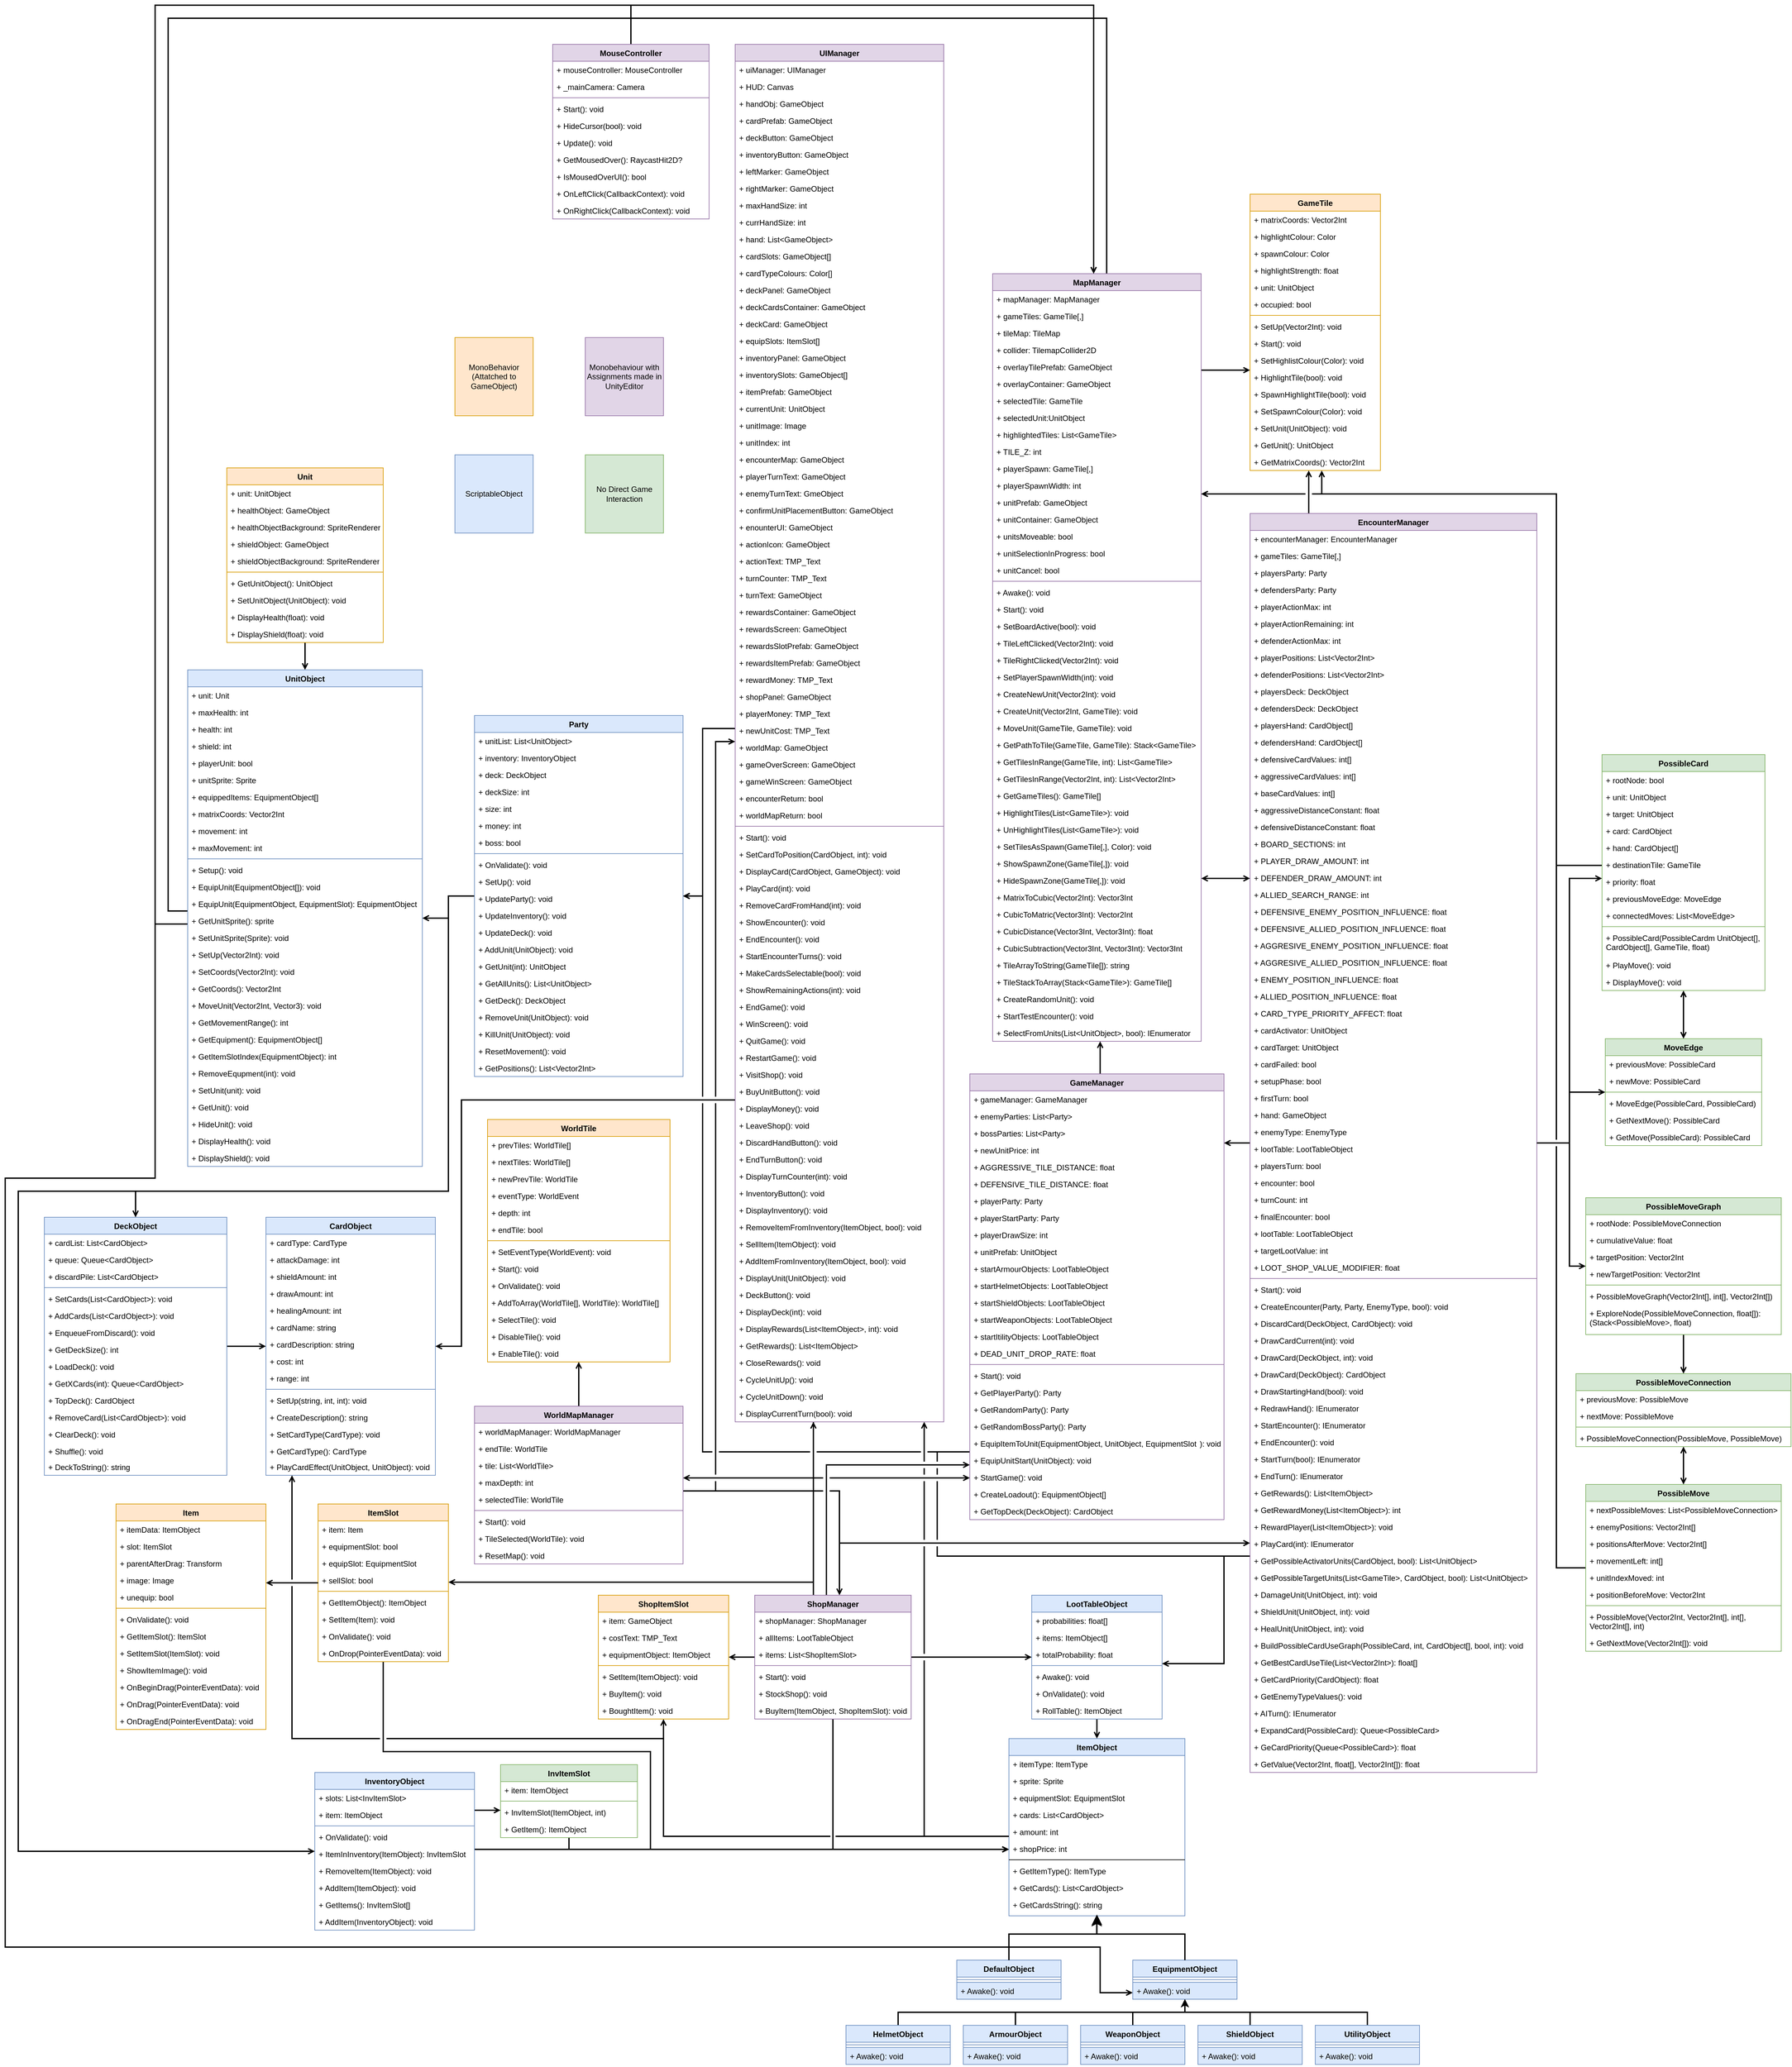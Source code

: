 <mxfile version="24.3.1" type="google">
  <diagram id="C5RBs43oDa-KdzZeNtuy" name="Page-1">
    <mxGraphModel grid="0" page="0" gridSize="10" guides="1" tooltips="1" connect="1" arrows="1" fold="1" pageScale="1" pageWidth="827" pageHeight="1169" background="none" math="0" shadow="0">
      <root>
        <mxCell id="WIyWlLk6GJQsqaUBKTNV-0" />
        <mxCell id="WIyWlLk6GJQsqaUBKTNV-1" parent="WIyWlLk6GJQsqaUBKTNV-0" />
        <mxCell id="wpQKP5EUTovpuBh8dpVT-84" style="edgeStyle=orthogonalEdgeStyle;rounded=0;orthogonalLoop=1;jettySize=auto;html=1;jumpStyle=gap;jumpSize=8;strokeWidth=2;endArrow=none;endFill=0;startArrow=open;startFill=0;" edge="1" parent="WIyWlLk6GJQsqaUBKTNV-1" source="zkfFHV4jXpPFQw0GAbJ--0" target="wpQKP5EUTovpuBh8dpVT-57">
          <mxGeometry relative="1" as="geometry">
            <Array as="points">
              <mxPoint x="-1770" y="130" />
              <mxPoint x="-1770" y="-20" />
              <mxPoint x="-2180" y="-20" />
            </Array>
          </mxGeometry>
        </mxCell>
        <mxCell id="HqQdi0-ABVozAVUvT7hc-61" style="edgeStyle=orthogonalEdgeStyle;rounded=0;orthogonalLoop=1;jettySize=auto;html=1;strokeWidth=2;endArrow=none;endFill=0;startArrow=open;startFill=0;" edge="1" parent="WIyWlLk6GJQsqaUBKTNV-1" source="zkfFHV4jXpPFQw0GAbJ--0" target="wpQKP5EUTovpuBh8dpVT-111">
          <mxGeometry relative="1" as="geometry">
            <Array as="points">
              <mxPoint x="-1490" y="130" />
            </Array>
          </mxGeometry>
        </mxCell>
        <mxCell id="HqQdi0-ABVozAVUvT7hc-62" style="edgeStyle=orthogonalEdgeStyle;rounded=0;orthogonalLoop=1;jettySize=auto;html=1;strokeWidth=2;endArrow=open;endFill=0;jumpStyle=gap;" edge="1" parent="WIyWlLk6GJQsqaUBKTNV-1" source="zkfFHV4jXpPFQw0GAbJ--0" target="wpQKP5EUTovpuBh8dpVT-99">
          <mxGeometry relative="1" as="geometry">
            <Array as="points">
              <mxPoint x="-1750" y="110" />
            </Array>
          </mxGeometry>
        </mxCell>
        <mxCell id="zkfFHV4jXpPFQw0GAbJ--0" value="ItemObject" style="swimlane;fontStyle=1;align=center;verticalAlign=top;childLayout=stackLayout;horizontal=1;startSize=26;horizontalStack=0;resizeParent=1;resizeLast=0;collapsible=1;marginBottom=0;rounded=0;shadow=0;strokeWidth=1;labelBackgroundColor=none;fillColor=#dae8fc;strokeColor=#6c8ebf;" vertex="1" parent="WIyWlLk6GJQsqaUBKTNV-1">
          <mxGeometry x="-1220" y="-40" width="270" height="272" as="geometry">
            <mxRectangle x="230" y="140" width="160" height="26" as="alternateBounds" />
          </mxGeometry>
        </mxCell>
        <mxCell id="zkfFHV4jXpPFQw0GAbJ--1" value="+ itemType: ItemType" style="text;align=left;verticalAlign=top;spacingLeft=4;spacingRight=4;overflow=hidden;rotatable=0;points=[[0,0.5],[1,0.5]];portConstraint=eastwest;labelBackgroundColor=none;" vertex="1" parent="zkfFHV4jXpPFQw0GAbJ--0">
          <mxGeometry y="26" width="270" height="26" as="geometry" />
        </mxCell>
        <mxCell id="zkfFHV4jXpPFQw0GAbJ--2" value="+ sprite: Sprite" style="text;align=left;verticalAlign=top;spacingLeft=4;spacingRight=4;overflow=hidden;rotatable=0;points=[[0,0.5],[1,0.5]];portConstraint=eastwest;rounded=0;shadow=0;html=0;labelBackgroundColor=none;" vertex="1" parent="zkfFHV4jXpPFQw0GAbJ--0">
          <mxGeometry y="52" width="270" height="26" as="geometry" />
        </mxCell>
        <mxCell id="zkfFHV4jXpPFQw0GAbJ--3" value="+ equipmentSlot: EquipmentSlot" style="text;align=left;verticalAlign=top;spacingLeft=4;spacingRight=4;overflow=hidden;rotatable=0;points=[[0,0.5],[1,0.5]];portConstraint=eastwest;rounded=0;shadow=0;html=0;labelBackgroundColor=none;" vertex="1" parent="zkfFHV4jXpPFQw0GAbJ--0">
          <mxGeometry y="78" width="270" height="26" as="geometry" />
        </mxCell>
        <mxCell id="wpQKP5EUTovpuBh8dpVT-26" value="+ cards: List&lt;CardObject&gt;" style="text;align=left;verticalAlign=top;spacingLeft=4;spacingRight=4;overflow=hidden;rotatable=0;points=[[0,0.5],[1,0.5]];portConstraint=eastwest;labelBackgroundColor=none;" vertex="1" parent="zkfFHV4jXpPFQw0GAbJ--0">
          <mxGeometry y="104" width="270" height="26" as="geometry" />
        </mxCell>
        <mxCell id="wpQKP5EUTovpuBh8dpVT-27" value="+ amount: int" style="text;align=left;verticalAlign=top;spacingLeft=4;spacingRight=4;overflow=hidden;rotatable=0;points=[[0,0.5],[1,0.5]];portConstraint=eastwest;rounded=0;shadow=0;html=0;labelBackgroundColor=none;" vertex="1" parent="zkfFHV4jXpPFQw0GAbJ--0">
          <mxGeometry y="130" width="270" height="26" as="geometry" />
        </mxCell>
        <mxCell id="wpQKP5EUTovpuBh8dpVT-28" value="+ shopPrice: int" style="text;align=left;verticalAlign=top;spacingLeft=4;spacingRight=4;overflow=hidden;rotatable=0;points=[[0,0.5],[1,0.5]];portConstraint=eastwest;rounded=0;shadow=0;html=0;labelBackgroundColor=none;" vertex="1" parent="zkfFHV4jXpPFQw0GAbJ--0">
          <mxGeometry y="156" width="270" height="26" as="geometry" />
        </mxCell>
        <mxCell id="zkfFHV4jXpPFQw0GAbJ--4" value="" style="line;html=1;strokeWidth=1;align=left;verticalAlign=middle;spacingTop=-1;spacingLeft=3;spacingRight=3;rotatable=0;labelPosition=right;points=[];portConstraint=eastwest;labelBackgroundColor=none;" vertex="1" parent="zkfFHV4jXpPFQw0GAbJ--0">
          <mxGeometry y="182" width="270" height="8" as="geometry" />
        </mxCell>
        <mxCell id="zkfFHV4jXpPFQw0GAbJ--5" value="+ GetItemType(): ItemType" style="text;align=left;verticalAlign=top;spacingLeft=4;spacingRight=4;overflow=hidden;rotatable=0;points=[[0,0.5],[1,0.5]];portConstraint=eastwest;labelBackgroundColor=none;" vertex="1" parent="zkfFHV4jXpPFQw0GAbJ--0">
          <mxGeometry y="190" width="270" height="26" as="geometry" />
        </mxCell>
        <mxCell id="wpQKP5EUTovpuBh8dpVT-29" value="+ GetCards(): List&lt;CardObject&gt;" style="text;align=left;verticalAlign=top;spacingLeft=4;spacingRight=4;overflow=hidden;rotatable=0;points=[[0,0.5],[1,0.5]];portConstraint=eastwest;labelBackgroundColor=none;" vertex="1" parent="zkfFHV4jXpPFQw0GAbJ--0">
          <mxGeometry y="216" width="270" height="26" as="geometry" />
        </mxCell>
        <mxCell id="wpQKP5EUTovpuBh8dpVT-30" value="+ GetCardsString(): string" style="text;align=left;verticalAlign=top;spacingLeft=4;spacingRight=4;overflow=hidden;rotatable=0;points=[[0,0.5],[1,0.5]];portConstraint=eastwest;labelBackgroundColor=none;" vertex="1" parent="zkfFHV4jXpPFQw0GAbJ--0">
          <mxGeometry y="242" width="270" height="30" as="geometry" />
        </mxCell>
        <mxCell id="zkfFHV4jXpPFQw0GAbJ--6" value="DefaultObject" style="swimlane;fontStyle=1;align=center;verticalAlign=top;childLayout=stackLayout;horizontal=1;startSize=26;horizontalStack=0;resizeParent=1;resizeLast=0;collapsible=1;marginBottom=0;rounded=0;shadow=0;strokeWidth=1;labelBackgroundColor=none;fillColor=#dae8fc;strokeColor=#6c8ebf;" vertex="1" parent="WIyWlLk6GJQsqaUBKTNV-1">
          <mxGeometry x="-1300" y="300" width="160" height="60" as="geometry">
            <mxRectangle x="130" y="380" width="160" height="26" as="alternateBounds" />
          </mxGeometry>
        </mxCell>
        <mxCell id="zkfFHV4jXpPFQw0GAbJ--9" value="" style="line;html=1;strokeWidth=1;align=left;verticalAlign=middle;spacingTop=-1;spacingLeft=3;spacingRight=3;rotatable=0;labelPosition=right;points=[];portConstraint=eastwest;labelBackgroundColor=none;fillColor=#dae8fc;strokeColor=#6c8ebf;" vertex="1" parent="zkfFHV4jXpPFQw0GAbJ--6">
          <mxGeometry y="26" width="160" height="8" as="geometry" />
        </mxCell>
        <mxCell id="zkfFHV4jXpPFQw0GAbJ--11" value="+ Awake(): void" style="text;align=left;verticalAlign=top;spacingLeft=4;spacingRight=4;overflow=hidden;rotatable=0;points=[[0,0.5],[1,0.5]];portConstraint=eastwest;labelBackgroundColor=none;fillColor=#dae8fc;strokeColor=#6c8ebf;" vertex="1" parent="zkfFHV4jXpPFQw0GAbJ--6">
          <mxGeometry y="34" width="160" height="26" as="geometry" />
        </mxCell>
        <mxCell id="zkfFHV4jXpPFQw0GAbJ--12" value="" style="endArrow=classic;endSize=10;endFill=1;shadow=0;strokeWidth=2;rounded=0;curved=0;edgeStyle=elbowEdgeStyle;elbow=vertical;labelBackgroundColor=none;fontColor=default;exitX=0.5;exitY=0;exitDx=0;exitDy=0;entryX=0.499;entryY=1;entryDx=0;entryDy=0;entryPerimeter=0;" edge="1" parent="WIyWlLk6GJQsqaUBKTNV-1" source="zkfFHV4jXpPFQw0GAbJ--6" target="wpQKP5EUTovpuBh8dpVT-30">
          <mxGeometry width="160" relative="1" as="geometry">
            <mxPoint x="-1965" y="823" as="sourcePoint" />
            <mxPoint x="-1965" y="823" as="targetPoint" />
            <Array as="points">
              <mxPoint x="-1150" y="260" />
            </Array>
          </mxGeometry>
        </mxCell>
        <mxCell id="wpQKP5EUTovpuBh8dpVT-467" style="edgeStyle=orthogonalEdgeStyle;rounded=0;orthogonalLoop=1;jettySize=auto;html=1;strokeWidth=2;endArrow=none;endFill=0;startArrow=open;startFill=0;" edge="1" parent="WIyWlLk6GJQsqaUBKTNV-1" source="zkfFHV4jXpPFQw0GAbJ--13" target="wpQKP5EUTovpuBh8dpVT-437">
          <mxGeometry relative="1" as="geometry">
            <Array as="points">
              <mxPoint x="-1080" y="350" />
              <mxPoint x="-1080" y="280" />
              <mxPoint x="-2760" y="280" />
              <mxPoint x="-2760" y="-900" />
              <mxPoint x="-2530" y="-900" />
              <mxPoint x="-2530" y="-1290" />
            </Array>
          </mxGeometry>
        </mxCell>
        <mxCell id="zkfFHV4jXpPFQw0GAbJ--13" value="EquipmentObject" style="swimlane;fontStyle=1;align=center;verticalAlign=top;childLayout=stackLayout;horizontal=1;startSize=26;horizontalStack=0;resizeParent=1;resizeLast=0;collapsible=1;marginBottom=0;rounded=0;shadow=0;strokeWidth=1;labelBackgroundColor=none;fillColor=#dae8fc;strokeColor=#6c8ebf;" vertex="1" parent="WIyWlLk6GJQsqaUBKTNV-1">
          <mxGeometry x="-1030" y="300" width="160" height="60" as="geometry">
            <mxRectangle x="340" y="380" width="170" height="26" as="alternateBounds" />
          </mxGeometry>
        </mxCell>
        <mxCell id="zkfFHV4jXpPFQw0GAbJ--15" value="" style="line;html=1;strokeWidth=1;align=left;verticalAlign=middle;spacingTop=-1;spacingLeft=3;spacingRight=3;rotatable=0;labelPosition=right;points=[];portConstraint=eastwest;labelBackgroundColor=none;fillColor=#dae8fc;strokeColor=#6c8ebf;" vertex="1" parent="zkfFHV4jXpPFQw0GAbJ--13">
          <mxGeometry y="26" width="160" height="8" as="geometry" />
        </mxCell>
        <mxCell id="wpQKP5EUTovpuBh8dpVT-41" value="+ Awake(): void" style="text;align=left;verticalAlign=top;spacingLeft=4;spacingRight=4;overflow=hidden;rotatable=0;points=[[0,0.5],[1,0.5]];portConstraint=eastwest;labelBackgroundColor=none;fillColor=#dae8fc;strokeColor=#6c8ebf;" vertex="1" parent="zkfFHV4jXpPFQw0GAbJ--13">
          <mxGeometry y="34" width="160" height="26" as="geometry" />
        </mxCell>
        <mxCell id="zkfFHV4jXpPFQw0GAbJ--16" value="" style="endArrow=classic;endSize=10;endFill=1;shadow=0;strokeWidth=2;rounded=0;curved=0;edgeStyle=elbowEdgeStyle;elbow=vertical;labelBackgroundColor=none;fontColor=default;exitX=0.5;exitY=0;exitDx=0;exitDy=0;entryX=0.5;entryY=0.933;entryDx=0;entryDy=0;entryPerimeter=0;" edge="1" parent="WIyWlLk6GJQsqaUBKTNV-1" source="zkfFHV4jXpPFQw0GAbJ--13" target="wpQKP5EUTovpuBh8dpVT-30">
          <mxGeometry width="160" relative="1" as="geometry">
            <mxPoint x="-1955" y="993" as="sourcePoint" />
            <mxPoint x="-1855" y="891" as="targetPoint" />
            <Array as="points">
              <mxPoint x="-1020" y="260" />
            </Array>
          </mxGeometry>
        </mxCell>
        <mxCell id="PXtBP4kcdZtzf4doDbs1-132" style="edgeStyle=orthogonalEdgeStyle;rounded=0;orthogonalLoop=1;jettySize=auto;html=1;strokeWidth=2;" edge="1" parent="WIyWlLk6GJQsqaUBKTNV-1" source="wpQKP5EUTovpuBh8dpVT-6" target="zkfFHV4jXpPFQw0GAbJ--13">
          <mxGeometry relative="1" as="geometry">
            <Array as="points">
              <mxPoint x="-1390" y="380" />
              <mxPoint x="-950" y="380" />
            </Array>
          </mxGeometry>
        </mxCell>
        <mxCell id="wpQKP5EUTovpuBh8dpVT-6" value="HelmetObject" style="swimlane;fontStyle=1;align=center;verticalAlign=top;childLayout=stackLayout;horizontal=1;startSize=26;horizontalStack=0;resizeParent=1;resizeLast=0;collapsible=1;marginBottom=0;rounded=0;shadow=0;strokeWidth=1;labelBackgroundColor=none;fillColor=#dae8fc;strokeColor=#6c8ebf;" vertex="1" parent="WIyWlLk6GJQsqaUBKTNV-1">
          <mxGeometry x="-1470" y="400" width="160" height="60" as="geometry">
            <mxRectangle x="340" y="380" width="170" height="26" as="alternateBounds" />
          </mxGeometry>
        </mxCell>
        <mxCell id="wpQKP5EUTovpuBh8dpVT-8" value="" style="line;html=1;strokeWidth=1;align=left;verticalAlign=middle;spacingTop=-1;spacingLeft=3;spacingRight=3;rotatable=0;labelPosition=right;points=[];portConstraint=eastwest;labelBackgroundColor=none;fillColor=#dae8fc;strokeColor=#6c8ebf;" vertex="1" parent="wpQKP5EUTovpuBh8dpVT-6">
          <mxGeometry y="26" width="160" height="8" as="geometry" />
        </mxCell>
        <mxCell id="wpQKP5EUTovpuBh8dpVT-42" value="+ Awake(): void" style="text;align=left;verticalAlign=top;spacingLeft=4;spacingRight=4;overflow=hidden;rotatable=0;points=[[0,0.5],[1,0.5]];portConstraint=eastwest;labelBackgroundColor=none;fillColor=#dae8fc;strokeColor=#6c8ebf;" vertex="1" parent="wpQKP5EUTovpuBh8dpVT-6">
          <mxGeometry y="34" width="160" height="26" as="geometry" />
        </mxCell>
        <mxCell id="PXtBP4kcdZtzf4doDbs1-133" style="edgeStyle=orthogonalEdgeStyle;rounded=0;orthogonalLoop=1;jettySize=auto;html=1;strokeWidth=2;" edge="1" parent="WIyWlLk6GJQsqaUBKTNV-1" source="wpQKP5EUTovpuBh8dpVT-9" target="zkfFHV4jXpPFQw0GAbJ--13">
          <mxGeometry relative="1" as="geometry">
            <Array as="points">
              <mxPoint x="-1210" y="380" />
              <mxPoint x="-950" y="380" />
            </Array>
          </mxGeometry>
        </mxCell>
        <mxCell id="wpQKP5EUTovpuBh8dpVT-9" value="ArmourObject" style="swimlane;fontStyle=1;align=center;verticalAlign=top;childLayout=stackLayout;horizontal=1;startSize=26;horizontalStack=0;resizeParent=1;resizeLast=0;collapsible=1;marginBottom=0;rounded=0;shadow=0;strokeWidth=1;labelBackgroundColor=none;fillColor=#dae8fc;strokeColor=#6c8ebf;" vertex="1" parent="WIyWlLk6GJQsqaUBKTNV-1">
          <mxGeometry x="-1290" y="400" width="160" height="60" as="geometry">
            <mxRectangle x="340" y="380" width="170" height="26" as="alternateBounds" />
          </mxGeometry>
        </mxCell>
        <mxCell id="wpQKP5EUTovpuBh8dpVT-11" value="" style="line;html=1;strokeWidth=1;align=left;verticalAlign=middle;spacingTop=-1;spacingLeft=3;spacingRight=3;rotatable=0;labelPosition=right;points=[];portConstraint=eastwest;labelBackgroundColor=none;fillColor=#dae8fc;strokeColor=#6c8ebf;" vertex="1" parent="wpQKP5EUTovpuBh8dpVT-9">
          <mxGeometry y="26" width="160" height="8" as="geometry" />
        </mxCell>
        <mxCell id="wpQKP5EUTovpuBh8dpVT-43" value="+ Awake(): void" style="text;align=left;verticalAlign=top;spacingLeft=4;spacingRight=4;overflow=hidden;rotatable=0;points=[[0,0.5],[1,0.5]];portConstraint=eastwest;labelBackgroundColor=none;fillColor=#dae8fc;strokeColor=#6c8ebf;" vertex="1" parent="wpQKP5EUTovpuBh8dpVT-9">
          <mxGeometry y="34" width="160" height="26" as="geometry" />
        </mxCell>
        <mxCell id="PXtBP4kcdZtzf4doDbs1-136" style="edgeStyle=orthogonalEdgeStyle;rounded=0;orthogonalLoop=1;jettySize=auto;html=1;strokeWidth=2;" edge="1" parent="WIyWlLk6GJQsqaUBKTNV-1" source="wpQKP5EUTovpuBh8dpVT-12" target="zkfFHV4jXpPFQw0GAbJ--13">
          <mxGeometry relative="1" as="geometry">
            <Array as="points">
              <mxPoint x="-670" y="380" />
              <mxPoint x="-950" y="380" />
            </Array>
          </mxGeometry>
        </mxCell>
        <mxCell id="wpQKP5EUTovpuBh8dpVT-12" value="UtilityObject" style="swimlane;fontStyle=1;align=center;verticalAlign=top;childLayout=stackLayout;horizontal=1;startSize=26;horizontalStack=0;resizeParent=1;resizeLast=0;collapsible=1;marginBottom=0;rounded=0;shadow=0;strokeWidth=1;labelBackgroundColor=none;fillColor=#dae8fc;strokeColor=#6c8ebf;" vertex="1" parent="WIyWlLk6GJQsqaUBKTNV-1">
          <mxGeometry x="-750" y="400" width="160" height="60" as="geometry">
            <mxRectangle x="340" y="380" width="170" height="26" as="alternateBounds" />
          </mxGeometry>
        </mxCell>
        <mxCell id="wpQKP5EUTovpuBh8dpVT-14" value="" style="line;html=1;strokeWidth=1;align=left;verticalAlign=middle;spacingTop=-1;spacingLeft=3;spacingRight=3;rotatable=0;labelPosition=right;points=[];portConstraint=eastwest;labelBackgroundColor=none;fillColor=#dae8fc;strokeColor=#6c8ebf;" vertex="1" parent="wpQKP5EUTovpuBh8dpVT-12">
          <mxGeometry y="26" width="160" height="8" as="geometry" />
        </mxCell>
        <mxCell id="wpQKP5EUTovpuBh8dpVT-46" value="+ Awake(): void" style="text;align=left;verticalAlign=top;spacingLeft=4;spacingRight=4;overflow=hidden;rotatable=0;points=[[0,0.5],[1,0.5]];portConstraint=eastwest;labelBackgroundColor=none;fillColor=#dae8fc;strokeColor=#6c8ebf;" vertex="1" parent="wpQKP5EUTovpuBh8dpVT-12">
          <mxGeometry y="34" width="160" height="26" as="geometry" />
        </mxCell>
        <mxCell id="PXtBP4kcdZtzf4doDbs1-135" style="edgeStyle=orthogonalEdgeStyle;rounded=0;orthogonalLoop=1;jettySize=auto;html=1;strokeWidth=2;" edge="1" parent="WIyWlLk6GJQsqaUBKTNV-1" source="wpQKP5EUTovpuBh8dpVT-15" target="zkfFHV4jXpPFQw0GAbJ--13">
          <mxGeometry relative="1" as="geometry">
            <Array as="points">
              <mxPoint x="-850" y="380" />
              <mxPoint x="-950" y="380" />
            </Array>
          </mxGeometry>
        </mxCell>
        <mxCell id="wpQKP5EUTovpuBh8dpVT-15" value="ShieldObject" style="swimlane;fontStyle=1;align=center;verticalAlign=top;childLayout=stackLayout;horizontal=1;startSize=26;horizontalStack=0;resizeParent=1;resizeLast=0;collapsible=1;marginBottom=0;rounded=0;shadow=0;strokeWidth=1;labelBackgroundColor=none;fillColor=#dae8fc;strokeColor=#6c8ebf;" vertex="1" parent="WIyWlLk6GJQsqaUBKTNV-1">
          <mxGeometry x="-930" y="400" width="160" height="60" as="geometry">
            <mxRectangle x="340" y="380" width="170" height="26" as="alternateBounds" />
          </mxGeometry>
        </mxCell>
        <mxCell id="wpQKP5EUTovpuBh8dpVT-17" value="" style="line;html=1;strokeWidth=1;align=left;verticalAlign=middle;spacingTop=-1;spacingLeft=3;spacingRight=3;rotatable=0;labelPosition=right;points=[];portConstraint=eastwest;labelBackgroundColor=none;fillColor=#dae8fc;strokeColor=#6c8ebf;" vertex="1" parent="wpQKP5EUTovpuBh8dpVT-15">
          <mxGeometry y="26" width="160" height="8" as="geometry" />
        </mxCell>
        <mxCell id="wpQKP5EUTovpuBh8dpVT-45" value="+ Awake(): void" style="text;align=left;verticalAlign=top;spacingLeft=4;spacingRight=4;overflow=hidden;rotatable=0;points=[[0,0.5],[1,0.5]];portConstraint=eastwest;labelBackgroundColor=none;fillColor=#dae8fc;strokeColor=#6c8ebf;" vertex="1" parent="wpQKP5EUTovpuBh8dpVT-15">
          <mxGeometry y="34" width="160" height="26" as="geometry" />
        </mxCell>
        <mxCell id="PXtBP4kcdZtzf4doDbs1-134" style="edgeStyle=orthogonalEdgeStyle;rounded=0;orthogonalLoop=1;jettySize=auto;html=1;strokeWidth=2;" edge="1" parent="WIyWlLk6GJQsqaUBKTNV-1" source="wpQKP5EUTovpuBh8dpVT-18" target="zkfFHV4jXpPFQw0GAbJ--13">
          <mxGeometry relative="1" as="geometry">
            <Array as="points">
              <mxPoint x="-1030" y="380" />
              <mxPoint x="-950" y="380" />
            </Array>
          </mxGeometry>
        </mxCell>
        <mxCell id="wpQKP5EUTovpuBh8dpVT-18" value="WeaponObject" style="swimlane;fontStyle=1;align=center;verticalAlign=top;childLayout=stackLayout;horizontal=1;startSize=26;horizontalStack=0;resizeParent=1;resizeLast=0;collapsible=1;marginBottom=0;rounded=0;shadow=0;strokeWidth=1;labelBackgroundColor=none;fillColor=#dae8fc;strokeColor=#6c8ebf;" vertex="1" parent="WIyWlLk6GJQsqaUBKTNV-1">
          <mxGeometry x="-1110" y="400" width="160" height="60" as="geometry">
            <mxRectangle x="340" y="380" width="170" height="26" as="alternateBounds" />
          </mxGeometry>
        </mxCell>
        <mxCell id="wpQKP5EUTovpuBh8dpVT-20" value="" style="line;html=1;strokeWidth=1;align=left;verticalAlign=middle;spacingTop=-1;spacingLeft=3;spacingRight=3;rotatable=0;labelPosition=right;points=[];portConstraint=eastwest;labelBackgroundColor=none;fillColor=#dae8fc;strokeColor=#6c8ebf;" vertex="1" parent="wpQKP5EUTovpuBh8dpVT-18">
          <mxGeometry y="26" width="160" height="8" as="geometry" />
        </mxCell>
        <mxCell id="wpQKP5EUTovpuBh8dpVT-44" value="+ Awake(): void" style="text;align=left;verticalAlign=top;spacingLeft=4;spacingRight=4;overflow=hidden;rotatable=0;points=[[0,0.5],[1,0.5]];portConstraint=eastwest;labelBackgroundColor=none;fillColor=#dae8fc;strokeColor=#6c8ebf;" vertex="1" parent="wpQKP5EUTovpuBh8dpVT-18">
          <mxGeometry y="34" width="160" height="26" as="geometry" />
        </mxCell>
        <mxCell id="PXtBP4kcdZtzf4doDbs1-156" style="edgeStyle=orthogonalEdgeStyle;rounded=0;orthogonalLoop=1;jettySize=auto;html=1;strokeWidth=2;endArrow=open;endFill=0;" edge="1" parent="WIyWlLk6GJQsqaUBKTNV-1" source="wpQKP5EUTovpuBh8dpVT-37" target="zkfFHV4jXpPFQw0GAbJ--0">
          <mxGeometry relative="1" as="geometry">
            <Array as="points">
              <mxPoint x="-1880" y="130" />
              <mxPoint x="-1880" y="130" />
            </Array>
          </mxGeometry>
        </mxCell>
        <mxCell id="PXtBP4kcdZtzf4doDbs1-161" style="edgeStyle=orthogonalEdgeStyle;rounded=0;orthogonalLoop=1;jettySize=auto;html=1;strokeWidth=2;endArrow=open;endFill=0;" edge="1" parent="WIyWlLk6GJQsqaUBKTNV-1" source="wpQKP5EUTovpuBh8dpVT-37" target="wpQKP5EUTovpuBh8dpVT-51">
          <mxGeometry relative="1" as="geometry">
            <Array as="points">
              <mxPoint x="-2020" y="70" />
              <mxPoint x="-2020" y="70" />
            </Array>
          </mxGeometry>
        </mxCell>
        <mxCell id="wpQKP5EUTovpuBh8dpVT-37" value="InventoryObject" style="swimlane;fontStyle=1;align=center;verticalAlign=top;childLayout=stackLayout;horizontal=1;startSize=26;horizontalStack=0;resizeParent=1;resizeParentMax=0;resizeLast=0;collapsible=1;marginBottom=0;whiteSpace=wrap;html=1;fillColor=#dae8fc;strokeColor=#6c8ebf;" vertex="1" parent="WIyWlLk6GJQsqaUBKTNV-1">
          <mxGeometry x="-2285" y="12" width="245" height="242" as="geometry" />
        </mxCell>
        <mxCell id="wpQKP5EUTovpuBh8dpVT-38" value="+ slots: List&amp;lt;InvItemSlot&amp;gt;" style="text;strokeColor=none;fillColor=none;align=left;verticalAlign=top;spacingLeft=4;spacingRight=4;overflow=hidden;rotatable=0;points=[[0,0.5],[1,0.5]];portConstraint=eastwest;whiteSpace=wrap;html=1;" vertex="1" parent="wpQKP5EUTovpuBh8dpVT-37">
          <mxGeometry y="26" width="245" height="26" as="geometry" />
        </mxCell>
        <mxCell id="wpQKP5EUTovpuBh8dpVT-55" value="+ item: ItemObject" style="text;strokeColor=none;fillColor=none;align=left;verticalAlign=top;spacingLeft=4;spacingRight=4;overflow=hidden;rotatable=0;points=[[0,0.5],[1,0.5]];portConstraint=eastwest;whiteSpace=wrap;html=1;" vertex="1" parent="wpQKP5EUTovpuBh8dpVT-37">
          <mxGeometry y="52" width="245" height="26" as="geometry" />
        </mxCell>
        <mxCell id="wpQKP5EUTovpuBh8dpVT-39" value="" style="line;strokeWidth=1;fillColor=none;align=left;verticalAlign=middle;spacingTop=-1;spacingLeft=3;spacingRight=3;rotatable=0;labelPosition=right;points=[];portConstraint=eastwest;strokeColor=inherit;" vertex="1" parent="wpQKP5EUTovpuBh8dpVT-37">
          <mxGeometry y="78" width="245" height="8" as="geometry" />
        </mxCell>
        <mxCell id="wpQKP5EUTovpuBh8dpVT-40" value="+ OnValidate(): void" style="text;strokeColor=none;fillColor=none;align=left;verticalAlign=top;spacingLeft=4;spacingRight=4;overflow=hidden;rotatable=0;points=[[0,0.5],[1,0.5]];portConstraint=eastwest;whiteSpace=wrap;html=1;" vertex="1" parent="wpQKP5EUTovpuBh8dpVT-37">
          <mxGeometry y="86" width="245" height="26" as="geometry" />
        </mxCell>
        <mxCell id="wpQKP5EUTovpuBh8dpVT-74" value="+ ItemInInventory(ItemObject): InvItemSlot" style="text;strokeColor=none;fillColor=none;align=left;verticalAlign=top;spacingLeft=4;spacingRight=4;overflow=hidden;rotatable=0;points=[[0,0.5],[1,0.5]];portConstraint=eastwest;whiteSpace=wrap;html=1;" vertex="1" parent="wpQKP5EUTovpuBh8dpVT-37">
          <mxGeometry y="112" width="245" height="26" as="geometry" />
        </mxCell>
        <mxCell id="wpQKP5EUTovpuBh8dpVT-73" value="+ RemoveItem(ItemObject): void" style="text;strokeColor=none;fillColor=none;align=left;verticalAlign=top;spacingLeft=4;spacingRight=4;overflow=hidden;rotatable=0;points=[[0,0.5],[1,0.5]];portConstraint=eastwest;whiteSpace=wrap;html=1;" vertex="1" parent="wpQKP5EUTovpuBh8dpVT-37">
          <mxGeometry y="138" width="245" height="26" as="geometry" />
        </mxCell>
        <mxCell id="wpQKP5EUTovpuBh8dpVT-72" value="+ AddItem(ItemObject): void" style="text;strokeColor=none;fillColor=none;align=left;verticalAlign=top;spacingLeft=4;spacingRight=4;overflow=hidden;rotatable=0;points=[[0,0.5],[1,0.5]];portConstraint=eastwest;whiteSpace=wrap;html=1;" vertex="1" parent="wpQKP5EUTovpuBh8dpVT-37">
          <mxGeometry y="164" width="245" height="26" as="geometry" />
        </mxCell>
        <mxCell id="wpQKP5EUTovpuBh8dpVT-71" value="+ GetItems(): InvItemSlot[]" style="text;strokeColor=none;fillColor=none;align=left;verticalAlign=top;spacingLeft=4;spacingRight=4;overflow=hidden;rotatable=0;points=[[0,0.5],[1,0.5]];portConstraint=eastwest;whiteSpace=wrap;html=1;" vertex="1" parent="wpQKP5EUTovpuBh8dpVT-37">
          <mxGeometry y="190" width="245" height="26" as="geometry" />
        </mxCell>
        <mxCell id="wpQKP5EUTovpuBh8dpVT-70" value="+ AddItem(InventoryObject): void" style="text;strokeColor=none;fillColor=none;align=left;verticalAlign=top;spacingLeft=4;spacingRight=4;overflow=hidden;rotatable=0;points=[[0,0.5],[1,0.5]];portConstraint=eastwest;whiteSpace=wrap;html=1;" vertex="1" parent="wpQKP5EUTovpuBh8dpVT-37">
          <mxGeometry y="216" width="245" height="26" as="geometry" />
        </mxCell>
        <mxCell id="PXtBP4kcdZtzf4doDbs1-160" style="edgeStyle=orthogonalEdgeStyle;rounded=0;orthogonalLoop=1;jettySize=auto;html=1;strokeWidth=2;endArrow=open;endFill=0;" edge="1" parent="WIyWlLk6GJQsqaUBKTNV-1" source="wpQKP5EUTovpuBh8dpVT-51" target="zkfFHV4jXpPFQw0GAbJ--0">
          <mxGeometry relative="1" as="geometry">
            <Array as="points">
              <mxPoint x="-1895" y="130" />
            </Array>
          </mxGeometry>
        </mxCell>
        <mxCell id="wpQKP5EUTovpuBh8dpVT-51" value="InvItemSlot" style="swimlane;fontStyle=1;align=center;verticalAlign=top;childLayout=stackLayout;horizontal=1;startSize=26;horizontalStack=0;resizeParent=1;resizeParentMax=0;resizeLast=0;collapsible=1;marginBottom=0;whiteSpace=wrap;html=1;fillColor=#d5e8d4;strokeColor=#82b366;" vertex="1" parent="WIyWlLk6GJQsqaUBKTNV-1">
          <mxGeometry x="-2000" width="210" height="112" as="geometry" />
        </mxCell>
        <mxCell id="wpQKP5EUTovpuBh8dpVT-52" value="+ item: ItemObject" style="text;strokeColor=none;fillColor=none;align=left;verticalAlign=top;spacingLeft=4;spacingRight=4;overflow=hidden;rotatable=0;points=[[0,0.5],[1,0.5]];portConstraint=eastwest;whiteSpace=wrap;html=1;" vertex="1" parent="wpQKP5EUTovpuBh8dpVT-51">
          <mxGeometry y="26" width="210" height="26" as="geometry" />
        </mxCell>
        <mxCell id="wpQKP5EUTovpuBh8dpVT-53" value="" style="line;strokeWidth=1;fillColor=none;align=left;verticalAlign=middle;spacingTop=-1;spacingLeft=3;spacingRight=3;rotatable=0;labelPosition=right;points=[];portConstraint=eastwest;strokeColor=inherit;" vertex="1" parent="wpQKP5EUTovpuBh8dpVT-51">
          <mxGeometry y="52" width="210" height="8" as="geometry" />
        </mxCell>
        <mxCell id="wpQKP5EUTovpuBh8dpVT-54" value="+ InvItemSlot(ItemObject, int)" style="text;strokeColor=none;fillColor=none;align=left;verticalAlign=top;spacingLeft=4;spacingRight=4;overflow=hidden;rotatable=0;points=[[0,0.5],[1,0.5]];portConstraint=eastwest;whiteSpace=wrap;html=1;" vertex="1" parent="wpQKP5EUTovpuBh8dpVT-51">
          <mxGeometry y="60" width="210" height="26" as="geometry" />
        </mxCell>
        <mxCell id="wpQKP5EUTovpuBh8dpVT-77" value="+ GetItem(): ItemObject" style="text;strokeColor=none;fillColor=none;align=left;verticalAlign=top;spacingLeft=4;spacingRight=4;overflow=hidden;rotatable=0;points=[[0,0.5],[1,0.5]];portConstraint=eastwest;whiteSpace=wrap;html=1;" vertex="1" parent="wpQKP5EUTovpuBh8dpVT-51">
          <mxGeometry y="86" width="210" height="26" as="geometry" />
        </mxCell>
        <mxCell id="HqQdi0-ABVozAVUvT7hc-23" style="edgeStyle=orthogonalEdgeStyle;rounded=0;orthogonalLoop=1;jettySize=auto;html=1;strokeWidth=2;endArrow=none;endFill=0;startArrow=open;startFill=0;" edge="1" parent="WIyWlLk6GJQsqaUBKTNV-1" source="wpQKP5EUTovpuBh8dpVT-57" target="wpQKP5EUTovpuBh8dpVT-255">
          <mxGeometry relative="1" as="geometry">
            <Array as="points">
              <mxPoint x="-1520" y="-280" />
            </Array>
          </mxGeometry>
        </mxCell>
        <mxCell id="wpQKP5EUTovpuBh8dpVT-57" value="ItemSlot" style="swimlane;fontStyle=1;align=center;verticalAlign=top;childLayout=stackLayout;horizontal=1;startSize=26;horizontalStack=0;resizeParent=1;resizeParentMax=0;resizeLast=0;collapsible=1;marginBottom=0;whiteSpace=wrap;html=1;fillColor=#ffe6cc;strokeColor=#d79b00;" vertex="1" parent="WIyWlLk6GJQsqaUBKTNV-1">
          <mxGeometry x="-2280" y="-400" width="200" height="242" as="geometry" />
        </mxCell>
        <mxCell id="PXtBP4kcdZtzf4doDbs1-23" value="+ item: Item" style="text;strokeColor=none;fillColor=none;align=left;verticalAlign=top;spacingLeft=4;spacingRight=4;overflow=hidden;rotatable=0;points=[[0,0.5],[1,0.5]];portConstraint=eastwest;whiteSpace=wrap;html=1;" vertex="1" parent="wpQKP5EUTovpuBh8dpVT-57">
          <mxGeometry y="26" width="200" height="26" as="geometry" />
        </mxCell>
        <mxCell id="wpQKP5EUTovpuBh8dpVT-64" value="+ equipmentSlot: bool" style="text;strokeColor=none;fillColor=none;align=left;verticalAlign=top;spacingLeft=4;spacingRight=4;overflow=hidden;rotatable=0;points=[[0,0.5],[1,0.5]];portConstraint=eastwest;whiteSpace=wrap;html=1;" vertex="1" parent="wpQKP5EUTovpuBh8dpVT-57">
          <mxGeometry y="52" width="200" height="26" as="geometry" />
        </mxCell>
        <mxCell id="wpQKP5EUTovpuBh8dpVT-65" value="+ equipSlot: EquipmentSlot" style="text;strokeColor=none;fillColor=none;align=left;verticalAlign=top;spacingLeft=4;spacingRight=4;overflow=hidden;rotatable=0;points=[[0,0.5],[1,0.5]];portConstraint=eastwest;whiteSpace=wrap;html=1;" vertex="1" parent="wpQKP5EUTovpuBh8dpVT-57">
          <mxGeometry y="78" width="200" height="26" as="geometry" />
        </mxCell>
        <mxCell id="wpQKP5EUTovpuBh8dpVT-63" value="+ sellSlot: bool" style="text;strokeColor=none;fillColor=none;align=left;verticalAlign=top;spacingLeft=4;spacingRight=4;overflow=hidden;rotatable=0;points=[[0,0.5],[1,0.5]];portConstraint=eastwest;whiteSpace=wrap;html=1;" vertex="1" parent="wpQKP5EUTovpuBh8dpVT-57">
          <mxGeometry y="104" width="200" height="26" as="geometry" />
        </mxCell>
        <mxCell id="wpQKP5EUTovpuBh8dpVT-60" value="" style="line;strokeWidth=1;fillColor=none;align=left;verticalAlign=middle;spacingTop=-1;spacingLeft=3;spacingRight=3;rotatable=0;labelPosition=right;points=[];portConstraint=eastwest;strokeColor=inherit;" vertex="1" parent="wpQKP5EUTovpuBh8dpVT-57">
          <mxGeometry y="130" width="200" height="8" as="geometry" />
        </mxCell>
        <mxCell id="wpQKP5EUTovpuBh8dpVT-61" value="+ GetItemObject(): ItemObject" style="text;strokeColor=none;fillColor=none;align=left;verticalAlign=top;spacingLeft=4;spacingRight=4;overflow=hidden;rotatable=0;points=[[0,0.5],[1,0.5]];portConstraint=eastwest;whiteSpace=wrap;html=1;" vertex="1" parent="wpQKP5EUTovpuBh8dpVT-57">
          <mxGeometry y="138" width="200" height="26" as="geometry" />
        </mxCell>
        <mxCell id="wpQKP5EUTovpuBh8dpVT-66" value="+ SetItem(Item): void" style="text;strokeColor=none;fillColor=none;align=left;verticalAlign=top;spacingLeft=4;spacingRight=4;overflow=hidden;rotatable=0;points=[[0,0.5],[1,0.5]];portConstraint=eastwest;whiteSpace=wrap;html=1;" vertex="1" parent="wpQKP5EUTovpuBh8dpVT-57">
          <mxGeometry y="164" width="200" height="26" as="geometry" />
        </mxCell>
        <mxCell id="wpQKP5EUTovpuBh8dpVT-68" value="+ OnValidate(): void" style="text;strokeColor=none;fillColor=none;align=left;verticalAlign=top;spacingLeft=4;spacingRight=4;overflow=hidden;rotatable=0;points=[[0,0.5],[1,0.5]];portConstraint=eastwest;whiteSpace=wrap;html=1;" vertex="1" parent="wpQKP5EUTovpuBh8dpVT-57">
          <mxGeometry y="190" width="200" height="26" as="geometry" />
        </mxCell>
        <mxCell id="wpQKP5EUTovpuBh8dpVT-67" value="+ OnDrop(PointerEventData): void" style="text;strokeColor=none;fillColor=none;align=left;verticalAlign=top;spacingLeft=4;spacingRight=4;overflow=hidden;rotatable=0;points=[[0,0.5],[1,0.5]];portConstraint=eastwest;whiteSpace=wrap;html=1;" vertex="1" parent="wpQKP5EUTovpuBh8dpVT-57">
          <mxGeometry y="216" width="200" height="26" as="geometry" />
        </mxCell>
        <mxCell id="wpQKP5EUTovpuBh8dpVT-86" value="Item" style="swimlane;fontStyle=1;align=center;verticalAlign=top;childLayout=stackLayout;horizontal=1;startSize=26;horizontalStack=0;resizeParent=1;resizeParentMax=0;resizeLast=0;collapsible=1;marginBottom=0;whiteSpace=wrap;html=1;fillColor=#ffe6cc;strokeColor=#d79b00;" vertex="1" parent="WIyWlLk6GJQsqaUBKTNV-1">
          <mxGeometry x="-2590" y="-400" width="230" height="346" as="geometry" />
        </mxCell>
        <mxCell id="PXtBP4kcdZtzf4doDbs1-21" value="+ itemData: ItemObject" style="text;strokeColor=none;fillColor=none;align=left;verticalAlign=top;spacingLeft=4;spacingRight=4;overflow=hidden;rotatable=0;points=[[0,0.5],[1,0.5]];portConstraint=eastwest;whiteSpace=wrap;html=1;" vertex="1" parent="wpQKP5EUTovpuBh8dpVT-86">
          <mxGeometry y="26" width="230" height="26" as="geometry" />
        </mxCell>
        <mxCell id="wpQKP5EUTovpuBh8dpVT-87" value="+ slot: ItemSlot" style="text;strokeColor=none;fillColor=none;align=left;verticalAlign=top;spacingLeft=4;spacingRight=4;overflow=hidden;rotatable=0;points=[[0,0.5],[1,0.5]];portConstraint=eastwest;whiteSpace=wrap;html=1;" vertex="1" parent="wpQKP5EUTovpuBh8dpVT-86">
          <mxGeometry y="52" width="230" height="26" as="geometry" />
        </mxCell>
        <mxCell id="wpQKP5EUTovpuBh8dpVT-90" value="+ parentAfterDrag: Transform" style="text;strokeColor=none;fillColor=none;align=left;verticalAlign=top;spacingLeft=4;spacingRight=4;overflow=hidden;rotatable=0;points=[[0,0.5],[1,0.5]];portConstraint=eastwest;whiteSpace=wrap;html=1;" vertex="1" parent="wpQKP5EUTovpuBh8dpVT-86">
          <mxGeometry y="78" width="230" height="26" as="geometry" />
        </mxCell>
        <mxCell id="wpQKP5EUTovpuBh8dpVT-91" value="+ image: Image" style="text;strokeColor=none;fillColor=none;align=left;verticalAlign=top;spacingLeft=4;spacingRight=4;overflow=hidden;rotatable=0;points=[[0,0.5],[1,0.5]];portConstraint=eastwest;whiteSpace=wrap;html=1;" vertex="1" parent="wpQKP5EUTovpuBh8dpVT-86">
          <mxGeometry y="104" width="230" height="26" as="geometry" />
        </mxCell>
        <mxCell id="PXtBP4kcdZtzf4doDbs1-20" value="+ unequip: bool" style="text;strokeColor=none;fillColor=none;align=left;verticalAlign=top;spacingLeft=4;spacingRight=4;overflow=hidden;rotatable=0;points=[[0,0.5],[1,0.5]];portConstraint=eastwest;whiteSpace=wrap;html=1;" vertex="1" parent="wpQKP5EUTovpuBh8dpVT-86">
          <mxGeometry y="130" width="230" height="26" as="geometry" />
        </mxCell>
        <mxCell id="wpQKP5EUTovpuBh8dpVT-88" value="" style="line;strokeWidth=1;fillColor=none;align=left;verticalAlign=middle;spacingTop=-1;spacingLeft=3;spacingRight=3;rotatable=0;labelPosition=right;points=[];portConstraint=eastwest;strokeColor=inherit;" vertex="1" parent="wpQKP5EUTovpuBh8dpVT-86">
          <mxGeometry y="156" width="230" height="8" as="geometry" />
        </mxCell>
        <mxCell id="wpQKP5EUTovpuBh8dpVT-89" value="+ OnValidate(): void" style="text;strokeColor=none;fillColor=none;align=left;verticalAlign=top;spacingLeft=4;spacingRight=4;overflow=hidden;rotatable=0;points=[[0,0.5],[1,0.5]];portConstraint=eastwest;whiteSpace=wrap;html=1;" vertex="1" parent="wpQKP5EUTovpuBh8dpVT-86">
          <mxGeometry y="164" width="230" height="26" as="geometry" />
        </mxCell>
        <mxCell id="wpQKP5EUTovpuBh8dpVT-95" value="+ GetItemSlot(): ItemSlot" style="text;strokeColor=none;fillColor=none;align=left;verticalAlign=top;spacingLeft=4;spacingRight=4;overflow=hidden;rotatable=0;points=[[0,0.5],[1,0.5]];portConstraint=eastwest;whiteSpace=wrap;html=1;" vertex="1" parent="wpQKP5EUTovpuBh8dpVT-86">
          <mxGeometry y="190" width="230" height="26" as="geometry" />
        </mxCell>
        <mxCell id="wpQKP5EUTovpuBh8dpVT-96" value="+ SetItemSlot(ItemSlot): void" style="text;strokeColor=none;fillColor=none;align=left;verticalAlign=top;spacingLeft=4;spacingRight=4;overflow=hidden;rotatable=0;points=[[0,0.5],[1,0.5]];portConstraint=eastwest;whiteSpace=wrap;html=1;" vertex="1" parent="wpQKP5EUTovpuBh8dpVT-86">
          <mxGeometry y="216" width="230" height="26" as="geometry" />
        </mxCell>
        <mxCell id="PXtBP4kcdZtzf4doDbs1-22" value="+ ShowItemImage(): void" style="text;strokeColor=none;fillColor=none;align=left;verticalAlign=top;spacingLeft=4;spacingRight=4;overflow=hidden;rotatable=0;points=[[0,0.5],[1,0.5]];portConstraint=eastwest;whiteSpace=wrap;html=1;" vertex="1" parent="wpQKP5EUTovpuBh8dpVT-86">
          <mxGeometry y="242" width="230" height="26" as="geometry" />
        </mxCell>
        <mxCell id="wpQKP5EUTovpuBh8dpVT-94" value="+ OnBeginDrag(PointerEventData): void" style="text;strokeColor=none;fillColor=none;align=left;verticalAlign=top;spacingLeft=4;spacingRight=4;overflow=hidden;rotatable=0;points=[[0,0.5],[1,0.5]];portConstraint=eastwest;whiteSpace=wrap;html=1;" vertex="1" parent="wpQKP5EUTovpuBh8dpVT-86">
          <mxGeometry y="268" width="230" height="26" as="geometry" />
        </mxCell>
        <mxCell id="wpQKP5EUTovpuBh8dpVT-93" value="+ OnDrag(PointerEventData): void" style="text;strokeColor=none;fillColor=none;align=left;verticalAlign=top;spacingLeft=4;spacingRight=4;overflow=hidden;rotatable=0;points=[[0,0.5],[1,0.5]];portConstraint=eastwest;whiteSpace=wrap;html=1;" vertex="1" parent="wpQKP5EUTovpuBh8dpVT-86">
          <mxGeometry y="294" width="230" height="26" as="geometry" />
        </mxCell>
        <mxCell id="wpQKP5EUTovpuBh8dpVT-92" value="+ OnDragEnd(PointerEventData): void" style="text;strokeColor=none;fillColor=none;align=left;verticalAlign=top;spacingLeft=4;spacingRight=4;overflow=hidden;rotatable=0;points=[[0,0.5],[1,0.5]];portConstraint=eastwest;whiteSpace=wrap;html=1;" vertex="1" parent="wpQKP5EUTovpuBh8dpVT-86">
          <mxGeometry y="320" width="230" height="26" as="geometry" />
        </mxCell>
        <mxCell id="wpQKP5EUTovpuBh8dpVT-98" style="edgeStyle=orthogonalEdgeStyle;rounded=0;orthogonalLoop=1;jettySize=auto;html=1;strokeWidth=2;endArrow=open;endFill=0;jumpStyle=gap;jumpSize=8;startArrow=none;startFill=0;" edge="1" parent="WIyWlLk6GJQsqaUBKTNV-1" source="wpQKP5EUTovpuBh8dpVT-57" target="wpQKP5EUTovpuBh8dpVT-86">
          <mxGeometry relative="1" as="geometry">
            <Array as="points">
              <mxPoint x="-2330" y="-279" />
              <mxPoint x="-2330" y="-279" />
            </Array>
          </mxGeometry>
        </mxCell>
        <mxCell id="wpQKP5EUTovpuBh8dpVT-99" value="ShopItemSlot" style="swimlane;fontStyle=1;align=center;verticalAlign=top;childLayout=stackLayout;horizontal=1;startSize=26;horizontalStack=0;resizeParent=1;resizeParentMax=0;resizeLast=0;collapsible=1;marginBottom=0;whiteSpace=wrap;html=1;fillColor=#ffe6cc;strokeColor=#d79b00;" vertex="1" parent="WIyWlLk6GJQsqaUBKTNV-1">
          <mxGeometry x="-1850" y="-260" width="200" height="190" as="geometry" />
        </mxCell>
        <mxCell id="wpQKP5EUTovpuBh8dpVT-100" value="+ item: GameObject" style="text;strokeColor=none;fillColor=none;align=left;verticalAlign=top;spacingLeft=4;spacingRight=4;overflow=hidden;rotatable=0;points=[[0,0.5],[1,0.5]];portConstraint=eastwest;whiteSpace=wrap;html=1;" vertex="1" parent="wpQKP5EUTovpuBh8dpVT-99">
          <mxGeometry y="26" width="200" height="26" as="geometry" />
        </mxCell>
        <mxCell id="wpQKP5EUTovpuBh8dpVT-101" value="+ costText: TMP_Text" style="text;strokeColor=none;fillColor=none;align=left;verticalAlign=top;spacingLeft=4;spacingRight=4;overflow=hidden;rotatable=0;points=[[0,0.5],[1,0.5]];portConstraint=eastwest;whiteSpace=wrap;html=1;" vertex="1" parent="wpQKP5EUTovpuBh8dpVT-99">
          <mxGeometry y="52" width="200" height="26" as="geometry" />
        </mxCell>
        <mxCell id="wpQKP5EUTovpuBh8dpVT-102" value="+ equipmentObject: ItemObject" style="text;strokeColor=none;fillColor=none;align=left;verticalAlign=top;spacingLeft=4;spacingRight=4;overflow=hidden;rotatable=0;points=[[0,0.5],[1,0.5]];portConstraint=eastwest;whiteSpace=wrap;html=1;" vertex="1" parent="wpQKP5EUTovpuBh8dpVT-99">
          <mxGeometry y="78" width="200" height="26" as="geometry" />
        </mxCell>
        <mxCell id="wpQKP5EUTovpuBh8dpVT-104" value="" style="line;strokeWidth=1;fillColor=none;align=left;verticalAlign=middle;spacingTop=-1;spacingLeft=3;spacingRight=3;rotatable=0;labelPosition=right;points=[];portConstraint=eastwest;strokeColor=inherit;" vertex="1" parent="wpQKP5EUTovpuBh8dpVT-99">
          <mxGeometry y="104" width="200" height="8" as="geometry" />
        </mxCell>
        <mxCell id="wpQKP5EUTovpuBh8dpVT-107" value="+ SetItem(ItemObject): void" style="text;strokeColor=none;fillColor=none;align=left;verticalAlign=top;spacingLeft=4;spacingRight=4;overflow=hidden;rotatable=0;points=[[0,0.5],[1,0.5]];portConstraint=eastwest;whiteSpace=wrap;html=1;" vertex="1" parent="wpQKP5EUTovpuBh8dpVT-99">
          <mxGeometry y="112" width="200" height="26" as="geometry" />
        </mxCell>
        <mxCell id="wpQKP5EUTovpuBh8dpVT-108" value="+ BuyItem(): void" style="text;strokeColor=none;fillColor=none;align=left;verticalAlign=top;spacingLeft=4;spacingRight=4;overflow=hidden;rotatable=0;points=[[0,0.5],[1,0.5]];portConstraint=eastwest;whiteSpace=wrap;html=1;" vertex="1" parent="wpQKP5EUTovpuBh8dpVT-99">
          <mxGeometry y="138" width="200" height="26" as="geometry" />
        </mxCell>
        <mxCell id="wpQKP5EUTovpuBh8dpVT-109" value="+ BoughtItem(): void" style="text;strokeColor=none;fillColor=none;align=left;verticalAlign=top;spacingLeft=4;spacingRight=4;overflow=hidden;rotatable=0;points=[[0,0.5],[1,0.5]];portConstraint=eastwest;whiteSpace=wrap;html=1;" vertex="1" parent="wpQKP5EUTovpuBh8dpVT-99">
          <mxGeometry y="164" width="200" height="26" as="geometry" />
        </mxCell>
        <mxCell id="PXtBP4kcdZtzf4doDbs1-140" style="edgeStyle=orthogonalEdgeStyle;rounded=0;orthogonalLoop=1;jettySize=auto;html=1;endArrow=open;endFill=0;strokeWidth=2;" edge="1" parent="WIyWlLk6GJQsqaUBKTNV-1" source="wpQKP5EUTovpuBh8dpVT-111" target="PXtBP4kcdZtzf4doDbs1-72">
          <mxGeometry relative="1" as="geometry">
            <Array as="points">
              <mxPoint x="-1500" y="-460" />
            </Array>
          </mxGeometry>
        </mxCell>
        <mxCell id="PXtBP4kcdZtzf4doDbs1-147" style="edgeStyle=orthogonalEdgeStyle;rounded=0;orthogonalLoop=1;jettySize=auto;html=1;endArrow=open;endFill=0;strokeWidth=2;jumpStyle=arc;jumpSize=12;" edge="1" parent="WIyWlLk6GJQsqaUBKTNV-1" source="wpQKP5EUTovpuBh8dpVT-111" target="wpQKP5EUTovpuBh8dpVT-255">
          <mxGeometry relative="1" as="geometry">
            <Array as="points">
              <mxPoint x="-1520" y="-390" />
              <mxPoint x="-1520" y="-390" />
            </Array>
          </mxGeometry>
        </mxCell>
        <mxCell id="PXtBP4kcdZtzf4doDbs1-158" style="edgeStyle=orthogonalEdgeStyle;rounded=0;orthogonalLoop=1;jettySize=auto;html=1;strokeWidth=2;endArrow=open;endFill=0;" edge="1" parent="WIyWlLk6GJQsqaUBKTNV-1" source="wpQKP5EUTovpuBh8dpVT-111" target="wpQKP5EUTovpuBh8dpVT-99">
          <mxGeometry relative="1" as="geometry" />
        </mxCell>
        <mxCell id="PXtBP4kcdZtzf4doDbs1-159" style="edgeStyle=orthogonalEdgeStyle;rounded=0;orthogonalLoop=1;jettySize=auto;html=1;jumpStyle=gap;jumpSize=8;strokeWidth=2;endArrow=open;endFill=0;" edge="1" parent="WIyWlLk6GJQsqaUBKTNV-1" source="wpQKP5EUTovpuBh8dpVT-111" target="wpQKP5EUTovpuBh8dpVT-123">
          <mxGeometry relative="1" as="geometry" />
        </mxCell>
        <mxCell id="wpQKP5EUTovpuBh8dpVT-111" value="ShopManager" style="swimlane;fontStyle=1;align=center;verticalAlign=top;childLayout=stackLayout;horizontal=1;startSize=26;horizontalStack=0;resizeParent=1;resizeParentMax=0;resizeLast=0;collapsible=1;marginBottom=0;whiteSpace=wrap;html=1;fillColor=#e1d5e7;strokeColor=#9673a6;" vertex="1" parent="WIyWlLk6GJQsqaUBKTNV-1">
          <mxGeometry x="-1610" y="-260" width="240" height="190" as="geometry" />
        </mxCell>
        <mxCell id="wpQKP5EUTovpuBh8dpVT-112" value="+ shopManager: ShopManager" style="text;strokeColor=none;fillColor=none;align=left;verticalAlign=top;spacingLeft=4;spacingRight=4;overflow=hidden;rotatable=0;points=[[0,0.5],[1,0.5]];portConstraint=eastwest;whiteSpace=wrap;html=1;" vertex="1" parent="wpQKP5EUTovpuBh8dpVT-111">
          <mxGeometry y="26" width="240" height="26" as="geometry" />
        </mxCell>
        <mxCell id="wpQKP5EUTovpuBh8dpVT-113" value="+ allItems: LootTableObject" style="text;strokeColor=none;fillColor=none;align=left;verticalAlign=top;spacingLeft=4;spacingRight=4;overflow=hidden;rotatable=0;points=[[0,0.5],[1,0.5]];portConstraint=eastwest;whiteSpace=wrap;html=1;" vertex="1" parent="wpQKP5EUTovpuBh8dpVT-111">
          <mxGeometry y="52" width="240" height="26" as="geometry" />
        </mxCell>
        <mxCell id="wpQKP5EUTovpuBh8dpVT-114" value="+ items: List&amp;lt;ShopItemSlot&amp;gt;" style="text;strokeColor=none;fillColor=none;align=left;verticalAlign=top;spacingLeft=4;spacingRight=4;overflow=hidden;rotatable=0;points=[[0,0.5],[1,0.5]];portConstraint=eastwest;whiteSpace=wrap;html=1;" vertex="1" parent="wpQKP5EUTovpuBh8dpVT-111">
          <mxGeometry y="78" width="240" height="26" as="geometry" />
        </mxCell>
        <mxCell id="wpQKP5EUTovpuBh8dpVT-116" value="" style="line;strokeWidth=1;fillColor=none;align=left;verticalAlign=middle;spacingTop=-1;spacingLeft=3;spacingRight=3;rotatable=0;labelPosition=right;points=[];portConstraint=eastwest;strokeColor=inherit;" vertex="1" parent="wpQKP5EUTovpuBh8dpVT-111">
          <mxGeometry y="104" width="240" height="8" as="geometry" />
        </mxCell>
        <mxCell id="wpQKP5EUTovpuBh8dpVT-119" value="+ Start(): void" style="text;strokeColor=none;fillColor=none;align=left;verticalAlign=top;spacingLeft=4;spacingRight=4;overflow=hidden;rotatable=0;points=[[0,0.5],[1,0.5]];portConstraint=eastwest;whiteSpace=wrap;html=1;" vertex="1" parent="wpQKP5EUTovpuBh8dpVT-111">
          <mxGeometry y="112" width="240" height="26" as="geometry" />
        </mxCell>
        <mxCell id="wpQKP5EUTovpuBh8dpVT-120" value="+ StockShop(): void" style="text;strokeColor=none;fillColor=none;align=left;verticalAlign=top;spacingLeft=4;spacingRight=4;overflow=hidden;rotatable=0;points=[[0,0.5],[1,0.5]];portConstraint=eastwest;whiteSpace=wrap;html=1;" vertex="1" parent="wpQKP5EUTovpuBh8dpVT-111">
          <mxGeometry y="138" width="240" height="26" as="geometry" />
        </mxCell>
        <mxCell id="wpQKP5EUTovpuBh8dpVT-121" value="+ BuyItem(ItemObject, ShopItemSlot): void" style="text;strokeColor=none;fillColor=none;align=left;verticalAlign=top;spacingLeft=4;spacingRight=4;overflow=hidden;rotatable=0;points=[[0,0.5],[1,0.5]];portConstraint=eastwest;whiteSpace=wrap;html=1;" vertex="1" parent="wpQKP5EUTovpuBh8dpVT-111">
          <mxGeometry y="164" width="240" height="26" as="geometry" />
        </mxCell>
        <mxCell id="PXtBP4kcdZtzf4doDbs1-167" style="edgeStyle=orthogonalEdgeStyle;rounded=0;orthogonalLoop=1;jettySize=auto;html=1;strokeWidth=2;endArrow=open;endFill=0;" edge="1" parent="WIyWlLk6GJQsqaUBKTNV-1" source="wpQKP5EUTovpuBh8dpVT-123" target="zkfFHV4jXpPFQw0GAbJ--0">
          <mxGeometry relative="1" as="geometry" />
        </mxCell>
        <mxCell id="wpQKP5EUTovpuBh8dpVT-123" value="LootTableObject" style="swimlane;fontStyle=1;align=center;verticalAlign=top;childLayout=stackLayout;horizontal=1;startSize=26;horizontalStack=0;resizeParent=1;resizeParentMax=0;resizeLast=0;collapsible=1;marginBottom=0;whiteSpace=wrap;html=1;fillColor=#dae8fc;strokeColor=#6c8ebf;" vertex="1" parent="WIyWlLk6GJQsqaUBKTNV-1">
          <mxGeometry x="-1185" y="-260" width="200" height="190" as="geometry" />
        </mxCell>
        <mxCell id="wpQKP5EUTovpuBh8dpVT-125" value="+ probabilities: float[]" style="text;strokeColor=none;fillColor=none;align=left;verticalAlign=top;spacingLeft=4;spacingRight=4;overflow=hidden;rotatable=0;points=[[0,0.5],[1,0.5]];portConstraint=eastwest;whiteSpace=wrap;html=1;" vertex="1" parent="wpQKP5EUTovpuBh8dpVT-123">
          <mxGeometry y="26" width="200" height="26" as="geometry" />
        </mxCell>
        <mxCell id="wpQKP5EUTovpuBh8dpVT-126" value="+ items: ItemObject[]" style="text;strokeColor=none;fillColor=none;align=left;verticalAlign=top;spacingLeft=4;spacingRight=4;overflow=hidden;rotatable=0;points=[[0,0.5],[1,0.5]];portConstraint=eastwest;whiteSpace=wrap;html=1;" vertex="1" parent="wpQKP5EUTovpuBh8dpVT-123">
          <mxGeometry y="52" width="200" height="26" as="geometry" />
        </mxCell>
        <mxCell id="wpQKP5EUTovpuBh8dpVT-127" value="+ totalProbability: float" style="text;strokeColor=none;fillColor=none;align=left;verticalAlign=top;spacingLeft=4;spacingRight=4;overflow=hidden;rotatable=0;points=[[0,0.5],[1,0.5]];portConstraint=eastwest;whiteSpace=wrap;html=1;" vertex="1" parent="wpQKP5EUTovpuBh8dpVT-123">
          <mxGeometry y="78" width="200" height="26" as="geometry" />
        </mxCell>
        <mxCell id="wpQKP5EUTovpuBh8dpVT-128" value="" style="line;strokeWidth=1;fillColor=none;align=left;verticalAlign=middle;spacingTop=-1;spacingLeft=3;spacingRight=3;rotatable=0;labelPosition=right;points=[];portConstraint=eastwest;strokeColor=inherit;" vertex="1" parent="wpQKP5EUTovpuBh8dpVT-123">
          <mxGeometry y="104" width="200" height="8" as="geometry" />
        </mxCell>
        <mxCell id="wpQKP5EUTovpuBh8dpVT-129" value="+ Awake(): void" style="text;strokeColor=none;fillColor=none;align=left;verticalAlign=top;spacingLeft=4;spacingRight=4;overflow=hidden;rotatable=0;points=[[0,0.5],[1,0.5]];portConstraint=eastwest;whiteSpace=wrap;html=1;" vertex="1" parent="wpQKP5EUTovpuBh8dpVT-123">
          <mxGeometry y="112" width="200" height="26" as="geometry" />
        </mxCell>
        <mxCell id="wpQKP5EUTovpuBh8dpVT-130" value="+ OnValidate(): void&lt;div&gt;&lt;br&gt;&lt;/div&gt;" style="text;strokeColor=none;fillColor=none;align=left;verticalAlign=top;spacingLeft=4;spacingRight=4;overflow=hidden;rotatable=0;points=[[0,0.5],[1,0.5]];portConstraint=eastwest;whiteSpace=wrap;html=1;" vertex="1" parent="wpQKP5EUTovpuBh8dpVT-123">
          <mxGeometry y="138" width="200" height="26" as="geometry" />
        </mxCell>
        <mxCell id="wpQKP5EUTovpuBh8dpVT-133" value="+ RollTable(): ItemObject" style="text;strokeColor=none;fillColor=none;align=left;verticalAlign=top;spacingLeft=4;spacingRight=4;overflow=hidden;rotatable=0;points=[[0,0.5],[1,0.5]];portConstraint=eastwest;whiteSpace=wrap;html=1;" vertex="1" parent="wpQKP5EUTovpuBh8dpVT-123">
          <mxGeometry y="164" width="200" height="26" as="geometry" />
        </mxCell>
        <mxCell id="PXtBP4kcdZtzf4doDbs1-148" style="edgeStyle=orthogonalEdgeStyle;rounded=0;orthogonalLoop=1;jettySize=auto;html=1;endArrow=open;endFill=0;strokeWidth=2;startArrow=open;startFill=0;" edge="1" parent="WIyWlLk6GJQsqaUBKTNV-1" source="wpQKP5EUTovpuBh8dpVT-135" target="HqQdi0-ABVozAVUvT7hc-76">
          <mxGeometry relative="1" as="geometry">
            <Array as="points">
              <mxPoint x="-860" y="-1360" />
              <mxPoint x="-860" y="-1360" />
            </Array>
          </mxGeometry>
        </mxCell>
        <mxCell id="PXtBP4kcdZtzf4doDbs1-170" style="edgeStyle=orthogonalEdgeStyle;rounded=0;orthogonalLoop=1;jettySize=auto;html=1;strokeWidth=2;endArrow=open;endFill=0;" edge="1" parent="WIyWlLk6GJQsqaUBKTNV-1" source="wpQKP5EUTovpuBh8dpVT-135" target="wpQKP5EUTovpuBh8dpVT-146">
          <mxGeometry relative="1" as="geometry">
            <Array as="points">
              <mxPoint x="-870" y="-2140" />
              <mxPoint x="-870" y="-2140" />
            </Array>
          </mxGeometry>
        </mxCell>
        <mxCell id="PXtBP4kcdZtzf4doDbs1-180" style="edgeStyle=orthogonalEdgeStyle;rounded=0;orthogonalLoop=1;jettySize=auto;html=1;strokeWidth=2;endArrow=none;endFill=0;" edge="1" parent="WIyWlLk6GJQsqaUBKTNV-1" source="wpQKP5EUTovpuBh8dpVT-135" target="wpQKP5EUTovpuBh8dpVT-437">
          <mxGeometry relative="1" as="geometry">
            <Array as="points">
              <mxPoint x="-1070" y="-2680" />
              <mxPoint x="-2510" y="-2680" />
              <mxPoint x="-2510" y="-1310" />
            </Array>
          </mxGeometry>
        </mxCell>
        <mxCell id="wpQKP5EUTovpuBh8dpVT-135" value="MapManager" style="swimlane;fontStyle=1;align=center;verticalAlign=top;childLayout=stackLayout;horizontal=1;startSize=26;horizontalStack=0;resizeParent=1;resizeParentMax=0;resizeLast=0;collapsible=1;marginBottom=0;whiteSpace=wrap;html=1;fillColor=#e1d5e7;strokeColor=#9673a6;" vertex="1" parent="WIyWlLk6GJQsqaUBKTNV-1">
          <mxGeometry x="-1245" y="-2288" width="320" height="1178" as="geometry" />
        </mxCell>
        <mxCell id="wpQKP5EUTovpuBh8dpVT-136" value="+ mapManager: MapManager" style="text;strokeColor=none;fillColor=none;align=left;verticalAlign=top;spacingLeft=4;spacingRight=4;overflow=hidden;rotatable=0;points=[[0,0.5],[1,0.5]];portConstraint=eastwest;whiteSpace=wrap;html=1;" vertex="1" parent="wpQKP5EUTovpuBh8dpVT-135">
          <mxGeometry y="26" width="320" height="26" as="geometry" />
        </mxCell>
        <mxCell id="wpQKP5EUTovpuBh8dpVT-137" value="+ gameTiles: GameTile[,]" style="text;strokeColor=none;fillColor=none;align=left;verticalAlign=top;spacingLeft=4;spacingRight=4;overflow=hidden;rotatable=0;points=[[0,0.5],[1,0.5]];portConstraint=eastwest;whiteSpace=wrap;html=1;" vertex="1" parent="wpQKP5EUTovpuBh8dpVT-135">
          <mxGeometry y="52" width="320" height="26" as="geometry" />
        </mxCell>
        <mxCell id="wpQKP5EUTovpuBh8dpVT-172" value="+ tileMap: TileMap" style="text;strokeColor=none;fillColor=none;align=left;verticalAlign=top;spacingLeft=4;spacingRight=4;overflow=hidden;rotatable=0;points=[[0,0.5],[1,0.5]];portConstraint=eastwest;whiteSpace=wrap;html=1;" vertex="1" parent="wpQKP5EUTovpuBh8dpVT-135">
          <mxGeometry y="78" width="320" height="26" as="geometry" />
        </mxCell>
        <mxCell id="wpQKP5EUTovpuBh8dpVT-176" value="+ collider: TilemapCollider2D" style="text;strokeColor=none;fillColor=none;align=left;verticalAlign=top;spacingLeft=4;spacingRight=4;overflow=hidden;rotatable=0;points=[[0,0.5],[1,0.5]];portConstraint=eastwest;whiteSpace=wrap;html=1;" vertex="1" parent="wpQKP5EUTovpuBh8dpVT-135">
          <mxGeometry y="104" width="320" height="26" as="geometry" />
        </mxCell>
        <mxCell id="wpQKP5EUTovpuBh8dpVT-179" value="+ overlayTilePrefab: GameObject" style="text;strokeColor=none;fillColor=none;align=left;verticalAlign=top;spacingLeft=4;spacingRight=4;overflow=hidden;rotatable=0;points=[[0,0.5],[1,0.5]];portConstraint=eastwest;whiteSpace=wrap;html=1;" vertex="1" parent="wpQKP5EUTovpuBh8dpVT-135">
          <mxGeometry y="130" width="320" height="26" as="geometry" />
        </mxCell>
        <mxCell id="wpQKP5EUTovpuBh8dpVT-178" value="+ overlayContainer: GameObject" style="text;strokeColor=none;fillColor=none;align=left;verticalAlign=top;spacingLeft=4;spacingRight=4;overflow=hidden;rotatable=0;points=[[0,0.5],[1,0.5]];portConstraint=eastwest;whiteSpace=wrap;html=1;" vertex="1" parent="wpQKP5EUTovpuBh8dpVT-135">
          <mxGeometry y="156" width="320" height="26" as="geometry" />
        </mxCell>
        <mxCell id="HqQdi0-ABVozAVUvT7hc-64" value="+ selectedTile: GameTile" style="text;strokeColor=none;fillColor=none;align=left;verticalAlign=top;spacingLeft=4;spacingRight=4;overflow=hidden;rotatable=0;points=[[0,0.5],[1,0.5]];portConstraint=eastwest;whiteSpace=wrap;html=1;" vertex="1" parent="wpQKP5EUTovpuBh8dpVT-135">
          <mxGeometry y="182" width="320" height="26" as="geometry" />
        </mxCell>
        <mxCell id="HqQdi0-ABVozAVUvT7hc-65" value="+ selectedUnit:UnitObject" style="text;strokeColor=none;fillColor=none;align=left;verticalAlign=top;spacingLeft=4;spacingRight=4;overflow=hidden;rotatable=0;points=[[0,0.5],[1,0.5]];portConstraint=eastwest;whiteSpace=wrap;html=1;" vertex="1" parent="wpQKP5EUTovpuBh8dpVT-135">
          <mxGeometry y="208" width="320" height="26" as="geometry" />
        </mxCell>
        <mxCell id="wpQKP5EUTovpuBh8dpVT-173" value="+ highlightedTiles: List&amp;lt;GameTile&amp;gt;" style="text;strokeColor=none;fillColor=none;align=left;verticalAlign=top;spacingLeft=4;spacingRight=4;overflow=hidden;rotatable=0;points=[[0,0.5],[1,0.5]];portConstraint=eastwest;whiteSpace=wrap;html=1;" vertex="1" parent="wpQKP5EUTovpuBh8dpVT-135">
          <mxGeometry y="234" width="320" height="26" as="geometry" />
        </mxCell>
        <mxCell id="wpQKP5EUTovpuBh8dpVT-175" value="+ TILE_Z: int" style="text;strokeColor=none;fillColor=none;align=left;verticalAlign=top;spacingLeft=4;spacingRight=4;overflow=hidden;rotatable=0;points=[[0,0.5],[1,0.5]];portConstraint=eastwest;whiteSpace=wrap;html=1;" vertex="1" parent="wpQKP5EUTovpuBh8dpVT-135">
          <mxGeometry y="260" width="320" height="26" as="geometry" />
        </mxCell>
        <mxCell id="wpQKP5EUTovpuBh8dpVT-168" value="+ playerSpawn: GameTile[,]" style="text;strokeColor=none;fillColor=none;align=left;verticalAlign=top;spacingLeft=4;spacingRight=4;overflow=hidden;rotatable=0;points=[[0,0.5],[1,0.5]];portConstraint=eastwest;whiteSpace=wrap;html=1;" vertex="1" parent="wpQKP5EUTovpuBh8dpVT-135">
          <mxGeometry y="286" width="320" height="26" as="geometry" />
        </mxCell>
        <mxCell id="wpQKP5EUTovpuBh8dpVT-169" value="+ playerSpawnWidth: int" style="text;strokeColor=none;fillColor=none;align=left;verticalAlign=top;spacingLeft=4;spacingRight=4;overflow=hidden;rotatable=0;points=[[0,0.5],[1,0.5]];portConstraint=eastwest;whiteSpace=wrap;html=1;" vertex="1" parent="wpQKP5EUTovpuBh8dpVT-135">
          <mxGeometry y="312" width="320" height="26" as="geometry" />
        </mxCell>
        <mxCell id="wpQKP5EUTovpuBh8dpVT-171" value="+ unitPrefab: GameObject" style="text;strokeColor=none;fillColor=none;align=left;verticalAlign=top;spacingLeft=4;spacingRight=4;overflow=hidden;rotatable=0;points=[[0,0.5],[1,0.5]];portConstraint=eastwest;whiteSpace=wrap;html=1;" vertex="1" parent="wpQKP5EUTovpuBh8dpVT-135">
          <mxGeometry y="338" width="320" height="26" as="geometry" />
        </mxCell>
        <mxCell id="wpQKP5EUTovpuBh8dpVT-170" value="+ unitContainer: GameObject" style="text;strokeColor=none;fillColor=none;align=left;verticalAlign=top;spacingLeft=4;spacingRight=4;overflow=hidden;rotatable=0;points=[[0,0.5],[1,0.5]];portConstraint=eastwest;whiteSpace=wrap;html=1;" vertex="1" parent="wpQKP5EUTovpuBh8dpVT-135">
          <mxGeometry y="364" width="320" height="26" as="geometry" />
        </mxCell>
        <mxCell id="wpQKP5EUTovpuBh8dpVT-165" value="+ unitsMoveable: bool" style="text;strokeColor=none;fillColor=none;align=left;verticalAlign=top;spacingLeft=4;spacingRight=4;overflow=hidden;rotatable=0;points=[[0,0.5],[1,0.5]];portConstraint=eastwest;whiteSpace=wrap;html=1;" vertex="1" parent="wpQKP5EUTovpuBh8dpVT-135">
          <mxGeometry y="390" width="320" height="26" as="geometry" />
        </mxCell>
        <mxCell id="wpQKP5EUTovpuBh8dpVT-166" value="+ unitSelectionInProgress: bool" style="text;strokeColor=none;fillColor=none;align=left;verticalAlign=top;spacingLeft=4;spacingRight=4;overflow=hidden;rotatable=0;points=[[0,0.5],[1,0.5]];portConstraint=eastwest;whiteSpace=wrap;html=1;" vertex="1" parent="wpQKP5EUTovpuBh8dpVT-135">
          <mxGeometry y="416" width="320" height="26" as="geometry" />
        </mxCell>
        <mxCell id="wpQKP5EUTovpuBh8dpVT-167" value="+ unitCancel: bool" style="text;strokeColor=none;fillColor=none;align=left;verticalAlign=top;spacingLeft=4;spacingRight=4;overflow=hidden;rotatable=0;points=[[0,0.5],[1,0.5]];portConstraint=eastwest;whiteSpace=wrap;html=1;" vertex="1" parent="wpQKP5EUTovpuBh8dpVT-135">
          <mxGeometry y="442" width="320" height="26" as="geometry" />
        </mxCell>
        <mxCell id="wpQKP5EUTovpuBh8dpVT-140" value="" style="line;strokeWidth=1;fillColor=none;align=left;verticalAlign=middle;spacingTop=-1;spacingLeft=3;spacingRight=3;rotatable=0;labelPosition=right;points=[];portConstraint=eastwest;strokeColor=inherit;" vertex="1" parent="wpQKP5EUTovpuBh8dpVT-135">
          <mxGeometry y="468" width="320" height="8" as="geometry" />
        </mxCell>
        <mxCell id="wpQKP5EUTovpuBh8dpVT-144" value="+ Awake(): void" style="text;strokeColor=none;fillColor=none;align=left;verticalAlign=top;spacingLeft=4;spacingRight=4;overflow=hidden;rotatable=0;points=[[0,0.5],[1,0.5]];portConstraint=eastwest;whiteSpace=wrap;html=1;" vertex="1" parent="wpQKP5EUTovpuBh8dpVT-135">
          <mxGeometry y="476" width="320" height="26" as="geometry" />
        </mxCell>
        <mxCell id="wpQKP5EUTovpuBh8dpVT-195" value="+ Start(): void" style="text;strokeColor=none;fillColor=none;align=left;verticalAlign=top;spacingLeft=4;spacingRight=4;overflow=hidden;rotatable=0;points=[[0,0.5],[1,0.5]];portConstraint=eastwest;whiteSpace=wrap;html=1;" vertex="1" parent="wpQKP5EUTovpuBh8dpVT-135">
          <mxGeometry y="502" width="320" height="26" as="geometry" />
        </mxCell>
        <mxCell id="wpQKP5EUTovpuBh8dpVT-200" value="+ SetBoardActive(bool): void" style="text;strokeColor=none;fillColor=none;align=left;verticalAlign=top;spacingLeft=4;spacingRight=4;overflow=hidden;rotatable=0;points=[[0,0.5],[1,0.5]];portConstraint=eastwest;whiteSpace=wrap;html=1;" vertex="1" parent="wpQKP5EUTovpuBh8dpVT-135">
          <mxGeometry y="528" width="320" height="26" as="geometry" />
        </mxCell>
        <mxCell id="wpQKP5EUTovpuBh8dpVT-204" value="+ TileLeftClicked(Vector2Int): void" style="text;strokeColor=none;fillColor=none;align=left;verticalAlign=top;spacingLeft=4;spacingRight=4;overflow=hidden;rotatable=0;points=[[0,0.5],[1,0.5]];portConstraint=eastwest;whiteSpace=wrap;html=1;" vertex="1" parent="wpQKP5EUTovpuBh8dpVT-135">
          <mxGeometry y="554" width="320" height="26" as="geometry" />
        </mxCell>
        <mxCell id="wpQKP5EUTovpuBh8dpVT-203" value="+ TileRightClicked(Vector2Int): void" style="text;strokeColor=none;fillColor=none;align=left;verticalAlign=top;spacingLeft=4;spacingRight=4;overflow=hidden;rotatable=0;points=[[0,0.5],[1,0.5]];portConstraint=eastwest;whiteSpace=wrap;html=1;" vertex="1" parent="wpQKP5EUTovpuBh8dpVT-135">
          <mxGeometry y="580" width="320" height="26" as="geometry" />
        </mxCell>
        <mxCell id="wpQKP5EUTovpuBh8dpVT-202" value="+ SetPlayerSpawnWidth(int): void" style="text;strokeColor=none;fillColor=none;align=left;verticalAlign=top;spacingLeft=4;spacingRight=4;overflow=hidden;rotatable=0;points=[[0,0.5],[1,0.5]];portConstraint=eastwest;whiteSpace=wrap;html=1;" vertex="1" parent="wpQKP5EUTovpuBh8dpVT-135">
          <mxGeometry y="606" width="320" height="26" as="geometry" />
        </mxCell>
        <mxCell id="wpQKP5EUTovpuBh8dpVT-201" value="+ CreateNewUnit(Vector2Int): void" style="text;strokeColor=none;fillColor=none;align=left;verticalAlign=top;spacingLeft=4;spacingRight=4;overflow=hidden;rotatable=0;points=[[0,0.5],[1,0.5]];portConstraint=eastwest;whiteSpace=wrap;html=1;" vertex="1" parent="wpQKP5EUTovpuBh8dpVT-135">
          <mxGeometry y="632" width="320" height="26" as="geometry" />
        </mxCell>
        <mxCell id="wpQKP5EUTovpuBh8dpVT-199" value="+ CreateUnit(Vector2Int, GameTile): void" style="text;strokeColor=none;fillColor=none;align=left;verticalAlign=top;spacingLeft=4;spacingRight=4;overflow=hidden;rotatable=0;points=[[0,0.5],[1,0.5]];portConstraint=eastwest;whiteSpace=wrap;html=1;" vertex="1" parent="wpQKP5EUTovpuBh8dpVT-135">
          <mxGeometry y="658" width="320" height="26" as="geometry" />
        </mxCell>
        <mxCell id="wpQKP5EUTovpuBh8dpVT-198" value="+ MoveUnit(GameTile, GameTile): void" style="text;strokeColor=none;fillColor=none;align=left;verticalAlign=top;spacingLeft=4;spacingRight=4;overflow=hidden;rotatable=0;points=[[0,0.5],[1,0.5]];portConstraint=eastwest;whiteSpace=wrap;html=1;" vertex="1" parent="wpQKP5EUTovpuBh8dpVT-135">
          <mxGeometry y="684" width="320" height="26" as="geometry" />
        </mxCell>
        <mxCell id="wpQKP5EUTovpuBh8dpVT-197" value="+ GetPathToTile(GameTile, GameTile): Stack&amp;lt;GameTile&amp;gt;" style="text;strokeColor=none;fillColor=none;align=left;verticalAlign=top;spacingLeft=4;spacingRight=4;overflow=hidden;rotatable=0;points=[[0,0.5],[1,0.5]];portConstraint=eastwest;whiteSpace=wrap;html=1;" vertex="1" parent="wpQKP5EUTovpuBh8dpVT-135">
          <mxGeometry y="710" width="320" height="26" as="geometry" />
        </mxCell>
        <mxCell id="wpQKP5EUTovpuBh8dpVT-196" value="+ GetTilesInRange(GameTile, int): List&amp;lt;GameTile&amp;gt;" style="text;strokeColor=none;fillColor=none;align=left;verticalAlign=top;spacingLeft=4;spacingRight=4;overflow=hidden;rotatable=0;points=[[0,0.5],[1,0.5]];portConstraint=eastwest;whiteSpace=wrap;html=1;" vertex="1" parent="wpQKP5EUTovpuBh8dpVT-135">
          <mxGeometry y="736" width="320" height="26" as="geometry" />
        </mxCell>
        <mxCell id="wpQKP5EUTovpuBh8dpVT-194" value="+ GetTilesInRange(Vector2Int, int): List&amp;lt;Vector2Int&amp;gt;" style="text;strokeColor=none;fillColor=none;align=left;verticalAlign=top;spacingLeft=4;spacingRight=4;overflow=hidden;rotatable=0;points=[[0,0.5],[1,0.5]];portConstraint=eastwest;whiteSpace=wrap;html=1;" vertex="1" parent="wpQKP5EUTovpuBh8dpVT-135">
          <mxGeometry y="762" width="320" height="26" as="geometry" />
        </mxCell>
        <mxCell id="wpQKP5EUTovpuBh8dpVT-193" value="+ GetGameTiles(): GameTile[]" style="text;strokeColor=none;fillColor=none;align=left;verticalAlign=top;spacingLeft=4;spacingRight=4;overflow=hidden;rotatable=0;points=[[0,0.5],[1,0.5]];portConstraint=eastwest;whiteSpace=wrap;html=1;" vertex="1" parent="wpQKP5EUTovpuBh8dpVT-135">
          <mxGeometry y="788" width="320" height="26" as="geometry" />
        </mxCell>
        <mxCell id="wpQKP5EUTovpuBh8dpVT-192" value="+ HighlightTiles(List&amp;lt;GameTile&amp;gt;): void" style="text;strokeColor=none;fillColor=none;align=left;verticalAlign=top;spacingLeft=4;spacingRight=4;overflow=hidden;rotatable=0;points=[[0,0.5],[1,0.5]];portConstraint=eastwest;whiteSpace=wrap;html=1;" vertex="1" parent="wpQKP5EUTovpuBh8dpVT-135">
          <mxGeometry y="814" width="320" height="26" as="geometry" />
        </mxCell>
        <mxCell id="wpQKP5EUTovpuBh8dpVT-191" value="+ UnHighlightTiles(List&amp;lt;GameTile&amp;gt;): void" style="text;strokeColor=none;fillColor=none;align=left;verticalAlign=top;spacingLeft=4;spacingRight=4;overflow=hidden;rotatable=0;points=[[0,0.5],[1,0.5]];portConstraint=eastwest;whiteSpace=wrap;html=1;" vertex="1" parent="wpQKP5EUTovpuBh8dpVT-135">
          <mxGeometry y="840" width="320" height="26" as="geometry" />
        </mxCell>
        <mxCell id="wpQKP5EUTovpuBh8dpVT-145" value="+ SetTilesAsSpawn(GameTile[,], Color): void" style="text;strokeColor=none;fillColor=none;align=left;verticalAlign=top;spacingLeft=4;spacingRight=4;overflow=hidden;rotatable=0;points=[[0,0.5],[1,0.5]];portConstraint=eastwest;whiteSpace=wrap;html=1;" vertex="1" parent="wpQKP5EUTovpuBh8dpVT-135">
          <mxGeometry y="866" width="320" height="26" as="geometry" />
        </mxCell>
        <mxCell id="wpQKP5EUTovpuBh8dpVT-185" value="+ ShowSpawnZone(GameTile[,]): void" style="text;strokeColor=none;fillColor=none;align=left;verticalAlign=top;spacingLeft=4;spacingRight=4;overflow=hidden;rotatable=0;points=[[0,0.5],[1,0.5]];portConstraint=eastwest;whiteSpace=wrap;html=1;" vertex="1" parent="wpQKP5EUTovpuBh8dpVT-135">
          <mxGeometry y="892" width="320" height="26" as="geometry" />
        </mxCell>
        <mxCell id="wpQKP5EUTovpuBh8dpVT-189" value="+ HideSpawnZone(GameTile[,]): void" style="text;strokeColor=none;fillColor=none;align=left;verticalAlign=top;spacingLeft=4;spacingRight=4;overflow=hidden;rotatable=0;points=[[0,0.5],[1,0.5]];portConstraint=eastwest;whiteSpace=wrap;html=1;" vertex="1" parent="wpQKP5EUTovpuBh8dpVT-135">
          <mxGeometry y="918" width="320" height="26" as="geometry" />
        </mxCell>
        <mxCell id="wpQKP5EUTovpuBh8dpVT-188" value="+ MatrixToCubic(Vector2Int): Vector3Int" style="text;strokeColor=none;fillColor=none;align=left;verticalAlign=top;spacingLeft=4;spacingRight=4;overflow=hidden;rotatable=0;points=[[0,0.5],[1,0.5]];portConstraint=eastwest;whiteSpace=wrap;html=1;" vertex="1" parent="wpQKP5EUTovpuBh8dpVT-135">
          <mxGeometry y="944" width="320" height="26" as="geometry" />
        </mxCell>
        <mxCell id="wpQKP5EUTovpuBh8dpVT-187" value="+ CubicToMatric(Vector3Int): Vector2Int" style="text;strokeColor=none;fillColor=none;align=left;verticalAlign=top;spacingLeft=4;spacingRight=4;overflow=hidden;rotatable=0;points=[[0,0.5],[1,0.5]];portConstraint=eastwest;whiteSpace=wrap;html=1;" vertex="1" parent="wpQKP5EUTovpuBh8dpVT-135">
          <mxGeometry y="970" width="320" height="26" as="geometry" />
        </mxCell>
        <mxCell id="wpQKP5EUTovpuBh8dpVT-186" value="+ CubicDistance(Vector3Int, Vector3Int): float" style="text;strokeColor=none;fillColor=none;align=left;verticalAlign=top;spacingLeft=4;spacingRight=4;overflow=hidden;rotatable=0;points=[[0,0.5],[1,0.5]];portConstraint=eastwest;whiteSpace=wrap;html=1;" vertex="1" parent="wpQKP5EUTovpuBh8dpVT-135">
          <mxGeometry y="996" width="320" height="26" as="geometry" />
        </mxCell>
        <mxCell id="wpQKP5EUTovpuBh8dpVT-180" value="+ CubicSubtraction(Vector3Int, Vector3Int): Vector3Int" style="text;strokeColor=none;fillColor=none;align=left;verticalAlign=top;spacingLeft=4;spacingRight=4;overflow=hidden;rotatable=0;points=[[0,0.5],[1,0.5]];portConstraint=eastwest;whiteSpace=wrap;html=1;" vertex="1" parent="wpQKP5EUTovpuBh8dpVT-135">
          <mxGeometry y="1022" width="320" height="26" as="geometry" />
        </mxCell>
        <mxCell id="wpQKP5EUTovpuBh8dpVT-184" value="+ TileArrayToString(GameTile[]): string" style="text;strokeColor=none;fillColor=none;align=left;verticalAlign=top;spacingLeft=4;spacingRight=4;overflow=hidden;rotatable=0;points=[[0,0.5],[1,0.5]];portConstraint=eastwest;whiteSpace=wrap;html=1;" vertex="1" parent="wpQKP5EUTovpuBh8dpVT-135">
          <mxGeometry y="1048" width="320" height="26" as="geometry" />
        </mxCell>
        <mxCell id="wpQKP5EUTovpuBh8dpVT-183" value="+ TileStackToArray(Stack&amp;lt;GameTile&amp;gt;): GameTile[]" style="text;strokeColor=none;fillColor=none;align=left;verticalAlign=top;spacingLeft=4;spacingRight=4;overflow=hidden;rotatable=0;points=[[0,0.5],[1,0.5]];portConstraint=eastwest;whiteSpace=wrap;html=1;" vertex="1" parent="wpQKP5EUTovpuBh8dpVT-135">
          <mxGeometry y="1074" width="320" height="26" as="geometry" />
        </mxCell>
        <mxCell id="wpQKP5EUTovpuBh8dpVT-182" value="+ CreateRandomUnit(): void" style="text;strokeColor=none;fillColor=none;align=left;verticalAlign=top;spacingLeft=4;spacingRight=4;overflow=hidden;rotatable=0;points=[[0,0.5],[1,0.5]];portConstraint=eastwest;whiteSpace=wrap;html=1;" vertex="1" parent="wpQKP5EUTovpuBh8dpVT-135">
          <mxGeometry y="1100" width="320" height="26" as="geometry" />
        </mxCell>
        <mxCell id="wpQKP5EUTovpuBh8dpVT-181" value="+ StartTestEncounter(): void" style="text;strokeColor=none;fillColor=none;align=left;verticalAlign=top;spacingLeft=4;spacingRight=4;overflow=hidden;rotatable=0;points=[[0,0.5],[1,0.5]];portConstraint=eastwest;whiteSpace=wrap;html=1;" vertex="1" parent="wpQKP5EUTovpuBh8dpVT-135">
          <mxGeometry y="1126" width="320" height="26" as="geometry" />
        </mxCell>
        <mxCell id="wpQKP5EUTovpuBh8dpVT-205" value="+ SelectFromUnits(List&amp;lt;UnitObject&amp;gt;, bool): IEnumerator" style="text;strokeColor=none;fillColor=none;align=left;verticalAlign=top;spacingLeft=4;spacingRight=4;overflow=hidden;rotatable=0;points=[[0,0.5],[1,0.5]];portConstraint=eastwest;whiteSpace=wrap;html=1;" vertex="1" parent="wpQKP5EUTovpuBh8dpVT-135">
          <mxGeometry y="1152" width="320" height="26" as="geometry" />
        </mxCell>
        <mxCell id="wpQKP5EUTovpuBh8dpVT-146" value="GameTile" style="swimlane;fontStyle=1;align=center;verticalAlign=top;childLayout=stackLayout;horizontal=1;startSize=26;horizontalStack=0;resizeParent=1;resizeParentMax=0;resizeLast=0;collapsible=1;marginBottom=0;whiteSpace=wrap;html=1;fillColor=#ffe6cc;strokeColor=#d79b00;" vertex="1" parent="WIyWlLk6GJQsqaUBKTNV-1">
          <mxGeometry x="-850" y="-2410" width="200" height="424" as="geometry" />
        </mxCell>
        <mxCell id="wpQKP5EUTovpuBh8dpVT-147" value="+ matrixCoords: Vector2Int" style="text;strokeColor=none;fillColor=none;align=left;verticalAlign=top;spacingLeft=4;spacingRight=4;overflow=hidden;rotatable=0;points=[[0,0.5],[1,0.5]];portConstraint=eastwest;whiteSpace=wrap;html=1;" vertex="1" parent="wpQKP5EUTovpuBh8dpVT-146">
          <mxGeometry y="26" width="200" height="26" as="geometry" />
        </mxCell>
        <mxCell id="wpQKP5EUTovpuBh8dpVT-148" value="+ highlightColour: Color" style="text;strokeColor=none;fillColor=none;align=left;verticalAlign=top;spacingLeft=4;spacingRight=4;overflow=hidden;rotatable=0;points=[[0,0.5],[1,0.5]];portConstraint=eastwest;whiteSpace=wrap;html=1;" vertex="1" parent="wpQKP5EUTovpuBh8dpVT-146">
          <mxGeometry y="52" width="200" height="26" as="geometry" />
        </mxCell>
        <mxCell id="wpQKP5EUTovpuBh8dpVT-149" value="+ spawnColour: Color" style="text;strokeColor=none;fillColor=none;align=left;verticalAlign=top;spacingLeft=4;spacingRight=4;overflow=hidden;rotatable=0;points=[[0,0.5],[1,0.5]];portConstraint=eastwest;whiteSpace=wrap;html=1;" vertex="1" parent="wpQKP5EUTovpuBh8dpVT-146">
          <mxGeometry y="78" width="200" height="26" as="geometry" />
        </mxCell>
        <mxCell id="wpQKP5EUTovpuBh8dpVT-150" value="+ highlightStrength: float" style="text;strokeColor=none;fillColor=none;align=left;verticalAlign=top;spacingLeft=4;spacingRight=4;overflow=hidden;rotatable=0;points=[[0,0.5],[1,0.5]];portConstraint=eastwest;whiteSpace=wrap;html=1;" vertex="1" parent="wpQKP5EUTovpuBh8dpVT-146">
          <mxGeometry y="104" width="200" height="26" as="geometry" />
        </mxCell>
        <mxCell id="wpQKP5EUTovpuBh8dpVT-157" value="+ unit: UnitObject" style="text;strokeColor=none;fillColor=none;align=left;verticalAlign=top;spacingLeft=4;spacingRight=4;overflow=hidden;rotatable=0;points=[[0,0.5],[1,0.5]];portConstraint=eastwest;whiteSpace=wrap;html=1;" vertex="1" parent="wpQKP5EUTovpuBh8dpVT-146">
          <mxGeometry y="130" width="200" height="26" as="geometry" />
        </mxCell>
        <mxCell id="wpQKP5EUTovpuBh8dpVT-163" value="+ occupied: bool" style="text;strokeColor=none;fillColor=none;align=left;verticalAlign=top;spacingLeft=4;spacingRight=4;overflow=hidden;rotatable=0;points=[[0,0.5],[1,0.5]];portConstraint=eastwest;whiteSpace=wrap;html=1;" vertex="1" parent="wpQKP5EUTovpuBh8dpVT-146">
          <mxGeometry y="156" width="200" height="26" as="geometry" />
        </mxCell>
        <mxCell id="wpQKP5EUTovpuBh8dpVT-151" value="" style="line;strokeWidth=1;fillColor=none;align=left;verticalAlign=middle;spacingTop=-1;spacingLeft=3;spacingRight=3;rotatable=0;labelPosition=right;points=[];portConstraint=eastwest;strokeColor=inherit;" vertex="1" parent="wpQKP5EUTovpuBh8dpVT-146">
          <mxGeometry y="182" width="200" height="8" as="geometry" />
        </mxCell>
        <mxCell id="wpQKP5EUTovpuBh8dpVT-152" value="+ SetUp(Vector2Int): void" style="text;strokeColor=none;fillColor=none;align=left;verticalAlign=top;spacingLeft=4;spacingRight=4;overflow=hidden;rotatable=0;points=[[0,0.5],[1,0.5]];portConstraint=eastwest;whiteSpace=wrap;html=1;" vertex="1" parent="wpQKP5EUTovpuBh8dpVT-146">
          <mxGeometry y="190" width="200" height="26" as="geometry" />
        </mxCell>
        <mxCell id="wpQKP5EUTovpuBh8dpVT-153" value="+ Start(): void" style="text;strokeColor=none;fillColor=none;align=left;verticalAlign=top;spacingLeft=4;spacingRight=4;overflow=hidden;rotatable=0;points=[[0,0.5],[1,0.5]];portConstraint=eastwest;whiteSpace=wrap;html=1;" vertex="1" parent="wpQKP5EUTovpuBh8dpVT-146">
          <mxGeometry y="216" width="200" height="26" as="geometry" />
        </mxCell>
        <mxCell id="wpQKP5EUTovpuBh8dpVT-154" value="+ SetHighlistColour(Color): void" style="text;strokeColor=none;fillColor=none;align=left;verticalAlign=top;spacingLeft=4;spacingRight=4;overflow=hidden;rotatable=0;points=[[0,0.5],[1,0.5]];portConstraint=eastwest;whiteSpace=wrap;html=1;" vertex="1" parent="wpQKP5EUTovpuBh8dpVT-146">
          <mxGeometry y="242" width="200" height="26" as="geometry" />
        </mxCell>
        <mxCell id="wpQKP5EUTovpuBh8dpVT-155" value="+ HighlightTile(bool): void" style="text;strokeColor=none;fillColor=none;align=left;verticalAlign=top;spacingLeft=4;spacingRight=4;overflow=hidden;rotatable=0;points=[[0,0.5],[1,0.5]];portConstraint=eastwest;whiteSpace=wrap;html=1;" vertex="1" parent="wpQKP5EUTovpuBh8dpVT-146">
          <mxGeometry y="268" width="200" height="26" as="geometry" />
        </mxCell>
        <mxCell id="wpQKP5EUTovpuBh8dpVT-156" value="+ SpawnHighlightTile(bool): void" style="text;strokeColor=none;fillColor=none;align=left;verticalAlign=top;spacingLeft=4;spacingRight=4;overflow=hidden;rotatable=0;points=[[0,0.5],[1,0.5]];portConstraint=eastwest;whiteSpace=wrap;html=1;" vertex="1" parent="wpQKP5EUTovpuBh8dpVT-146">
          <mxGeometry y="294" width="200" height="26" as="geometry" />
        </mxCell>
        <mxCell id="HqQdi0-ABVozAVUvT7hc-63" value="+ SetSpawnColour(Color): void" style="text;strokeColor=none;fillColor=none;align=left;verticalAlign=top;spacingLeft=4;spacingRight=4;overflow=hidden;rotatable=0;points=[[0,0.5],[1,0.5]];portConstraint=eastwest;whiteSpace=wrap;html=1;" vertex="1" parent="wpQKP5EUTovpuBh8dpVT-146">
          <mxGeometry y="320" width="200" height="26" as="geometry" />
        </mxCell>
        <mxCell id="wpQKP5EUTovpuBh8dpVT-160" value="+ SetUnit(UnitObject): void" style="text;strokeColor=none;fillColor=none;align=left;verticalAlign=top;spacingLeft=4;spacingRight=4;overflow=hidden;rotatable=0;points=[[0,0.5],[1,0.5]];portConstraint=eastwest;whiteSpace=wrap;html=1;" vertex="1" parent="wpQKP5EUTovpuBh8dpVT-146">
          <mxGeometry y="346" width="200" height="26" as="geometry" />
        </mxCell>
        <mxCell id="wpQKP5EUTovpuBh8dpVT-159" value="+ GetUnit(): UnitObject" style="text;strokeColor=none;fillColor=none;align=left;verticalAlign=top;spacingLeft=4;spacingRight=4;overflow=hidden;rotatable=0;points=[[0,0.5],[1,0.5]];portConstraint=eastwest;whiteSpace=wrap;html=1;" vertex="1" parent="wpQKP5EUTovpuBh8dpVT-146">
          <mxGeometry y="372" width="200" height="26" as="geometry" />
        </mxCell>
        <mxCell id="wpQKP5EUTovpuBh8dpVT-158" value="+ GetMatrixCoords(): Vector2Int" style="text;strokeColor=none;fillColor=none;align=left;verticalAlign=top;spacingLeft=4;spacingRight=4;overflow=hidden;rotatable=0;points=[[0,0.5],[1,0.5]];portConstraint=eastwest;whiteSpace=wrap;html=1;" vertex="1" parent="wpQKP5EUTovpuBh8dpVT-146">
          <mxGeometry y="398" width="200" height="26" as="geometry" />
        </mxCell>
        <mxCell id="wpQKP5EUTovpuBh8dpVT-207" value="MonoBehavior&lt;div&gt;(Attatched to GameObject)&lt;/div&gt;" style="html=1;whiteSpace=wrap;fillColor=#ffe6cc;strokeColor=#d79b00;" vertex="1" parent="WIyWlLk6GJQsqaUBKTNV-1">
          <mxGeometry x="-2070" y="-2190" width="120" height="120" as="geometry" />
        </mxCell>
        <mxCell id="wpQKP5EUTovpuBh8dpVT-208" value="ScriptableObject" style="html=1;whiteSpace=wrap;fillColor=#dae8fc;strokeColor=#6c8ebf;" vertex="1" parent="WIyWlLk6GJQsqaUBKTNV-1">
          <mxGeometry x="-2070" y="-2010" width="120" height="120" as="geometry" />
        </mxCell>
        <mxCell id="wpQKP5EUTovpuBh8dpVT-209" value="No Direct Game Interaction" style="html=1;whiteSpace=wrap;fillColor=#d5e8d4;strokeColor=#82b366;" vertex="1" parent="WIyWlLk6GJQsqaUBKTNV-1">
          <mxGeometry x="-1870" y="-2010" width="120" height="120" as="geometry" />
        </mxCell>
        <mxCell id="wpQKP5EUTovpuBh8dpVT-210" value="CardObject" style="swimlane;fontStyle=1;align=center;verticalAlign=top;childLayout=stackLayout;horizontal=1;startSize=26;horizontalStack=0;resizeParent=1;resizeParentMax=0;resizeLast=0;collapsible=1;marginBottom=0;whiteSpace=wrap;html=1;fillColor=#dae8fc;strokeColor=#6c8ebf;" vertex="1" parent="WIyWlLk6GJQsqaUBKTNV-1">
          <mxGeometry x="-2360" y="-840" width="260" height="396" as="geometry" />
        </mxCell>
        <mxCell id="wpQKP5EUTovpuBh8dpVT-211" value="+ cardType: CardType" style="text;strokeColor=none;fillColor=none;align=left;verticalAlign=top;spacingLeft=4;spacingRight=4;overflow=hidden;rotatable=0;points=[[0,0.5],[1,0.5]];portConstraint=eastwest;whiteSpace=wrap;html=1;" vertex="1" parent="wpQKP5EUTovpuBh8dpVT-210">
          <mxGeometry y="26" width="260" height="26" as="geometry" />
        </mxCell>
        <mxCell id="wpQKP5EUTovpuBh8dpVT-215" value="+ attackDamage: int" style="text;strokeColor=none;fillColor=none;align=left;verticalAlign=top;spacingLeft=4;spacingRight=4;overflow=hidden;rotatable=0;points=[[0,0.5],[1,0.5]];portConstraint=eastwest;whiteSpace=wrap;html=1;" vertex="1" parent="wpQKP5EUTovpuBh8dpVT-210">
          <mxGeometry y="52" width="260" height="26" as="geometry" />
        </mxCell>
        <mxCell id="wpQKP5EUTovpuBh8dpVT-216" value="+ shieldAmount: int" style="text;strokeColor=none;fillColor=none;align=left;verticalAlign=top;spacingLeft=4;spacingRight=4;overflow=hidden;rotatable=0;points=[[0,0.5],[1,0.5]];portConstraint=eastwest;whiteSpace=wrap;html=1;" vertex="1" parent="wpQKP5EUTovpuBh8dpVT-210">
          <mxGeometry y="78" width="260" height="26" as="geometry" />
        </mxCell>
        <mxCell id="wpQKP5EUTovpuBh8dpVT-219" value="+ drawAmount: int" style="text;strokeColor=none;fillColor=none;align=left;verticalAlign=top;spacingLeft=4;spacingRight=4;overflow=hidden;rotatable=0;points=[[0,0.5],[1,0.5]];portConstraint=eastwest;whiteSpace=wrap;html=1;" vertex="1" parent="wpQKP5EUTovpuBh8dpVT-210">
          <mxGeometry y="104" width="260" height="26" as="geometry" />
        </mxCell>
        <mxCell id="wpQKP5EUTovpuBh8dpVT-218" value="+ healingAmount: int" style="text;strokeColor=none;fillColor=none;align=left;verticalAlign=top;spacingLeft=4;spacingRight=4;overflow=hidden;rotatable=0;points=[[0,0.5],[1,0.5]];portConstraint=eastwest;whiteSpace=wrap;html=1;" vertex="1" parent="wpQKP5EUTovpuBh8dpVT-210">
          <mxGeometry y="130" width="260" height="26" as="geometry" />
        </mxCell>
        <mxCell id="wpQKP5EUTovpuBh8dpVT-217" value="+ cardName: string" style="text;strokeColor=none;fillColor=none;align=left;verticalAlign=top;spacingLeft=4;spacingRight=4;overflow=hidden;rotatable=0;points=[[0,0.5],[1,0.5]];portConstraint=eastwest;whiteSpace=wrap;html=1;" vertex="1" parent="wpQKP5EUTovpuBh8dpVT-210">
          <mxGeometry y="156" width="260" height="26" as="geometry" />
        </mxCell>
        <mxCell id="wpQKP5EUTovpuBh8dpVT-229" value="+ cardDescription: string" style="text;strokeColor=none;fillColor=none;align=left;verticalAlign=top;spacingLeft=4;spacingRight=4;overflow=hidden;rotatable=0;points=[[0,0.5],[1,0.5]];portConstraint=eastwest;whiteSpace=wrap;html=1;" vertex="1" parent="wpQKP5EUTovpuBh8dpVT-210">
          <mxGeometry y="182" width="260" height="26" as="geometry" />
        </mxCell>
        <mxCell id="wpQKP5EUTovpuBh8dpVT-230" value="+ cost: int" style="text;strokeColor=none;fillColor=none;align=left;verticalAlign=top;spacingLeft=4;spacingRight=4;overflow=hidden;rotatable=0;points=[[0,0.5],[1,0.5]];portConstraint=eastwest;whiteSpace=wrap;html=1;" vertex="1" parent="wpQKP5EUTovpuBh8dpVT-210">
          <mxGeometry y="208" width="260" height="26" as="geometry" />
        </mxCell>
        <mxCell id="wpQKP5EUTovpuBh8dpVT-214" value="+ range: int" style="text;strokeColor=none;fillColor=none;align=left;verticalAlign=top;spacingLeft=4;spacingRight=4;overflow=hidden;rotatable=0;points=[[0,0.5],[1,0.5]];portConstraint=eastwest;whiteSpace=wrap;html=1;" vertex="1" parent="wpQKP5EUTovpuBh8dpVT-210">
          <mxGeometry y="234" width="260" height="26" as="geometry" />
        </mxCell>
        <mxCell id="wpQKP5EUTovpuBh8dpVT-212" value="" style="line;strokeWidth=1;fillColor=none;align=left;verticalAlign=middle;spacingTop=-1;spacingLeft=3;spacingRight=3;rotatable=0;labelPosition=right;points=[];portConstraint=eastwest;strokeColor=inherit;" vertex="1" parent="wpQKP5EUTovpuBh8dpVT-210">
          <mxGeometry y="260" width="260" height="8" as="geometry" />
        </mxCell>
        <mxCell id="wpQKP5EUTovpuBh8dpVT-213" value="+ SetUp(string, int, int): void" style="text;strokeColor=none;fillColor=none;align=left;verticalAlign=top;spacingLeft=4;spacingRight=4;overflow=hidden;rotatable=0;points=[[0,0.5],[1,0.5]];portConstraint=eastwest;whiteSpace=wrap;html=1;" vertex="1" parent="wpQKP5EUTovpuBh8dpVT-210">
          <mxGeometry y="268" width="260" height="26" as="geometry" />
        </mxCell>
        <mxCell id="HqQdi0-ABVozAVUvT7hc-1" value="+ CreateDescription(): string" style="text;strokeColor=none;fillColor=none;align=left;verticalAlign=top;spacingLeft=4;spacingRight=4;overflow=hidden;rotatable=0;points=[[0,0.5],[1,0.5]];portConstraint=eastwest;whiteSpace=wrap;html=1;" vertex="1" parent="wpQKP5EUTovpuBh8dpVT-210">
          <mxGeometry y="294" width="260" height="26" as="geometry" />
        </mxCell>
        <mxCell id="wpQKP5EUTovpuBh8dpVT-220" value="+ SetCardType(CardType): void" style="text;strokeColor=none;fillColor=none;align=left;verticalAlign=top;spacingLeft=4;spacingRight=4;overflow=hidden;rotatable=0;points=[[0,0.5],[1,0.5]];portConstraint=eastwest;whiteSpace=wrap;html=1;" vertex="1" parent="wpQKP5EUTovpuBh8dpVT-210">
          <mxGeometry y="320" width="260" height="26" as="geometry" />
        </mxCell>
        <mxCell id="wpQKP5EUTovpuBh8dpVT-223" value="+ GetCardType(): CardType" style="text;strokeColor=none;fillColor=none;align=left;verticalAlign=top;spacingLeft=4;spacingRight=4;overflow=hidden;rotatable=0;points=[[0,0.5],[1,0.5]];portConstraint=eastwest;whiteSpace=wrap;html=1;" vertex="1" parent="wpQKP5EUTovpuBh8dpVT-210">
          <mxGeometry y="346" width="260" height="24" as="geometry" />
        </mxCell>
        <mxCell id="wpQKP5EUTovpuBh8dpVT-226" value="+ PlayCardEffect(UnitObject, UnitObject): void" style="text;strokeColor=none;fillColor=none;align=left;verticalAlign=top;spacingLeft=4;spacingRight=4;overflow=hidden;rotatable=0;points=[[0,0.5],[1,0.5]];portConstraint=eastwest;whiteSpace=wrap;html=1;" vertex="1" parent="wpQKP5EUTovpuBh8dpVT-210">
          <mxGeometry y="370" width="260" height="26" as="geometry" />
        </mxCell>
        <mxCell id="PXtBP4kcdZtzf4doDbs1-169" style="edgeStyle=orthogonalEdgeStyle;rounded=0;orthogonalLoop=1;jettySize=auto;html=1;strokeWidth=2;endArrow=open;endFill=0;" edge="1" parent="WIyWlLk6GJQsqaUBKTNV-1" source="wpQKP5EUTovpuBh8dpVT-231" target="wpQKP5EUTovpuBh8dpVT-210">
          <mxGeometry relative="1" as="geometry" />
        </mxCell>
        <mxCell id="wpQKP5EUTovpuBh8dpVT-231" value="DeckObject" style="swimlane;fontStyle=1;align=center;verticalAlign=top;childLayout=stackLayout;horizontal=1;startSize=26;horizontalStack=0;resizeParent=1;resizeParentMax=0;resizeLast=0;collapsible=1;marginBottom=0;whiteSpace=wrap;html=1;fillColor=#dae8fc;strokeColor=#6c8ebf;" vertex="1" parent="WIyWlLk6GJQsqaUBKTNV-1">
          <mxGeometry x="-2700" y="-840" width="280" height="396" as="geometry" />
        </mxCell>
        <mxCell id="wpQKP5EUTovpuBh8dpVT-232" value="+ cardList: List&amp;lt;CardObject&amp;gt;" style="text;strokeColor=none;fillColor=none;align=left;verticalAlign=top;spacingLeft=4;spacingRight=4;overflow=hidden;rotatable=0;points=[[0,0.5],[1,0.5]];portConstraint=eastwest;whiteSpace=wrap;html=1;" vertex="1" parent="wpQKP5EUTovpuBh8dpVT-231">
          <mxGeometry y="26" width="280" height="26" as="geometry" />
        </mxCell>
        <mxCell id="wpQKP5EUTovpuBh8dpVT-233" value="+ queue: Queue&amp;lt;CardObject&amp;gt;" style="text;strokeColor=none;fillColor=none;align=left;verticalAlign=top;spacingLeft=4;spacingRight=4;overflow=hidden;rotatable=0;points=[[0,0.5],[1,0.5]];portConstraint=eastwest;whiteSpace=wrap;html=1;" vertex="1" parent="wpQKP5EUTovpuBh8dpVT-231">
          <mxGeometry y="52" width="280" height="26" as="geometry" />
        </mxCell>
        <mxCell id="HqQdi0-ABVozAVUvT7hc-2" value="+ discardPile: List&amp;lt;CardObject&amp;gt;" style="text;strokeColor=none;fillColor=none;align=left;verticalAlign=top;spacingLeft=4;spacingRight=4;overflow=hidden;rotatable=0;points=[[0,0.5],[1,0.5]];portConstraint=eastwest;whiteSpace=wrap;html=1;" vertex="1" parent="wpQKP5EUTovpuBh8dpVT-231">
          <mxGeometry y="78" width="280" height="26" as="geometry" />
        </mxCell>
        <mxCell id="wpQKP5EUTovpuBh8dpVT-241" value="" style="line;strokeWidth=1;fillColor=none;align=left;verticalAlign=middle;spacingTop=-1;spacingLeft=3;spacingRight=3;rotatable=0;labelPosition=right;points=[];portConstraint=eastwest;strokeColor=inherit;" vertex="1" parent="wpQKP5EUTovpuBh8dpVT-231">
          <mxGeometry y="104" width="280" height="8" as="geometry" />
        </mxCell>
        <mxCell id="wpQKP5EUTovpuBh8dpVT-242" value="+ SetCards(List&amp;lt;CardObject&amp;gt;): void" style="text;strokeColor=none;fillColor=none;align=left;verticalAlign=top;spacingLeft=4;spacingRight=4;overflow=hidden;rotatable=0;points=[[0,0.5],[1,0.5]];portConstraint=eastwest;whiteSpace=wrap;html=1;" vertex="1" parent="wpQKP5EUTovpuBh8dpVT-231">
          <mxGeometry y="112" width="280" height="26" as="geometry" />
        </mxCell>
        <mxCell id="wpQKP5EUTovpuBh8dpVT-247" value="+ AddCards(List&amp;lt;CardObject&amp;gt;): void" style="text;strokeColor=none;fillColor=none;align=left;verticalAlign=top;spacingLeft=4;spacingRight=4;overflow=hidden;rotatable=0;points=[[0,0.5],[1,0.5]];portConstraint=eastwest;whiteSpace=wrap;html=1;" vertex="1" parent="wpQKP5EUTovpuBh8dpVT-231">
          <mxGeometry y="138" width="280" height="26" as="geometry" />
        </mxCell>
        <mxCell id="wpQKP5EUTovpuBh8dpVT-248" value="+ EnqueueFromDiscard(): void" style="text;strokeColor=none;fillColor=none;align=left;verticalAlign=top;spacingLeft=4;spacingRight=4;overflow=hidden;rotatable=0;points=[[0,0.5],[1,0.5]];portConstraint=eastwest;whiteSpace=wrap;html=1;" vertex="1" parent="wpQKP5EUTovpuBh8dpVT-231">
          <mxGeometry y="164" width="280" height="26" as="geometry" />
        </mxCell>
        <mxCell id="wpQKP5EUTovpuBh8dpVT-250" value="+ GetDeckSize(): int" style="text;strokeColor=none;fillColor=none;align=left;verticalAlign=top;spacingLeft=4;spacingRight=4;overflow=hidden;rotatable=0;points=[[0,0.5],[1,0.5]];portConstraint=eastwest;whiteSpace=wrap;html=1;" vertex="1" parent="wpQKP5EUTovpuBh8dpVT-231">
          <mxGeometry y="190" width="280" height="26" as="geometry" />
        </mxCell>
        <mxCell id="wpQKP5EUTovpuBh8dpVT-252" value="+ LoadDeck(): void" style="text;strokeColor=none;fillColor=none;align=left;verticalAlign=top;spacingLeft=4;spacingRight=4;overflow=hidden;rotatable=0;points=[[0,0.5],[1,0.5]];portConstraint=eastwest;whiteSpace=wrap;html=1;" vertex="1" parent="wpQKP5EUTovpuBh8dpVT-231">
          <mxGeometry y="216" width="280" height="26" as="geometry" />
        </mxCell>
        <mxCell id="wpQKP5EUTovpuBh8dpVT-251" value="+ GetXCards(int): Queue&amp;lt;CardObject&amp;gt;" style="text;strokeColor=none;fillColor=none;align=left;verticalAlign=top;spacingLeft=4;spacingRight=4;overflow=hidden;rotatable=0;points=[[0,0.5],[1,0.5]];portConstraint=eastwest;whiteSpace=wrap;html=1;" vertex="1" parent="wpQKP5EUTovpuBh8dpVT-231">
          <mxGeometry y="242" width="280" height="26" as="geometry" />
        </mxCell>
        <mxCell id="wpQKP5EUTovpuBh8dpVT-249" value="+ TopDeck(): CardObject" style="text;strokeColor=none;fillColor=none;align=left;verticalAlign=top;spacingLeft=4;spacingRight=4;overflow=hidden;rotatable=0;points=[[0,0.5],[1,0.5]];portConstraint=eastwest;whiteSpace=wrap;html=1;" vertex="1" parent="wpQKP5EUTovpuBh8dpVT-231">
          <mxGeometry y="268" width="280" height="26" as="geometry" />
        </mxCell>
        <mxCell id="wpQKP5EUTovpuBh8dpVT-246" value="+ RemoveCard(List&amp;lt;CardObject&amp;gt;): void" style="text;strokeColor=none;fillColor=none;align=left;verticalAlign=top;spacingLeft=4;spacingRight=4;overflow=hidden;rotatable=0;points=[[0,0.5],[1,0.5]];portConstraint=eastwest;whiteSpace=wrap;html=1;" vertex="1" parent="wpQKP5EUTovpuBh8dpVT-231">
          <mxGeometry y="294" width="280" height="26" as="geometry" />
        </mxCell>
        <mxCell id="wpQKP5EUTovpuBh8dpVT-243" value="+ ClearDeck(): void" style="text;strokeColor=none;fillColor=none;align=left;verticalAlign=top;spacingLeft=4;spacingRight=4;overflow=hidden;rotatable=0;points=[[0,0.5],[1,0.5]];portConstraint=eastwest;whiteSpace=wrap;html=1;" vertex="1" parent="wpQKP5EUTovpuBh8dpVT-231">
          <mxGeometry y="320" width="280" height="26" as="geometry" />
        </mxCell>
        <mxCell id="wpQKP5EUTovpuBh8dpVT-244" value="+ Shuffle(): void" style="text;strokeColor=none;fillColor=none;align=left;verticalAlign=top;spacingLeft=4;spacingRight=4;overflow=hidden;rotatable=0;points=[[0,0.5],[1,0.5]];portConstraint=eastwest;whiteSpace=wrap;html=1;" vertex="1" parent="wpQKP5EUTovpuBh8dpVT-231">
          <mxGeometry y="346" width="280" height="24" as="geometry" />
        </mxCell>
        <mxCell id="wpQKP5EUTovpuBh8dpVT-245" value="+ DeckToString(): string" style="text;strokeColor=none;fillColor=none;align=left;verticalAlign=top;spacingLeft=4;spacingRight=4;overflow=hidden;rotatable=0;points=[[0,0.5],[1,0.5]];portConstraint=eastwest;whiteSpace=wrap;html=1;" vertex="1" parent="wpQKP5EUTovpuBh8dpVT-231">
          <mxGeometry y="370" width="280" height="26" as="geometry" />
        </mxCell>
        <mxCell id="PXtBP4kcdZtzf4doDbs1-165" style="edgeStyle=orthogonalEdgeStyle;rounded=0;orthogonalLoop=1;jettySize=auto;html=1;strokeWidth=2;endArrow=open;endFill=0;jumpStyle=gap;" edge="1" parent="WIyWlLk6GJQsqaUBKTNV-1" source="wpQKP5EUTovpuBh8dpVT-255" target="wpQKP5EUTovpuBh8dpVT-210">
          <mxGeometry relative="1" as="geometry">
            <mxPoint x="-2610" y="-940" as="targetPoint" />
            <Array as="points">
              <mxPoint x="-2060" y="-1020" />
              <mxPoint x="-2060" y="-642" />
            </Array>
          </mxGeometry>
        </mxCell>
        <mxCell id="PXtBP4kcdZtzf4doDbs1-174" style="edgeStyle=orthogonalEdgeStyle;rounded=0;orthogonalLoop=1;jettySize=auto;html=1;strokeWidth=2;endArrow=open;endFill=0;" edge="1" parent="WIyWlLk6GJQsqaUBKTNV-1" source="wpQKP5EUTovpuBh8dpVT-255" target="wpQKP5EUTovpuBh8dpVT-374">
          <mxGeometry relative="1" as="geometry">
            <Array as="points">
              <mxPoint x="-1690" y="-1590" />
              <mxPoint x="-1690" y="-1333" />
            </Array>
          </mxGeometry>
        </mxCell>
        <mxCell id="wpQKP5EUTovpuBh8dpVT-255" value="UIManager" style="swimlane;fontStyle=1;align=center;verticalAlign=top;childLayout=stackLayout;horizontal=1;startSize=26;horizontalStack=0;resizeParent=1;resizeParentMax=0;resizeLast=0;collapsible=1;marginBottom=0;whiteSpace=wrap;html=1;fillColor=#e1d5e7;strokeColor=#9673a6;" vertex="1" parent="WIyWlLk6GJQsqaUBKTNV-1">
          <mxGeometry x="-1640" y="-2640" width="320" height="2114" as="geometry" />
        </mxCell>
        <mxCell id="wpQKP5EUTovpuBh8dpVT-256" value="+ uiManager: UIManager" style="text;strokeColor=none;fillColor=none;align=left;verticalAlign=top;spacingLeft=4;spacingRight=4;overflow=hidden;rotatable=0;points=[[0,0.5],[1,0.5]];portConstraint=eastwest;whiteSpace=wrap;html=1;" vertex="1" parent="wpQKP5EUTovpuBh8dpVT-255">
          <mxGeometry y="26" width="320" height="26" as="geometry" />
        </mxCell>
        <mxCell id="wpQKP5EUTovpuBh8dpVT-257" value="+ HUD: Canvas" style="text;strokeColor=none;fillColor=none;align=left;verticalAlign=top;spacingLeft=4;spacingRight=4;overflow=hidden;rotatable=0;points=[[0,0.5],[1,0.5]];portConstraint=eastwest;whiteSpace=wrap;html=1;" vertex="1" parent="wpQKP5EUTovpuBh8dpVT-255">
          <mxGeometry y="52" width="320" height="26" as="geometry" />
        </mxCell>
        <mxCell id="wpQKP5EUTovpuBh8dpVT-299" value="+ handObj: GameObject" style="text;strokeColor=none;fillColor=none;align=left;verticalAlign=top;spacingLeft=4;spacingRight=4;overflow=hidden;rotatable=0;points=[[0,0.5],[1,0.5]];portConstraint=eastwest;whiteSpace=wrap;html=1;" vertex="1" parent="wpQKP5EUTovpuBh8dpVT-255">
          <mxGeometry y="78" width="320" height="26" as="geometry" />
        </mxCell>
        <mxCell id="wpQKP5EUTovpuBh8dpVT-309" value="+ cardPrefab: GameObject" style="text;strokeColor=none;fillColor=none;align=left;verticalAlign=top;spacingLeft=4;spacingRight=4;overflow=hidden;rotatable=0;points=[[0,0.5],[1,0.5]];portConstraint=eastwest;whiteSpace=wrap;html=1;" vertex="1" parent="wpQKP5EUTovpuBh8dpVT-255">
          <mxGeometry y="104" width="320" height="26" as="geometry" />
        </mxCell>
        <mxCell id="HqQdi0-ABVozAVUvT7hc-16" value="+ deckButton: GameObject" style="text;strokeColor=none;fillColor=none;align=left;verticalAlign=top;spacingLeft=4;spacingRight=4;overflow=hidden;rotatable=0;points=[[0,0.5],[1,0.5]];portConstraint=eastwest;whiteSpace=wrap;html=1;" vertex="1" parent="wpQKP5EUTovpuBh8dpVT-255">
          <mxGeometry y="130" width="320" height="26" as="geometry" />
        </mxCell>
        <mxCell id="HqQdi0-ABVozAVUvT7hc-17" value="+ inventoryButton: GameObject" style="text;strokeColor=none;fillColor=none;align=left;verticalAlign=top;spacingLeft=4;spacingRight=4;overflow=hidden;rotatable=0;points=[[0,0.5],[1,0.5]];portConstraint=eastwest;whiteSpace=wrap;html=1;" vertex="1" parent="wpQKP5EUTovpuBh8dpVT-255">
          <mxGeometry y="156" width="320" height="26" as="geometry" />
        </mxCell>
        <mxCell id="wpQKP5EUTovpuBh8dpVT-308" value="+ leftMarker: GameObject" style="text;strokeColor=none;fillColor=none;align=left;verticalAlign=top;spacingLeft=4;spacingRight=4;overflow=hidden;rotatable=0;points=[[0,0.5],[1,0.5]];portConstraint=eastwest;whiteSpace=wrap;html=1;" vertex="1" parent="wpQKP5EUTovpuBh8dpVT-255">
          <mxGeometry y="182" width="320" height="26" as="geometry" />
        </mxCell>
        <mxCell id="wpQKP5EUTovpuBh8dpVT-307" value="+ rightMarker: GameObject" style="text;strokeColor=none;fillColor=none;align=left;verticalAlign=top;spacingLeft=4;spacingRight=4;overflow=hidden;rotatable=0;points=[[0,0.5],[1,0.5]];portConstraint=eastwest;whiteSpace=wrap;html=1;" vertex="1" parent="wpQKP5EUTovpuBh8dpVT-255">
          <mxGeometry y="208" width="320" height="26" as="geometry" />
        </mxCell>
        <mxCell id="wpQKP5EUTovpuBh8dpVT-306" value="+ maxHandSize: int" style="text;strokeColor=none;fillColor=none;align=left;verticalAlign=top;spacingLeft=4;spacingRight=4;overflow=hidden;rotatable=0;points=[[0,0.5],[1,0.5]];portConstraint=eastwest;whiteSpace=wrap;html=1;" vertex="1" parent="wpQKP5EUTovpuBh8dpVT-255">
          <mxGeometry y="234" width="320" height="26" as="geometry" />
        </mxCell>
        <mxCell id="wpQKP5EUTovpuBh8dpVT-305" value="+ currHandSize: int" style="text;strokeColor=none;fillColor=none;align=left;verticalAlign=top;spacingLeft=4;spacingRight=4;overflow=hidden;rotatable=0;points=[[0,0.5],[1,0.5]];portConstraint=eastwest;whiteSpace=wrap;html=1;" vertex="1" parent="wpQKP5EUTovpuBh8dpVT-255">
          <mxGeometry y="260" width="320" height="26" as="geometry" />
        </mxCell>
        <mxCell id="wpQKP5EUTovpuBh8dpVT-304" value="+ hand: List&amp;lt;GameObject&amp;gt;" style="text;strokeColor=none;fillColor=none;align=left;verticalAlign=top;spacingLeft=4;spacingRight=4;overflow=hidden;rotatable=0;points=[[0,0.5],[1,0.5]];portConstraint=eastwest;whiteSpace=wrap;html=1;" vertex="1" parent="wpQKP5EUTovpuBh8dpVT-255">
          <mxGeometry y="286" width="320" height="26" as="geometry" />
        </mxCell>
        <mxCell id="wpQKP5EUTovpuBh8dpVT-303" value="+ cardSlots: GameObject[]" style="text;strokeColor=none;fillColor=none;align=left;verticalAlign=top;spacingLeft=4;spacingRight=4;overflow=hidden;rotatable=0;points=[[0,0.5],[1,0.5]];portConstraint=eastwest;whiteSpace=wrap;html=1;" vertex="1" parent="wpQKP5EUTovpuBh8dpVT-255">
          <mxGeometry y="312" width="320" height="26" as="geometry" />
        </mxCell>
        <mxCell id="HqQdi0-ABVozAVUvT7hc-19" value="+ cardTypeColours: Color[]" style="text;strokeColor=none;fillColor=none;align=left;verticalAlign=top;spacingLeft=4;spacingRight=4;overflow=hidden;rotatable=0;points=[[0,0.5],[1,0.5]];portConstraint=eastwest;whiteSpace=wrap;html=1;" vertex="1" parent="wpQKP5EUTovpuBh8dpVT-255">
          <mxGeometry y="338" width="320" height="26" as="geometry" />
        </mxCell>
        <mxCell id="HqQdi0-ABVozAVUvT7hc-18" value="+ deckPanel: GameObject" style="text;strokeColor=none;fillColor=none;align=left;verticalAlign=top;spacingLeft=4;spacingRight=4;overflow=hidden;rotatable=0;points=[[0,0.5],[1,0.5]];portConstraint=eastwest;whiteSpace=wrap;html=1;" vertex="1" parent="wpQKP5EUTovpuBh8dpVT-255">
          <mxGeometry y="364" width="320" height="26" as="geometry" />
        </mxCell>
        <mxCell id="wpQKP5EUTovpuBh8dpVT-302" value="+ deckCardsContainer: GameObject" style="text;strokeColor=none;fillColor=none;align=left;verticalAlign=top;spacingLeft=4;spacingRight=4;overflow=hidden;rotatable=0;points=[[0,0.5],[1,0.5]];portConstraint=eastwest;whiteSpace=wrap;html=1;" vertex="1" parent="wpQKP5EUTovpuBh8dpVT-255">
          <mxGeometry y="390" width="320" height="26" as="geometry" />
        </mxCell>
        <mxCell id="PXtBP4kcdZtzf4doDbs1-4" value="+ deckCard: GameObject" style="text;strokeColor=none;fillColor=none;align=left;verticalAlign=top;spacingLeft=4;spacingRight=4;overflow=hidden;rotatable=0;points=[[0,0.5],[1,0.5]];portConstraint=eastwest;whiteSpace=wrap;html=1;" vertex="1" parent="wpQKP5EUTovpuBh8dpVT-255">
          <mxGeometry y="416" width="320" height="26" as="geometry" />
        </mxCell>
        <mxCell id="HqQdi0-ABVozAVUvT7hc-20" value="+ equipSlots: ItemSlot[]" style="text;strokeColor=none;fillColor=none;align=left;verticalAlign=top;spacingLeft=4;spacingRight=4;overflow=hidden;rotatable=0;points=[[0,0.5],[1,0.5]];portConstraint=eastwest;whiteSpace=wrap;html=1;" vertex="1" parent="wpQKP5EUTovpuBh8dpVT-255">
          <mxGeometry y="442" width="320" height="26" as="geometry" />
        </mxCell>
        <mxCell id="wpQKP5EUTovpuBh8dpVT-301" value="+ inventoryPanel: GameObject" style="text;strokeColor=none;fillColor=none;align=left;verticalAlign=top;spacingLeft=4;spacingRight=4;overflow=hidden;rotatable=0;points=[[0,0.5],[1,0.5]];portConstraint=eastwest;whiteSpace=wrap;html=1;" vertex="1" parent="wpQKP5EUTovpuBh8dpVT-255">
          <mxGeometry y="468" width="320" height="26" as="geometry" />
        </mxCell>
        <mxCell id="wpQKP5EUTovpuBh8dpVT-300" value="+ inventorySlots: GameObject[]" style="text;strokeColor=none;fillColor=none;align=left;verticalAlign=top;spacingLeft=4;spacingRight=4;overflow=hidden;rotatable=0;points=[[0,0.5],[1,0.5]];portConstraint=eastwest;whiteSpace=wrap;html=1;" vertex="1" parent="wpQKP5EUTovpuBh8dpVT-255">
          <mxGeometry y="494" width="320" height="26" as="geometry" />
        </mxCell>
        <mxCell id="wpQKP5EUTovpuBh8dpVT-258" value="+ itemPrefab: GameObject" style="text;strokeColor=none;fillColor=none;align=left;verticalAlign=top;spacingLeft=4;spacingRight=4;overflow=hidden;rotatable=0;points=[[0,0.5],[1,0.5]];portConstraint=eastwest;whiteSpace=wrap;html=1;" vertex="1" parent="wpQKP5EUTovpuBh8dpVT-255">
          <mxGeometry y="520" width="320" height="26" as="geometry" />
        </mxCell>
        <mxCell id="wpQKP5EUTovpuBh8dpVT-259" value="+ currentUnit: UnitObject" style="text;strokeColor=none;fillColor=none;align=left;verticalAlign=top;spacingLeft=4;spacingRight=4;overflow=hidden;rotatable=0;points=[[0,0.5],[1,0.5]];portConstraint=eastwest;whiteSpace=wrap;html=1;" vertex="1" parent="wpQKP5EUTovpuBh8dpVT-255">
          <mxGeometry y="546" width="320" height="26" as="geometry" />
        </mxCell>
        <mxCell id="wpQKP5EUTovpuBh8dpVT-260" value="+ unitImage: Image" style="text;strokeColor=none;fillColor=none;align=left;verticalAlign=top;spacingLeft=4;spacingRight=4;overflow=hidden;rotatable=0;points=[[0,0.5],[1,0.5]];portConstraint=eastwest;whiteSpace=wrap;html=1;" vertex="1" parent="wpQKP5EUTovpuBh8dpVT-255">
          <mxGeometry y="572" width="320" height="26" as="geometry" />
        </mxCell>
        <mxCell id="wpQKP5EUTovpuBh8dpVT-262" value="+ unitIndex: int" style="text;strokeColor=none;fillColor=none;align=left;verticalAlign=top;spacingLeft=4;spacingRight=4;overflow=hidden;rotatable=0;points=[[0,0.5],[1,0.5]];portConstraint=eastwest;whiteSpace=wrap;html=1;" vertex="1" parent="wpQKP5EUTovpuBh8dpVT-255">
          <mxGeometry y="598" width="320" height="26" as="geometry" />
        </mxCell>
        <mxCell id="wpQKP5EUTovpuBh8dpVT-263" value="+ encounterMap: GameObject" style="text;strokeColor=none;fillColor=none;align=left;verticalAlign=top;spacingLeft=4;spacingRight=4;overflow=hidden;rotatable=0;points=[[0,0.5],[1,0.5]];portConstraint=eastwest;whiteSpace=wrap;html=1;" vertex="1" parent="wpQKP5EUTovpuBh8dpVT-255">
          <mxGeometry y="624" width="320" height="26" as="geometry" />
        </mxCell>
        <mxCell id="wpQKP5EUTovpuBh8dpVT-264" value="+ playerTurnText: GameObject" style="text;strokeColor=none;fillColor=none;align=left;verticalAlign=top;spacingLeft=4;spacingRight=4;overflow=hidden;rotatable=0;points=[[0,0.5],[1,0.5]];portConstraint=eastwest;whiteSpace=wrap;html=1;" vertex="1" parent="wpQKP5EUTovpuBh8dpVT-255">
          <mxGeometry y="650" width="320" height="26" as="geometry" />
        </mxCell>
        <mxCell id="wpQKP5EUTovpuBh8dpVT-265" value="+ enemyTurnText: GmeObject" style="text;strokeColor=none;fillColor=none;align=left;verticalAlign=top;spacingLeft=4;spacingRight=4;overflow=hidden;rotatable=0;points=[[0,0.5],[1,0.5]];portConstraint=eastwest;whiteSpace=wrap;html=1;" vertex="1" parent="wpQKP5EUTovpuBh8dpVT-255">
          <mxGeometry y="676" width="320" height="26" as="geometry" />
        </mxCell>
        <mxCell id="wpQKP5EUTovpuBh8dpVT-266" value="+ confirmUnitPlacementButton: GameObject" style="text;strokeColor=none;fillColor=none;align=left;verticalAlign=top;spacingLeft=4;spacingRight=4;overflow=hidden;rotatable=0;points=[[0,0.5],[1,0.5]];portConstraint=eastwest;whiteSpace=wrap;html=1;" vertex="1" parent="wpQKP5EUTovpuBh8dpVT-255">
          <mxGeometry y="702" width="320" height="26" as="geometry" />
        </mxCell>
        <mxCell id="wpQKP5EUTovpuBh8dpVT-267" value="+ enounterUI: GameObject" style="text;strokeColor=none;fillColor=none;align=left;verticalAlign=top;spacingLeft=4;spacingRight=4;overflow=hidden;rotatable=0;points=[[0,0.5],[1,0.5]];portConstraint=eastwest;whiteSpace=wrap;html=1;" vertex="1" parent="wpQKP5EUTovpuBh8dpVT-255">
          <mxGeometry y="728" width="320" height="26" as="geometry" />
        </mxCell>
        <mxCell id="HqQdi0-ABVozAVUvT7hc-25" value="+ actionIcon: GameObject" style="text;strokeColor=none;fillColor=none;align=left;verticalAlign=top;spacingLeft=4;spacingRight=4;overflow=hidden;rotatable=0;points=[[0,0.5],[1,0.5]];portConstraint=eastwest;whiteSpace=wrap;html=1;" vertex="1" parent="wpQKP5EUTovpuBh8dpVT-255">
          <mxGeometry y="754" width="320" height="26" as="geometry" />
        </mxCell>
        <mxCell id="HqQdi0-ABVozAVUvT7hc-26" value="+ actionText: TMP_Text" style="text;strokeColor=none;fillColor=none;align=left;verticalAlign=top;spacingLeft=4;spacingRight=4;overflow=hidden;rotatable=0;points=[[0,0.5],[1,0.5]];portConstraint=eastwest;whiteSpace=wrap;html=1;" vertex="1" parent="wpQKP5EUTovpuBh8dpVT-255">
          <mxGeometry y="780" width="320" height="26" as="geometry" />
        </mxCell>
        <mxCell id="PXtBP4kcdZtzf4doDbs1-5" value="+ turnCounter: TMP_Text" style="text;strokeColor=none;fillColor=none;align=left;verticalAlign=top;spacingLeft=4;spacingRight=4;overflow=hidden;rotatable=0;points=[[0,0.5],[1,0.5]];portConstraint=eastwest;whiteSpace=wrap;html=1;" vertex="1" parent="wpQKP5EUTovpuBh8dpVT-255">
          <mxGeometry y="806" width="320" height="26" as="geometry" />
        </mxCell>
        <mxCell id="PXtBP4kcdZtzf4doDbs1-6" value="+ turnText: GameObject" style="text;strokeColor=none;fillColor=none;align=left;verticalAlign=top;spacingLeft=4;spacingRight=4;overflow=hidden;rotatable=0;points=[[0,0.5],[1,0.5]];portConstraint=eastwest;whiteSpace=wrap;html=1;" vertex="1" parent="wpQKP5EUTovpuBh8dpVT-255">
          <mxGeometry y="832" width="320" height="26" as="geometry" />
        </mxCell>
        <mxCell id="PXtBP4kcdZtzf4doDbs1-8" value="+ rewardsContainer: GameObject&lt;span style=&quot;color: rgba(0, 0, 0, 0); font-family: monospace; font-size: 0px; text-wrap: nowrap;&quot;&gt;%3CmxGraphModel%3E%3Croot%3E%3CmxCell%20id%3D%220%22%2F%3E%3CmxCell%20id%3D%221%22%20parent%3D%220%22%2F%3E%3CmxCell%20id%3D%222%22%20value%3D%22%2B%20shopPanel%3A%20GameObject%22%20style%3D%22text%3BstrokeColor%3Dnone%3BfillColor%3Dnone%3Balign%3Dleft%3BverticalAlign%3Dtop%3BspacingLeft%3D4%3BspacingRight%3D4%3Boverflow%3Dhidden%3Brotatable%3D0%3Bpoints%3D%5B%5B0%2C0.5%5D%2C%5B1%2C0.5%5D%5D%3BportConstraint%3Deastwest%3BwhiteSpace%3Dwrap%3Bhtml%3D1%3B%22%20vertex%3D%221%22%20parent%3D%221%22%3E%3CmxGeometry%20x%3D%22-2150%22%20y%3D%22764%22%20width%3D%22320%22%20height%3D%2226%22%20as%3D%22geometry%22%2F%3E%3C%2FmxCell%3E%3C%2Froot%3E%3C%2FmxGraphModel%3E&lt;/span&gt;" style="text;strokeColor=none;fillColor=none;align=left;verticalAlign=top;spacingLeft=4;spacingRight=4;overflow=hidden;rotatable=0;points=[[0,0.5],[1,0.5]];portConstraint=eastwest;whiteSpace=wrap;html=1;" vertex="1" parent="wpQKP5EUTovpuBh8dpVT-255">
          <mxGeometry y="858" width="320" height="26" as="geometry" />
        </mxCell>
        <mxCell id="HqQdi0-ABVozAVUvT7hc-27" value="+ rewardsScreen: GameObject" style="text;strokeColor=none;fillColor=none;align=left;verticalAlign=top;spacingLeft=4;spacingRight=4;overflow=hidden;rotatable=0;points=[[0,0.5],[1,0.5]];portConstraint=eastwest;whiteSpace=wrap;html=1;" vertex="1" parent="wpQKP5EUTovpuBh8dpVT-255">
          <mxGeometry y="884" width="320" height="26" as="geometry" />
        </mxCell>
        <mxCell id="HqQdi0-ABVozAVUvT7hc-28" value="+ rewardsSlotPrefab: GameObject&lt;span style=&quot;color: rgba(0, 0, 0, 0); font-family: monospace; font-size: 0px; text-wrap: nowrap;&quot;&gt;%3CmxGraphModel%3E%3Croot%3E%3CmxCell%20id%3D%220%22%2F%3E%3CmxCell%20id%3D%221%22%20parent%3D%220%22%2F%3E%3CmxCell%20id%3D%222%22%20value%3D%22%2B%20shopPanel%3A%20GameObject%22%20style%3D%22text%3BstrokeColor%3Dnone%3BfillColor%3Dnone%3Balign%3Dleft%3BverticalAlign%3Dtop%3BspacingLeft%3D4%3BspacingRight%3D4%3Boverflow%3Dhidden%3Brotatable%3D0%3Bpoints%3D%5B%5B0%2C0.5%5D%2C%5B1%2C0.5%5D%5D%3BportConstraint%3Deastwest%3BwhiteSpace%3Dwrap%3Bhtml%3D1%3B%22%20vertex%3D%221%22%20parent%3D%221%22%3E%3CmxGeometry%20x%3D%22-2150%22%20y%3D%22764%22%20width%3D%22320%22%20height%3D%2226%22%20as%3D%22geometry%22%2F%3E%3C%2FmxCell%3E%3C%2Froot%3E%3C%2FmxGraphModel%3E&lt;/span&gt;" style="text;strokeColor=none;fillColor=none;align=left;verticalAlign=top;spacingLeft=4;spacingRight=4;overflow=hidden;rotatable=0;points=[[0,0.5],[1,0.5]];portConstraint=eastwest;whiteSpace=wrap;html=1;" vertex="1" parent="wpQKP5EUTovpuBh8dpVT-255">
          <mxGeometry y="910" width="320" height="26" as="geometry" />
        </mxCell>
        <mxCell id="PXtBP4kcdZtzf4doDbs1-7" value="+ rewardsItemPrefab: GameObject" style="text;strokeColor=none;fillColor=none;align=left;verticalAlign=top;spacingLeft=4;spacingRight=4;overflow=hidden;rotatable=0;points=[[0,0.5],[1,0.5]];portConstraint=eastwest;whiteSpace=wrap;html=1;" vertex="1" parent="wpQKP5EUTovpuBh8dpVT-255">
          <mxGeometry y="936" width="320" height="26" as="geometry" />
        </mxCell>
        <mxCell id="PXtBP4kcdZtzf4doDbs1-9" value="+ rewardMoney: TMP_Text" style="text;strokeColor=none;fillColor=none;align=left;verticalAlign=top;spacingLeft=4;spacingRight=4;overflow=hidden;rotatable=0;points=[[0,0.5],[1,0.5]];portConstraint=eastwest;whiteSpace=wrap;html=1;" vertex="1" parent="wpQKP5EUTovpuBh8dpVT-255">
          <mxGeometry y="962" width="320" height="26" as="geometry" />
        </mxCell>
        <mxCell id="wpQKP5EUTovpuBh8dpVT-268" value="+ shopPanel: GameObject" style="text;strokeColor=none;fillColor=none;align=left;verticalAlign=top;spacingLeft=4;spacingRight=4;overflow=hidden;rotatable=0;points=[[0,0.5],[1,0.5]];portConstraint=eastwest;whiteSpace=wrap;html=1;" vertex="1" parent="wpQKP5EUTovpuBh8dpVT-255">
          <mxGeometry y="988" width="320" height="26" as="geometry" />
        </mxCell>
        <mxCell id="HqQdi0-ABVozAVUvT7hc-30" value="+ playerMoney: TMP_Text" style="text;strokeColor=none;fillColor=none;align=left;verticalAlign=top;spacingLeft=4;spacingRight=4;overflow=hidden;rotatable=0;points=[[0,0.5],[1,0.5]];portConstraint=eastwest;whiteSpace=wrap;html=1;" vertex="1" parent="wpQKP5EUTovpuBh8dpVT-255">
          <mxGeometry y="1014" width="320" height="26" as="geometry" />
        </mxCell>
        <mxCell id="HqQdi0-ABVozAVUvT7hc-31" value="+ newUnitCost: TMP_Text" style="text;strokeColor=none;fillColor=none;align=left;verticalAlign=top;spacingLeft=4;spacingRight=4;overflow=hidden;rotatable=0;points=[[0,0.5],[1,0.5]];portConstraint=eastwest;whiteSpace=wrap;html=1;" vertex="1" parent="wpQKP5EUTovpuBh8dpVT-255">
          <mxGeometry y="1040" width="320" height="26" as="geometry" />
        </mxCell>
        <mxCell id="wpQKP5EUTovpuBh8dpVT-269" value="+ worldMap: GameObject" style="text;strokeColor=none;fillColor=none;align=left;verticalAlign=top;spacingLeft=4;spacingRight=4;overflow=hidden;rotatable=0;points=[[0,0.5],[1,0.5]];portConstraint=eastwest;whiteSpace=wrap;html=1;" vertex="1" parent="wpQKP5EUTovpuBh8dpVT-255">
          <mxGeometry y="1066" width="320" height="26" as="geometry" />
        </mxCell>
        <mxCell id="HqQdi0-ABVozAVUvT7hc-33" value="+ gameOverScreen: GameObject" style="text;strokeColor=none;fillColor=none;align=left;verticalAlign=top;spacingLeft=4;spacingRight=4;overflow=hidden;rotatable=0;points=[[0,0.5],[1,0.5]];portConstraint=eastwest;whiteSpace=wrap;html=1;" vertex="1" parent="wpQKP5EUTovpuBh8dpVT-255">
          <mxGeometry y="1092" width="320" height="26" as="geometry" />
        </mxCell>
        <mxCell id="PXtBP4kcdZtzf4doDbs1-10" value="+ gameWinScreen: GameObject" style="text;strokeColor=none;fillColor=none;align=left;verticalAlign=top;spacingLeft=4;spacingRight=4;overflow=hidden;rotatable=0;points=[[0,0.5],[1,0.5]];portConstraint=eastwest;whiteSpace=wrap;html=1;" vertex="1" parent="wpQKP5EUTovpuBh8dpVT-255">
          <mxGeometry y="1118" width="320" height="26" as="geometry" />
        </mxCell>
        <mxCell id="HqQdi0-ABVozAVUvT7hc-34" value="+ encounterReturn: bool" style="text;strokeColor=none;fillColor=none;align=left;verticalAlign=top;spacingLeft=4;spacingRight=4;overflow=hidden;rotatable=0;points=[[0,0.5],[1,0.5]];portConstraint=eastwest;whiteSpace=wrap;html=1;" vertex="1" parent="wpQKP5EUTovpuBh8dpVT-255">
          <mxGeometry y="1144" width="320" height="26" as="geometry" />
        </mxCell>
        <mxCell id="HqQdi0-ABVozAVUvT7hc-35" value="+ worldMapReturn: bool" style="text;strokeColor=none;fillColor=none;align=left;verticalAlign=top;spacingLeft=4;spacingRight=4;overflow=hidden;rotatable=0;points=[[0,0.5],[1,0.5]];portConstraint=eastwest;whiteSpace=wrap;html=1;" vertex="1" parent="wpQKP5EUTovpuBh8dpVT-255">
          <mxGeometry y="1170" width="320" height="26" as="geometry" />
        </mxCell>
        <mxCell id="wpQKP5EUTovpuBh8dpVT-271" value="" style="line;strokeWidth=1;fillColor=none;align=left;verticalAlign=middle;spacingTop=-1;spacingLeft=3;spacingRight=3;rotatable=0;labelPosition=right;points=[];portConstraint=eastwest;strokeColor=inherit;" vertex="1" parent="wpQKP5EUTovpuBh8dpVT-255">
          <mxGeometry y="1196" width="320" height="8" as="geometry" />
        </mxCell>
        <mxCell id="wpQKP5EUTovpuBh8dpVT-272" value="+ Start(): void" style="text;strokeColor=none;fillColor=none;align=left;verticalAlign=top;spacingLeft=4;spacingRight=4;overflow=hidden;rotatable=0;points=[[0,0.5],[1,0.5]];portConstraint=eastwest;whiteSpace=wrap;html=1;" vertex="1" parent="wpQKP5EUTovpuBh8dpVT-255">
          <mxGeometry y="1204" width="320" height="26" as="geometry" />
        </mxCell>
        <mxCell id="wpQKP5EUTovpuBh8dpVT-273" value="+ SetCardToPosition(CardObject, int): void" style="text;strokeColor=none;fillColor=none;align=left;verticalAlign=top;spacingLeft=4;spacingRight=4;overflow=hidden;rotatable=0;points=[[0,0.5],[1,0.5]];portConstraint=eastwest;whiteSpace=wrap;html=1;" vertex="1" parent="wpQKP5EUTovpuBh8dpVT-255">
          <mxGeometry y="1230" width="320" height="26" as="geometry" />
        </mxCell>
        <mxCell id="HqQdi0-ABVozAVUvT7hc-36" value="+ DisplayCard(CardObject, GameObject): void" style="text;strokeColor=none;fillColor=none;align=left;verticalAlign=top;spacingLeft=4;spacingRight=4;overflow=hidden;rotatable=0;points=[[0,0.5],[1,0.5]];portConstraint=eastwest;whiteSpace=wrap;html=1;" vertex="1" parent="wpQKP5EUTovpuBh8dpVT-255">
          <mxGeometry y="1256" width="320" height="26" as="geometry" />
        </mxCell>
        <mxCell id="wpQKP5EUTovpuBh8dpVT-274" value="+ PlayCard(int): void" style="text;strokeColor=none;fillColor=none;align=left;verticalAlign=top;spacingLeft=4;spacingRight=4;overflow=hidden;rotatable=0;points=[[0,0.5],[1,0.5]];portConstraint=eastwest;whiteSpace=wrap;html=1;" vertex="1" parent="wpQKP5EUTovpuBh8dpVT-255">
          <mxGeometry y="1282" width="320" height="26" as="geometry" />
        </mxCell>
        <mxCell id="wpQKP5EUTovpuBh8dpVT-275" value="+ RemoveCardFromHand(int): void" style="text;strokeColor=none;fillColor=none;align=left;verticalAlign=top;spacingLeft=4;spacingRight=4;overflow=hidden;rotatable=0;points=[[0,0.5],[1,0.5]];portConstraint=eastwest;whiteSpace=wrap;html=1;" vertex="1" parent="wpQKP5EUTovpuBh8dpVT-255">
          <mxGeometry y="1308" width="320" height="26" as="geometry" />
        </mxCell>
        <mxCell id="wpQKP5EUTovpuBh8dpVT-276" value="+ ShowEncounter(): void" style="text;strokeColor=none;fillColor=none;align=left;verticalAlign=top;spacingLeft=4;spacingRight=4;overflow=hidden;rotatable=0;points=[[0,0.5],[1,0.5]];portConstraint=eastwest;whiteSpace=wrap;html=1;" vertex="1" parent="wpQKP5EUTovpuBh8dpVT-255">
          <mxGeometry y="1334" width="320" height="26" as="geometry" />
        </mxCell>
        <mxCell id="wpQKP5EUTovpuBh8dpVT-277" value="+ EndEncounter(): void" style="text;strokeColor=none;fillColor=none;align=left;verticalAlign=top;spacingLeft=4;spacingRight=4;overflow=hidden;rotatable=0;points=[[0,0.5],[1,0.5]];portConstraint=eastwest;whiteSpace=wrap;html=1;" vertex="1" parent="wpQKP5EUTovpuBh8dpVT-255">
          <mxGeometry y="1360" width="320" height="26" as="geometry" />
        </mxCell>
        <mxCell id="HqQdi0-ABVozAVUvT7hc-37" value="+ StartEncounterTurns(): void" style="text;strokeColor=none;fillColor=none;align=left;verticalAlign=top;spacingLeft=4;spacingRight=4;overflow=hidden;rotatable=0;points=[[0,0.5],[1,0.5]];portConstraint=eastwest;whiteSpace=wrap;html=1;" vertex="1" parent="wpQKP5EUTovpuBh8dpVT-255">
          <mxGeometry y="1386" width="320" height="26" as="geometry" />
        </mxCell>
        <mxCell id="PXtBP4kcdZtzf4doDbs1-11" value="+ MakeCardsSelectable(bool): void" style="text;strokeColor=none;fillColor=none;align=left;verticalAlign=top;spacingLeft=4;spacingRight=4;overflow=hidden;rotatable=0;points=[[0,0.5],[1,0.5]];portConstraint=eastwest;whiteSpace=wrap;html=1;" vertex="1" parent="wpQKP5EUTovpuBh8dpVT-255">
          <mxGeometry y="1412" width="320" height="26" as="geometry" />
        </mxCell>
        <mxCell id="HqQdi0-ABVozAVUvT7hc-38" value="+ ShowRemainingActions(int): void" style="text;strokeColor=none;fillColor=none;align=left;verticalAlign=top;spacingLeft=4;spacingRight=4;overflow=hidden;rotatable=0;points=[[0,0.5],[1,0.5]];portConstraint=eastwest;whiteSpace=wrap;html=1;" vertex="1" parent="wpQKP5EUTovpuBh8dpVT-255">
          <mxGeometry y="1438" width="320" height="26" as="geometry" />
        </mxCell>
        <mxCell id="HqQdi0-ABVozAVUvT7hc-39" value="+ EndGame(): void&lt;span style=&quot;color: rgba(0, 0, 0, 0); font-family: monospace; font-size: 0px; text-wrap: nowrap;&quot;&gt;%3CmxGraphModel%3E%3Croot%3E%3CmxCell%20id%3D%220%22%2F%3E%3CmxCell%20id%3D%221%22%20parent%3D%220%22%2F%3E%3CmxCell%20id%3D%222%22%20value%3D%22%2B%20EndEncounter()%3A%20void%22%20style%3D%22text%3BstrokeColor%3Dnone%3BfillColor%3Dnone%3Balign%3Dleft%3BverticalAlign%3Dtop%3BspacingLeft%3D4%3BspacingRight%3D4%3Boverflow%3Dhidden%3Brotatable%3D0%3Bpoints%3D%5B%5B0%2C0.5%5D%2C%5B1%2C0.5%5D%5D%3BportConstraint%3Deastwest%3BwhiteSpace%3Dwrap%3Bhtml%3D1%3B%22%20vertex%3D%221%22%20parent%3D%221%22%3E%3CmxGeometry%20x%3D%22-2150%22%20y%3D%221214%22%20width%3D%22320%22%20height%3D%2226%22%20as%3D%22geometry%22%2F%3E%3C%2FmxCell%3E%3C%2Froot%3E%3C%2FmxGraphModel%3E&lt;/span&gt;" style="text;strokeColor=none;fillColor=none;align=left;verticalAlign=top;spacingLeft=4;spacingRight=4;overflow=hidden;rotatable=0;points=[[0,0.5],[1,0.5]];portConstraint=eastwest;whiteSpace=wrap;html=1;" vertex="1" parent="wpQKP5EUTovpuBh8dpVT-255">
          <mxGeometry y="1464" width="320" height="26" as="geometry" />
        </mxCell>
        <mxCell id="PXtBP4kcdZtzf4doDbs1-12" value="+ WinScreen(): void&lt;span style=&quot;color: rgba(0, 0, 0, 0); font-family: monospace; font-size: 0px; text-wrap: nowrap;&quot;&gt;%3CmxGraphModel%3E%3Croot%3E%3CmxCell%20id%3D%220%22%2F%3E%3CmxCell%20id%3D%221%22%20parent%3D%220%22%2F%3E%3CmxCell%20id%3D%222%22%20value%3D%22%2B%20EndEncounter()%3A%20void%22%20style%3D%22text%3BstrokeColor%3Dnone%3BfillColor%3Dnone%3Balign%3Dleft%3BverticalAlign%3Dtop%3BspacingLeft%3D4%3BspacingRight%3D4%3Boverflow%3Dhidden%3Brotatable%3D0%3Bpoints%3D%5B%5B0%2C0.5%5D%2C%5B1%2C0.5%5D%5D%3BportConstraint%3Deastwest%3BwhiteSpace%3Dwrap%3Bhtml%3D1%3B%22%20vertex%3D%221%22%20parent%3D%221%22%3E%3CmxGeometry%20x%3D%22-2150%22%20y%3D%221214%22%20width%3D%22320%22%20height%3D%2226%22%20as%3D%22geometry%22%2F%3E%3C%2FmxCell%3E%3C%2Froot%3E%3C%2FmxGraphModel%3E&lt;/span&gt;" style="text;strokeColor=none;fillColor=none;align=left;verticalAlign=top;spacingLeft=4;spacingRight=4;overflow=hidden;rotatable=0;points=[[0,0.5],[1,0.5]];portConstraint=eastwest;whiteSpace=wrap;html=1;" vertex="1" parent="wpQKP5EUTovpuBh8dpVT-255">
          <mxGeometry y="1490" width="320" height="26" as="geometry" />
        </mxCell>
        <mxCell id="HqQdi0-ABVozAVUvT7hc-40" value="+ QuitGame(): void" style="text;strokeColor=none;fillColor=none;align=left;verticalAlign=top;spacingLeft=4;spacingRight=4;overflow=hidden;rotatable=0;points=[[0,0.5],[1,0.5]];portConstraint=eastwest;whiteSpace=wrap;html=1;" vertex="1" parent="wpQKP5EUTovpuBh8dpVT-255">
          <mxGeometry y="1516" width="320" height="26" as="geometry" />
        </mxCell>
        <mxCell id="HqQdi0-ABVozAVUvT7hc-41" value="+ RestartGame(): void" style="text;strokeColor=none;fillColor=none;align=left;verticalAlign=top;spacingLeft=4;spacingRight=4;overflow=hidden;rotatable=0;points=[[0,0.5],[1,0.5]];portConstraint=eastwest;whiteSpace=wrap;html=1;" vertex="1" parent="wpQKP5EUTovpuBh8dpVT-255">
          <mxGeometry y="1542" width="320" height="26" as="geometry" />
        </mxCell>
        <mxCell id="wpQKP5EUTovpuBh8dpVT-278" value="+ VisitShop(): void" style="text;strokeColor=none;fillColor=none;align=left;verticalAlign=top;spacingLeft=4;spacingRight=4;overflow=hidden;rotatable=0;points=[[0,0.5],[1,0.5]];portConstraint=eastwest;whiteSpace=wrap;html=1;" vertex="1" parent="wpQKP5EUTovpuBh8dpVT-255">
          <mxGeometry y="1568" width="320" height="26" as="geometry" />
        </mxCell>
        <mxCell id="HqQdi0-ABVozAVUvT7hc-43" value="+ BuyUnitButton(): void" style="text;strokeColor=none;fillColor=none;align=left;verticalAlign=top;spacingLeft=4;spacingRight=4;overflow=hidden;rotatable=0;points=[[0,0.5],[1,0.5]];portConstraint=eastwest;whiteSpace=wrap;html=1;" vertex="1" parent="wpQKP5EUTovpuBh8dpVT-255">
          <mxGeometry y="1594" width="320" height="26" as="geometry" />
        </mxCell>
        <mxCell id="HqQdi0-ABVozAVUvT7hc-44" value="+ DisplayMoney(): void" style="text;strokeColor=none;fillColor=none;align=left;verticalAlign=top;spacingLeft=4;spacingRight=4;overflow=hidden;rotatable=0;points=[[0,0.5],[1,0.5]];portConstraint=eastwest;whiteSpace=wrap;html=1;" vertex="1" parent="wpQKP5EUTovpuBh8dpVT-255">
          <mxGeometry y="1620" width="320" height="26" as="geometry" />
        </mxCell>
        <mxCell id="wpQKP5EUTovpuBh8dpVT-279" value="+ LeaveShop(): void" style="text;strokeColor=none;fillColor=none;align=left;verticalAlign=top;spacingLeft=4;spacingRight=4;overflow=hidden;rotatable=0;points=[[0,0.5],[1,0.5]];portConstraint=eastwest;whiteSpace=wrap;html=1;" vertex="1" parent="wpQKP5EUTovpuBh8dpVT-255">
          <mxGeometry y="1646" width="320" height="26" as="geometry" />
        </mxCell>
        <mxCell id="HqQdi0-ABVozAVUvT7hc-45" value="+ DiscardHandButton(): void" style="text;strokeColor=none;fillColor=none;align=left;verticalAlign=top;spacingLeft=4;spacingRight=4;overflow=hidden;rotatable=0;points=[[0,0.5],[1,0.5]];portConstraint=eastwest;whiteSpace=wrap;html=1;" vertex="1" parent="wpQKP5EUTovpuBh8dpVT-255">
          <mxGeometry y="1672" width="320" height="26" as="geometry" />
        </mxCell>
        <mxCell id="HqQdi0-ABVozAVUvT7hc-46" value="+ EndTurnButton(): void" style="text;strokeColor=none;fillColor=none;align=left;verticalAlign=top;spacingLeft=4;spacingRight=4;overflow=hidden;rotatable=0;points=[[0,0.5],[1,0.5]];portConstraint=eastwest;whiteSpace=wrap;html=1;" vertex="1" parent="wpQKP5EUTovpuBh8dpVT-255">
          <mxGeometry y="1698" width="320" height="26" as="geometry" />
        </mxCell>
        <mxCell id="PXtBP4kcdZtzf4doDbs1-13" value="+ DisplayTurnCounter(int): void" style="text;strokeColor=none;fillColor=none;align=left;verticalAlign=top;spacingLeft=4;spacingRight=4;overflow=hidden;rotatable=0;points=[[0,0.5],[1,0.5]];portConstraint=eastwest;whiteSpace=wrap;html=1;" vertex="1" parent="wpQKP5EUTovpuBh8dpVT-255">
          <mxGeometry y="1724" width="320" height="26" as="geometry" />
        </mxCell>
        <mxCell id="wpQKP5EUTovpuBh8dpVT-280" value="+ InventoryButton&lt;span style=&quot;background-color: initial;&quot;&gt;(): void&lt;/span&gt;" style="text;strokeColor=none;fillColor=none;align=left;verticalAlign=top;spacingLeft=4;spacingRight=4;overflow=hidden;rotatable=0;points=[[0,0.5],[1,0.5]];portConstraint=eastwest;whiteSpace=wrap;html=1;" vertex="1" parent="wpQKP5EUTovpuBh8dpVT-255">
          <mxGeometry y="1750" width="320" height="26" as="geometry" />
        </mxCell>
        <mxCell id="PXtBP4kcdZtzf4doDbs1-14" value="+ DisplayInventory&lt;span style=&quot;background-color: initial;&quot;&gt;(): void&lt;/span&gt;" style="text;strokeColor=none;fillColor=none;align=left;verticalAlign=top;spacingLeft=4;spacingRight=4;overflow=hidden;rotatable=0;points=[[0,0.5],[1,0.5]];portConstraint=eastwest;whiteSpace=wrap;html=1;" vertex="1" parent="wpQKP5EUTovpuBh8dpVT-255">
          <mxGeometry y="1776" width="320" height="26" as="geometry" />
        </mxCell>
        <mxCell id="PXtBP4kcdZtzf4doDbs1-15" value="+ RemoveItemFromInventory(ItemObject, bool): void&lt;span style=&quot;color: rgba(0, 0, 0, 0); font-family: monospace; font-size: 0px; text-wrap: nowrap;&quot;&gt;%3CmxGraphModel%3E%3Croot%3E%3CmxCell%20id%3D%220%22%2F%3E%3CmxCell%20id%3D%221%22%20parent%3D%220%22%2F%3E%3CmxCell%20id%3D%222%22%20value%3D%22%2B%20DisplayInventory%26lt%3Bspan%20style%3D%26quot%3Bbackground-color%3A%20initial%3B%26quot%3B%26gt%3B()%3A%20void%26lt%3B%2Fspan%26gt%3B%22%20style%3D%22text%3BstrokeColor%3Dnone%3BfillColor%3Dnone%3Balign%3Dleft%3BverticalAlign%3Dtop%3BspacingLeft%3D4%3BspacingRight%3D4%3Boverflow%3Dhidden%3Brotatable%3D0%3Bpoints%3D%5B%5B0%2C0.5%5D%2C%5B1%2C0.5%5D%5D%3BportConstraint%3Deastwest%3BwhiteSpace%3Dwrap%3Bhtml%3D1%3B%22%20vertex%3D%221%22%20parent%3D%221%22%3E%3CmxGeometry%20x%3D%22-2150%22%20y%3D%221786%22%20width%3D%22320%22%20height%3D%2226%22%20as%3D%22geometry%22%2F%3E%3C%2FmxCell%3E%3C%2Froot%3E%3C%2FmxGraphModel%3E&lt;/span&gt;" style="text;strokeColor=none;fillColor=none;align=left;verticalAlign=top;spacingLeft=4;spacingRight=4;overflow=hidden;rotatable=0;points=[[0,0.5],[1,0.5]];portConstraint=eastwest;whiteSpace=wrap;html=1;" vertex="1" parent="wpQKP5EUTovpuBh8dpVT-255">
          <mxGeometry y="1802" width="320" height="26" as="geometry" />
        </mxCell>
        <mxCell id="PXtBP4kcdZtzf4doDbs1-16" value="+ SellItem(ItemObject): void" style="text;strokeColor=none;fillColor=none;align=left;verticalAlign=top;spacingLeft=4;spacingRight=4;overflow=hidden;rotatable=0;points=[[0,0.5],[1,0.5]];portConstraint=eastwest;whiteSpace=wrap;html=1;" vertex="1" parent="wpQKP5EUTovpuBh8dpVT-255">
          <mxGeometry y="1828" width="320" height="26" as="geometry" />
        </mxCell>
        <mxCell id="PXtBP4kcdZtzf4doDbs1-17" value="+ AddItemFromInventory(ItemObject, bool): void&lt;span style=&quot;color: rgba(0, 0, 0, 0); font-family: monospace; font-size: 0px; text-wrap: nowrap;&quot;&gt;%3CmxGraphModel%3E%3Croot%3E%3CmxCell%20id%3D%220%22%2F%3E%3CmxCell%20id%3D%221%22%20parent%3D%220%22%2F%3E%3CmxCell%20id%3D%222%22%20value%3D%22%2B%20DisplayInventory%26lt%3Bspan%20style%3D%26quot%3Bbackground-color%3A%20initial%3B%26quot%3B%26gt%3B()%3A%20void%26lt%3B%2Fspan%26gt%3B%22%20style%3D%22text%3BstrokeColor%3Dnone%3BfillColor%3Dnone%3Balign%3Dleft%3BverticalAlign%3Dtop%3BspacingLeft%3D4%3BspacingRight%3D4%3Boverflow%3Dhidden%3Brotatable%3D0%3Bpoints%3D%5B%5B0%2C0.5%5D%2C%5B1%2C0.5%5D%5D%3BportConstraint%3Deastwest%3BwhiteSpace%3Dwrap%3Bhtml%3D1%3B%22%20vertex%3D%221%22%20parent%3D%221%22%3E%3CmxGeometry%20x%3D%22-2150%22%20y%3D%221786%22%20width%3D%22320%22%20height%3D%2226%22%20as%3D%22geometry%22%2F%3E%3C%2FmxCell%3E%3C%2Froot%3E%3C%2FmxGraphModel%3E&lt;/span&gt;" style="text;strokeColor=none;fillColor=none;align=left;verticalAlign=top;spacingLeft=4;spacingRight=4;overflow=hidden;rotatable=0;points=[[0,0.5],[1,0.5]];portConstraint=eastwest;whiteSpace=wrap;html=1;" vertex="1" parent="wpQKP5EUTovpuBh8dpVT-255">
          <mxGeometry y="1854" width="320" height="26" as="geometry" />
        </mxCell>
        <mxCell id="wpQKP5EUTovpuBh8dpVT-283" value="+ DisplayUnit(UnitObject): void" style="text;strokeColor=none;fillColor=none;align=left;verticalAlign=top;spacingLeft=4;spacingRight=4;overflow=hidden;rotatable=0;points=[[0,0.5],[1,0.5]];portConstraint=eastwest;whiteSpace=wrap;html=1;" vertex="1" parent="wpQKP5EUTovpuBh8dpVT-255">
          <mxGeometry y="1880" width="320" height="26" as="geometry" />
        </mxCell>
        <mxCell id="HqQdi0-ABVozAVUvT7hc-47" value="+ DeckButton(): void" style="text;strokeColor=none;fillColor=none;align=left;verticalAlign=top;spacingLeft=4;spacingRight=4;overflow=hidden;rotatable=0;points=[[0,0.5],[1,0.5]];portConstraint=eastwest;whiteSpace=wrap;html=1;" vertex="1" parent="wpQKP5EUTovpuBh8dpVT-255">
          <mxGeometry y="1906" width="320" height="26" as="geometry" />
        </mxCell>
        <mxCell id="PXtBP4kcdZtzf4doDbs1-19" value="+ DisplayDeck(int): void" style="text;strokeColor=none;fillColor=none;align=left;verticalAlign=top;spacingLeft=4;spacingRight=4;overflow=hidden;rotatable=0;points=[[0,0.5],[1,0.5]];portConstraint=eastwest;whiteSpace=wrap;html=1;" vertex="1" parent="wpQKP5EUTovpuBh8dpVT-255">
          <mxGeometry y="1932" width="320" height="26" as="geometry" />
        </mxCell>
        <mxCell id="HqQdi0-ABVozAVUvT7hc-48" value="+ DisplayRewards(List&amp;lt;ItemObject&amp;gt;, int): void" style="text;strokeColor=none;fillColor=none;align=left;verticalAlign=top;spacingLeft=4;spacingRight=4;overflow=hidden;rotatable=0;points=[[0,0.5],[1,0.5]];portConstraint=eastwest;whiteSpace=wrap;html=1;" vertex="1" parent="wpQKP5EUTovpuBh8dpVT-255">
          <mxGeometry y="1958" width="320" height="26" as="geometry" />
        </mxCell>
        <mxCell id="HqQdi0-ABVozAVUvT7hc-49" value="+ GetRewards(): List&amp;lt;ItemObject&amp;gt;" style="text;strokeColor=none;fillColor=none;align=left;verticalAlign=top;spacingLeft=4;spacingRight=4;overflow=hidden;rotatable=0;points=[[0,0.5],[1,0.5]];portConstraint=eastwest;whiteSpace=wrap;html=1;" vertex="1" parent="wpQKP5EUTovpuBh8dpVT-255">
          <mxGeometry y="1984" width="320" height="26" as="geometry" />
        </mxCell>
        <mxCell id="HqQdi0-ABVozAVUvT7hc-50" value="+ CloseRewards(): void" style="text;strokeColor=none;fillColor=none;align=left;verticalAlign=top;spacingLeft=4;spacingRight=4;overflow=hidden;rotatable=0;points=[[0,0.5],[1,0.5]];portConstraint=eastwest;whiteSpace=wrap;html=1;" vertex="1" parent="wpQKP5EUTovpuBh8dpVT-255">
          <mxGeometry y="2010" width="320" height="26" as="geometry" />
        </mxCell>
        <mxCell id="wpQKP5EUTovpuBh8dpVT-281" value="+ CycleUnitUp(): void" style="text;strokeColor=none;fillColor=none;align=left;verticalAlign=top;spacingLeft=4;spacingRight=4;overflow=hidden;rotatable=0;points=[[0,0.5],[1,0.5]];portConstraint=eastwest;whiteSpace=wrap;html=1;" vertex="1" parent="wpQKP5EUTovpuBh8dpVT-255">
          <mxGeometry y="2036" width="320" height="26" as="geometry" />
        </mxCell>
        <mxCell id="wpQKP5EUTovpuBh8dpVT-282" value="+ CycleUnitDown(): void" style="text;strokeColor=none;fillColor=none;align=left;verticalAlign=top;spacingLeft=4;spacingRight=4;overflow=hidden;rotatable=0;points=[[0,0.5],[1,0.5]];portConstraint=eastwest;whiteSpace=wrap;html=1;" vertex="1" parent="wpQKP5EUTovpuBh8dpVT-255">
          <mxGeometry y="2062" width="320" height="26" as="geometry" />
        </mxCell>
        <mxCell id="wpQKP5EUTovpuBh8dpVT-284" value="+ DisplayCurrentTurn(bool): void" style="text;strokeColor=none;fillColor=none;align=left;verticalAlign=top;spacingLeft=4;spacingRight=4;overflow=hidden;rotatable=0;points=[[0,0.5],[1,0.5]];portConstraint=eastwest;whiteSpace=wrap;html=1;" vertex="1" parent="wpQKP5EUTovpuBh8dpVT-255">
          <mxGeometry y="2088" width="320" height="26" as="geometry" />
        </mxCell>
        <mxCell id="PXtBP4kcdZtzf4doDbs1-127" style="edgeStyle=orthogonalEdgeStyle;rounded=0;orthogonalLoop=1;jettySize=auto;html=1;endArrow=open;endFill=0;strokeWidth=2;startArrow=open;startFill=0;jumpStyle=gap;jumpSize=8;" edge="1" parent="WIyWlLk6GJQsqaUBKTNV-1" source="wpQKP5EUTovpuBh8dpVT-310" target="PXtBP4kcdZtzf4doDbs1-72">
          <mxGeometry relative="1" as="geometry">
            <Array as="points">
              <mxPoint x="-1390" y="-440" />
              <mxPoint x="-1390" y="-440" />
            </Array>
          </mxGeometry>
        </mxCell>
        <mxCell id="PXtBP4kcdZtzf4doDbs1-139" style="edgeStyle=orthogonalEdgeStyle;rounded=0;orthogonalLoop=1;jettySize=auto;html=1;endArrow=open;endFill=0;strokeWidth=2;" edge="1" parent="WIyWlLk6GJQsqaUBKTNV-1" source="wpQKP5EUTovpuBh8dpVT-310" target="wpQKP5EUTovpuBh8dpVT-354">
          <mxGeometry relative="1" as="geometry" />
        </mxCell>
        <mxCell id="PXtBP4kcdZtzf4doDbs1-143" style="edgeStyle=orthogonalEdgeStyle;rounded=0;orthogonalLoop=1;jettySize=auto;html=1;strokeWidth=2;endArrow=open;endFill=0;jumpStyle=gap;jumpSize=8;" edge="1" parent="WIyWlLk6GJQsqaUBKTNV-1" source="wpQKP5EUTovpuBh8dpVT-310" target="wpQKP5EUTovpuBh8dpVT-255">
          <mxGeometry relative="1" as="geometry">
            <Array as="points">
              <mxPoint x="-1670" y="-420" />
              <mxPoint x="-1670" y="-1570" />
            </Array>
          </mxGeometry>
        </mxCell>
        <mxCell id="PXtBP4kcdZtzf4doDbs1-144" style="edgeStyle=orthogonalEdgeStyle;rounded=0;orthogonalLoop=1;jettySize=auto;html=1;strokeWidth=2;endArrow=open;endFill=0;jumpStyle=gap;jumpSize=8;" edge="1" parent="WIyWlLk6GJQsqaUBKTNV-1" source="wpQKP5EUTovpuBh8dpVT-310" target="HqQdi0-ABVozAVUvT7hc-76">
          <mxGeometry relative="1" as="geometry">
            <Array as="points">
              <mxPoint x="-1480" y="-420" />
              <mxPoint x="-1480" y="-340" />
            </Array>
          </mxGeometry>
        </mxCell>
        <mxCell id="PXtBP4kcdZtzf4doDbs1-145" style="edgeStyle=orthogonalEdgeStyle;rounded=0;orthogonalLoop=1;jettySize=auto;html=1;strokeWidth=2;endArrow=open;endFill=0;jumpStyle=gap;jumpSize=8;" edge="1" parent="WIyWlLk6GJQsqaUBKTNV-1" source="wpQKP5EUTovpuBh8dpVT-310" target="wpQKP5EUTovpuBh8dpVT-111">
          <mxGeometry relative="1" as="geometry">
            <Array as="points">
              <mxPoint x="-1480" y="-420" />
            </Array>
          </mxGeometry>
        </mxCell>
        <mxCell id="wpQKP5EUTovpuBh8dpVT-310" value="WorldMapManager" style="swimlane;fontStyle=1;align=center;verticalAlign=top;childLayout=stackLayout;horizontal=1;startSize=26;horizontalStack=0;resizeParent=1;resizeParentMax=0;resizeLast=0;collapsible=1;marginBottom=0;whiteSpace=wrap;html=1;fillColor=#e1d5e7;strokeColor=#9673a6;" vertex="1" parent="WIyWlLk6GJQsqaUBKTNV-1">
          <mxGeometry x="-2040" y="-550" width="320" height="242" as="geometry" />
        </mxCell>
        <mxCell id="wpQKP5EUTovpuBh8dpVT-311" value="+ worldMapManager: WorldMapManager" style="text;strokeColor=none;fillColor=none;align=left;verticalAlign=top;spacingLeft=4;spacingRight=4;overflow=hidden;rotatable=0;points=[[0,0.5],[1,0.5]];portConstraint=eastwest;whiteSpace=wrap;html=1;" vertex="1" parent="wpQKP5EUTovpuBh8dpVT-310">
          <mxGeometry y="26" width="320" height="26" as="geometry" />
        </mxCell>
        <mxCell id="wpQKP5EUTovpuBh8dpVT-313" value="+ endTile: WorldTile&lt;div&gt;&lt;br&gt;&lt;/div&gt;" style="text;strokeColor=none;fillColor=none;align=left;verticalAlign=top;spacingLeft=4;spacingRight=4;overflow=hidden;rotatable=0;points=[[0,0.5],[1,0.5]];portConstraint=eastwest;whiteSpace=wrap;html=1;" vertex="1" parent="wpQKP5EUTovpuBh8dpVT-310">
          <mxGeometry y="52" width="320" height="26" as="geometry" />
        </mxCell>
        <mxCell id="wpQKP5EUTovpuBh8dpVT-312" value="+ tile: List&amp;lt;WorldTile&amp;gt;" style="text;strokeColor=none;fillColor=none;align=left;verticalAlign=top;spacingLeft=4;spacingRight=4;overflow=hidden;rotatable=0;points=[[0,0.5],[1,0.5]];portConstraint=eastwest;whiteSpace=wrap;html=1;" vertex="1" parent="wpQKP5EUTovpuBh8dpVT-310">
          <mxGeometry y="78" width="320" height="26" as="geometry" />
        </mxCell>
        <mxCell id="wpQKP5EUTovpuBh8dpVT-314" value="+ maxDepth: int" style="text;strokeColor=none;fillColor=none;align=left;verticalAlign=top;spacingLeft=4;spacingRight=4;overflow=hidden;rotatable=0;points=[[0,0.5],[1,0.5]];portConstraint=eastwest;whiteSpace=wrap;html=1;" vertex="1" parent="wpQKP5EUTovpuBh8dpVT-310">
          <mxGeometry y="104" width="320" height="26" as="geometry" />
        </mxCell>
        <mxCell id="wpQKP5EUTovpuBh8dpVT-315" value="+ selectedTile: WorldTile" style="text;strokeColor=none;fillColor=none;align=left;verticalAlign=top;spacingLeft=4;spacingRight=4;overflow=hidden;rotatable=0;points=[[0,0.5],[1,0.5]];portConstraint=eastwest;whiteSpace=wrap;html=1;" vertex="1" parent="wpQKP5EUTovpuBh8dpVT-310">
          <mxGeometry y="130" width="320" height="26" as="geometry" />
        </mxCell>
        <mxCell id="wpQKP5EUTovpuBh8dpVT-326" value="" style="line;strokeWidth=1;fillColor=none;align=left;verticalAlign=middle;spacingTop=-1;spacingLeft=3;spacingRight=3;rotatable=0;labelPosition=right;points=[];portConstraint=eastwest;strokeColor=inherit;" vertex="1" parent="wpQKP5EUTovpuBh8dpVT-310">
          <mxGeometry y="156" width="320" height="8" as="geometry" />
        </mxCell>
        <mxCell id="wpQKP5EUTovpuBh8dpVT-328" value="+ Start(): void" style="text;strokeColor=none;fillColor=none;align=left;verticalAlign=top;spacingLeft=4;spacingRight=4;overflow=hidden;rotatable=0;points=[[0,0.5],[1,0.5]];portConstraint=eastwest;whiteSpace=wrap;html=1;" vertex="1" parent="wpQKP5EUTovpuBh8dpVT-310">
          <mxGeometry y="164" width="320" height="26" as="geometry" />
        </mxCell>
        <mxCell id="wpQKP5EUTovpuBh8dpVT-329" value="+ TileSelected(WorldTile): void" style="text;strokeColor=none;fillColor=none;align=left;verticalAlign=top;spacingLeft=4;spacingRight=4;overflow=hidden;rotatable=0;points=[[0,0.5],[1,0.5]];portConstraint=eastwest;whiteSpace=wrap;html=1;" vertex="1" parent="wpQKP5EUTovpuBh8dpVT-310">
          <mxGeometry y="190" width="320" height="26" as="geometry" />
        </mxCell>
        <mxCell id="HqQdi0-ABVozAVUvT7hc-67" value="+ ResetMap(): void" style="text;strokeColor=none;fillColor=none;align=left;verticalAlign=top;spacingLeft=4;spacingRight=4;overflow=hidden;rotatable=0;points=[[0,0.5],[1,0.5]];portConstraint=eastwest;whiteSpace=wrap;html=1;" vertex="1" parent="wpQKP5EUTovpuBh8dpVT-310">
          <mxGeometry y="216" width="320" height="26" as="geometry" />
        </mxCell>
        <mxCell id="wpQKP5EUTovpuBh8dpVT-354" value="WorldTile" style="swimlane;fontStyle=1;align=center;verticalAlign=top;childLayout=stackLayout;horizontal=1;startSize=26;horizontalStack=0;resizeParent=1;resizeParentMax=0;resizeLast=0;collapsible=1;marginBottom=0;whiteSpace=wrap;html=1;fillColor=#ffe6cc;strokeColor=#d79b00;" vertex="1" parent="WIyWlLk6GJQsqaUBKTNV-1">
          <mxGeometry x="-2020" y="-990" width="280" height="372" as="geometry" />
        </mxCell>
        <mxCell id="wpQKP5EUTovpuBh8dpVT-355" value="+ prevTiles: WorldTile[]" style="text;strokeColor=none;fillColor=none;align=left;verticalAlign=top;spacingLeft=4;spacingRight=4;overflow=hidden;rotatable=0;points=[[0,0.5],[1,0.5]];portConstraint=eastwest;whiteSpace=wrap;html=1;" vertex="1" parent="wpQKP5EUTovpuBh8dpVT-354">
          <mxGeometry y="26" width="280" height="26" as="geometry" />
        </mxCell>
        <mxCell id="wpQKP5EUTovpuBh8dpVT-356" value="+ nextTiles: WorldTile[]" style="text;strokeColor=none;fillColor=none;align=left;verticalAlign=top;spacingLeft=4;spacingRight=4;overflow=hidden;rotatable=0;points=[[0,0.5],[1,0.5]];portConstraint=eastwest;whiteSpace=wrap;html=1;" vertex="1" parent="wpQKP5EUTovpuBh8dpVT-354">
          <mxGeometry y="52" width="280" height="26" as="geometry" />
        </mxCell>
        <mxCell id="wpQKP5EUTovpuBh8dpVT-357" value="+ newPrevTile: WorldTile" style="text;strokeColor=none;fillColor=none;align=left;verticalAlign=top;spacingLeft=4;spacingRight=4;overflow=hidden;rotatable=0;points=[[0,0.5],[1,0.5]];portConstraint=eastwest;whiteSpace=wrap;html=1;" vertex="1" parent="wpQKP5EUTovpuBh8dpVT-354">
          <mxGeometry y="78" width="280" height="26" as="geometry" />
        </mxCell>
        <mxCell id="wpQKP5EUTovpuBh8dpVT-358" value="+ eventType: WorldEvent" style="text;strokeColor=none;fillColor=none;align=left;verticalAlign=top;spacingLeft=4;spacingRight=4;overflow=hidden;rotatable=0;points=[[0,0.5],[1,0.5]];portConstraint=eastwest;whiteSpace=wrap;html=1;" vertex="1" parent="wpQKP5EUTovpuBh8dpVT-354">
          <mxGeometry y="104" width="280" height="26" as="geometry" />
        </mxCell>
        <mxCell id="wpQKP5EUTovpuBh8dpVT-359" value="+ depth: int" style="text;strokeColor=none;fillColor=none;align=left;verticalAlign=top;spacingLeft=4;spacingRight=4;overflow=hidden;rotatable=0;points=[[0,0.5],[1,0.5]];portConstraint=eastwest;whiteSpace=wrap;html=1;" vertex="1" parent="wpQKP5EUTovpuBh8dpVT-354">
          <mxGeometry y="130" width="280" height="26" as="geometry" />
        </mxCell>
        <mxCell id="PXtBP4kcdZtzf4doDbs1-24" value="+ endTile: bool" style="text;strokeColor=none;fillColor=none;align=left;verticalAlign=top;spacingLeft=4;spacingRight=4;overflow=hidden;rotatable=0;points=[[0,0.5],[1,0.5]];portConstraint=eastwest;whiteSpace=wrap;html=1;" vertex="1" parent="wpQKP5EUTovpuBh8dpVT-354">
          <mxGeometry y="156" width="280" height="26" as="geometry" />
        </mxCell>
        <mxCell id="wpQKP5EUTovpuBh8dpVT-361" value="" style="line;strokeWidth=1;fillColor=none;align=left;verticalAlign=middle;spacingTop=-1;spacingLeft=3;spacingRight=3;rotatable=0;labelPosition=right;points=[];portConstraint=eastwest;strokeColor=inherit;" vertex="1" parent="wpQKP5EUTovpuBh8dpVT-354">
          <mxGeometry y="182" width="280" height="8" as="geometry" />
        </mxCell>
        <mxCell id="wpQKP5EUTovpuBh8dpVT-366" value="+ SetEventType(WorldEvent): void" style="text;strokeColor=none;fillColor=none;align=left;verticalAlign=top;spacingLeft=4;spacingRight=4;overflow=hidden;rotatable=0;points=[[0,0.5],[1,0.5]];portConstraint=eastwest;whiteSpace=wrap;html=1;" vertex="1" parent="wpQKP5EUTovpuBh8dpVT-354">
          <mxGeometry y="190" width="280" height="26" as="geometry" />
        </mxCell>
        <mxCell id="wpQKP5EUTovpuBh8dpVT-363" value="+ Start(): void" style="text;strokeColor=none;fillColor=none;align=left;verticalAlign=top;spacingLeft=4;spacingRight=4;overflow=hidden;rotatable=0;points=[[0,0.5],[1,0.5]];portConstraint=eastwest;whiteSpace=wrap;html=1;" vertex="1" parent="wpQKP5EUTovpuBh8dpVT-354">
          <mxGeometry y="216" width="280" height="26" as="geometry" />
        </mxCell>
        <mxCell id="wpQKP5EUTovpuBh8dpVT-367" value="+ OnValidate(): void" style="text;strokeColor=none;fillColor=none;align=left;verticalAlign=top;spacingLeft=4;spacingRight=4;overflow=hidden;rotatable=0;points=[[0,0.5],[1,0.5]];portConstraint=eastwest;whiteSpace=wrap;html=1;" vertex="1" parent="wpQKP5EUTovpuBh8dpVT-354">
          <mxGeometry y="242" width="280" height="26" as="geometry" />
        </mxCell>
        <mxCell id="wpQKP5EUTovpuBh8dpVT-368" value="+ AddToArray(WorldTile[], WorldTile): WorldTile[]" style="text;strokeColor=none;fillColor=none;align=left;verticalAlign=top;spacingLeft=4;spacingRight=4;overflow=hidden;rotatable=0;points=[[0,0.5],[1,0.5]];portConstraint=eastwest;whiteSpace=wrap;html=1;" vertex="1" parent="wpQKP5EUTovpuBh8dpVT-354">
          <mxGeometry y="268" width="280" height="26" as="geometry" />
        </mxCell>
        <mxCell id="wpQKP5EUTovpuBh8dpVT-369" value="+ SelectTile(): void" style="text;strokeColor=none;fillColor=none;align=left;verticalAlign=top;spacingLeft=4;spacingRight=4;overflow=hidden;rotatable=0;points=[[0,0.5],[1,0.5]];portConstraint=eastwest;whiteSpace=wrap;html=1;" vertex="1" parent="wpQKP5EUTovpuBh8dpVT-354">
          <mxGeometry y="294" width="280" height="26" as="geometry" />
        </mxCell>
        <mxCell id="wpQKP5EUTovpuBh8dpVT-370" value="+ DisableTile(): void" style="text;strokeColor=none;fillColor=none;align=left;verticalAlign=top;spacingLeft=4;spacingRight=4;overflow=hidden;rotatable=0;points=[[0,0.5],[1,0.5]];portConstraint=eastwest;whiteSpace=wrap;html=1;" vertex="1" parent="wpQKP5EUTovpuBh8dpVT-354">
          <mxGeometry y="320" width="280" height="26" as="geometry" />
        </mxCell>
        <mxCell id="wpQKP5EUTovpuBh8dpVT-371" value="+ EnableTile(): void" style="text;strokeColor=none;fillColor=none;align=left;verticalAlign=top;spacingLeft=4;spacingRight=4;overflow=hidden;rotatable=0;points=[[0,0.5],[1,0.5]];portConstraint=eastwest;whiteSpace=wrap;html=1;" vertex="1" parent="wpQKP5EUTovpuBh8dpVT-354">
          <mxGeometry y="346" width="280" height="26" as="geometry" />
        </mxCell>
        <mxCell id="PXtBP4kcdZtzf4doDbs1-175" style="edgeStyle=orthogonalEdgeStyle;rounded=0;orthogonalLoop=1;jettySize=auto;html=1;strokeWidth=2;endArrow=open;endFill=0;" edge="1" parent="WIyWlLk6GJQsqaUBKTNV-1" source="wpQKP5EUTovpuBh8dpVT-374" target="wpQKP5EUTovpuBh8dpVT-37">
          <mxGeometry relative="1" as="geometry">
            <Array as="points">
              <mxPoint x="-2080" y="-1333" />
              <mxPoint x="-2080" y="-880" />
              <mxPoint x="-2740" y="-880" />
              <mxPoint x="-2740" y="133" />
            </Array>
          </mxGeometry>
        </mxCell>
        <mxCell id="PXtBP4kcdZtzf4doDbs1-176" style="edgeStyle=orthogonalEdgeStyle;rounded=0;orthogonalLoop=1;jettySize=auto;html=1;strokeWidth=2;endArrow=open;endFill=0;" edge="1" parent="WIyWlLk6GJQsqaUBKTNV-1" source="wpQKP5EUTovpuBh8dpVT-374" target="wpQKP5EUTovpuBh8dpVT-231">
          <mxGeometry relative="1" as="geometry">
            <Array as="points">
              <mxPoint x="-2080" y="-1333" />
              <mxPoint x="-2080" y="-880" />
              <mxPoint x="-2560" y="-880" />
            </Array>
          </mxGeometry>
        </mxCell>
        <mxCell id="PXtBP4kcdZtzf4doDbs1-179" style="edgeStyle=orthogonalEdgeStyle;rounded=0;orthogonalLoop=1;jettySize=auto;html=1;strokeWidth=2;endArrow=open;endFill=0;" edge="1" parent="WIyWlLk6GJQsqaUBKTNV-1" source="wpQKP5EUTovpuBh8dpVT-374" target="wpQKP5EUTovpuBh8dpVT-437">
          <mxGeometry relative="1" as="geometry" />
        </mxCell>
        <mxCell id="wpQKP5EUTovpuBh8dpVT-374" value="Party" style="swimlane;fontStyle=1;align=center;verticalAlign=top;childLayout=stackLayout;horizontal=1;startSize=26;horizontalStack=0;resizeParent=1;resizeParentMax=0;resizeLast=0;collapsible=1;marginBottom=0;whiteSpace=wrap;html=1;fillColor=#dae8fc;strokeColor=#6c8ebf;" vertex="1" parent="WIyWlLk6GJQsqaUBKTNV-1">
          <mxGeometry x="-2040" y="-1610" width="320" height="554" as="geometry" />
        </mxCell>
        <mxCell id="wpQKP5EUTovpuBh8dpVT-375" value="+ unitList: List&amp;lt;UnitObject&amp;gt;" style="text;strokeColor=none;fillColor=none;align=left;verticalAlign=top;spacingLeft=4;spacingRight=4;overflow=hidden;rotatable=0;points=[[0,0.5],[1,0.5]];portConstraint=eastwest;whiteSpace=wrap;html=1;" vertex="1" parent="wpQKP5EUTovpuBh8dpVT-374">
          <mxGeometry y="26" width="320" height="26" as="geometry" />
        </mxCell>
        <mxCell id="wpQKP5EUTovpuBh8dpVT-376" value="+ inventory: InventoryObject" style="text;strokeColor=none;fillColor=none;align=left;verticalAlign=top;spacingLeft=4;spacingRight=4;overflow=hidden;rotatable=0;points=[[0,0.5],[1,0.5]];portConstraint=eastwest;whiteSpace=wrap;html=1;" vertex="1" parent="wpQKP5EUTovpuBh8dpVT-374">
          <mxGeometry y="52" width="320" height="26" as="geometry" />
        </mxCell>
        <mxCell id="wpQKP5EUTovpuBh8dpVT-377" value="+ deck: DeckObject" style="text;strokeColor=none;fillColor=none;align=left;verticalAlign=top;spacingLeft=4;spacingRight=4;overflow=hidden;rotatable=0;points=[[0,0.5],[1,0.5]];portConstraint=eastwest;whiteSpace=wrap;html=1;" vertex="1" parent="wpQKP5EUTovpuBh8dpVT-374">
          <mxGeometry y="78" width="320" height="26" as="geometry" />
        </mxCell>
        <mxCell id="wpQKP5EUTovpuBh8dpVT-378" value="+ deckSize: int" style="text;strokeColor=none;fillColor=none;align=left;verticalAlign=top;spacingLeft=4;spacingRight=4;overflow=hidden;rotatable=0;points=[[0,0.5],[1,0.5]];portConstraint=eastwest;whiteSpace=wrap;html=1;" vertex="1" parent="wpQKP5EUTovpuBh8dpVT-374">
          <mxGeometry y="104" width="320" height="26" as="geometry" />
        </mxCell>
        <mxCell id="wpQKP5EUTovpuBh8dpVT-379" value="+ size: int" style="text;strokeColor=none;fillColor=none;align=left;verticalAlign=top;spacingLeft=4;spacingRight=4;overflow=hidden;rotatable=0;points=[[0,0.5],[1,0.5]];portConstraint=eastwest;whiteSpace=wrap;html=1;" vertex="1" parent="wpQKP5EUTovpuBh8dpVT-374">
          <mxGeometry y="130" width="320" height="26" as="geometry" />
        </mxCell>
        <mxCell id="wpQKP5EUTovpuBh8dpVT-380" value="+ money: int" style="text;strokeColor=none;fillColor=none;align=left;verticalAlign=top;spacingLeft=4;spacingRight=4;overflow=hidden;rotatable=0;points=[[0,0.5],[1,0.5]];portConstraint=eastwest;whiteSpace=wrap;html=1;" vertex="1" parent="wpQKP5EUTovpuBh8dpVT-374">
          <mxGeometry y="156" width="320" height="26" as="geometry" />
        </mxCell>
        <mxCell id="HqQdi0-ABVozAVUvT7hc-68" value="+ boss: bool" style="text;strokeColor=none;fillColor=none;align=left;verticalAlign=top;spacingLeft=4;spacingRight=4;overflow=hidden;rotatable=0;points=[[0,0.5],[1,0.5]];portConstraint=eastwest;whiteSpace=wrap;html=1;" vertex="1" parent="wpQKP5EUTovpuBh8dpVT-374">
          <mxGeometry y="182" width="320" height="26" as="geometry" />
        </mxCell>
        <mxCell id="wpQKP5EUTovpuBh8dpVT-390" value="" style="line;strokeWidth=1;fillColor=none;align=left;verticalAlign=middle;spacingTop=-1;spacingLeft=3;spacingRight=3;rotatable=0;labelPosition=right;points=[];portConstraint=eastwest;strokeColor=inherit;" vertex="1" parent="wpQKP5EUTovpuBh8dpVT-374">
          <mxGeometry y="208" width="320" height="8" as="geometry" />
        </mxCell>
        <mxCell id="wpQKP5EUTovpuBh8dpVT-391" value="+ OnValidate(): void" style="text;strokeColor=none;fillColor=none;align=left;verticalAlign=top;spacingLeft=4;spacingRight=4;overflow=hidden;rotatable=0;points=[[0,0.5],[1,0.5]];portConstraint=eastwest;whiteSpace=wrap;html=1;" vertex="1" parent="wpQKP5EUTovpuBh8dpVT-374">
          <mxGeometry y="216" width="320" height="26" as="geometry" />
        </mxCell>
        <mxCell id="wpQKP5EUTovpuBh8dpVT-393" value="+ SetUp(): void" style="text;strokeColor=none;fillColor=none;align=left;verticalAlign=top;spacingLeft=4;spacingRight=4;overflow=hidden;rotatable=0;points=[[0,0.5],[1,0.5]];portConstraint=eastwest;whiteSpace=wrap;html=1;" vertex="1" parent="wpQKP5EUTovpuBh8dpVT-374">
          <mxGeometry y="242" width="320" height="26" as="geometry" />
        </mxCell>
        <mxCell id="wpQKP5EUTovpuBh8dpVT-394" value="+ UpdateParty(): void" style="text;strokeColor=none;fillColor=none;align=left;verticalAlign=top;spacingLeft=4;spacingRight=4;overflow=hidden;rotatable=0;points=[[0,0.5],[1,0.5]];portConstraint=eastwest;whiteSpace=wrap;html=1;" vertex="1" parent="wpQKP5EUTovpuBh8dpVT-374">
          <mxGeometry y="268" width="320" height="26" as="geometry" />
        </mxCell>
        <mxCell id="wpQKP5EUTovpuBh8dpVT-395" value="+ UpdateInventory(): void" style="text;strokeColor=none;fillColor=none;align=left;verticalAlign=top;spacingLeft=4;spacingRight=4;overflow=hidden;rotatable=0;points=[[0,0.5],[1,0.5]];portConstraint=eastwest;whiteSpace=wrap;html=1;" vertex="1" parent="wpQKP5EUTovpuBh8dpVT-374">
          <mxGeometry y="294" width="320" height="26" as="geometry" />
        </mxCell>
        <mxCell id="wpQKP5EUTovpuBh8dpVT-396" value="+ UpdateDeck(): void" style="text;strokeColor=none;fillColor=none;align=left;verticalAlign=top;spacingLeft=4;spacingRight=4;overflow=hidden;rotatable=0;points=[[0,0.5],[1,0.5]];portConstraint=eastwest;whiteSpace=wrap;html=1;" vertex="1" parent="wpQKP5EUTovpuBh8dpVT-374">
          <mxGeometry y="320" width="320" height="26" as="geometry" />
        </mxCell>
        <mxCell id="PXtBP4kcdZtzf4doDbs1-25" value="+ AddUnit(UnitObject): void" style="text;strokeColor=none;fillColor=none;align=left;verticalAlign=top;spacingLeft=4;spacingRight=4;overflow=hidden;rotatable=0;points=[[0,0.5],[1,0.5]];portConstraint=eastwest;whiteSpace=wrap;html=1;" vertex="1" parent="wpQKP5EUTovpuBh8dpVT-374">
          <mxGeometry y="346" width="320" height="26" as="geometry" />
        </mxCell>
        <mxCell id="wpQKP5EUTovpuBh8dpVT-397" value="+ GetUnit(int): UnitObject" style="text;strokeColor=none;fillColor=none;align=left;verticalAlign=top;spacingLeft=4;spacingRight=4;overflow=hidden;rotatable=0;points=[[0,0.5],[1,0.5]];portConstraint=eastwest;whiteSpace=wrap;html=1;" vertex="1" parent="wpQKP5EUTovpuBh8dpVT-374">
          <mxGeometry y="372" width="320" height="26" as="geometry" />
        </mxCell>
        <mxCell id="wpQKP5EUTovpuBh8dpVT-398" value="+ GetAllUnits(): List&amp;lt;UnitObject&amp;gt;" style="text;strokeColor=none;fillColor=none;align=left;verticalAlign=top;spacingLeft=4;spacingRight=4;overflow=hidden;rotatable=0;points=[[0,0.5],[1,0.5]];portConstraint=eastwest;whiteSpace=wrap;html=1;" vertex="1" parent="wpQKP5EUTovpuBh8dpVT-374">
          <mxGeometry y="398" width="320" height="26" as="geometry" />
        </mxCell>
        <mxCell id="wpQKP5EUTovpuBh8dpVT-399" value="+ GetDeck(): DeckObject" style="text;strokeColor=none;fillColor=none;align=left;verticalAlign=top;spacingLeft=4;spacingRight=4;overflow=hidden;rotatable=0;points=[[0,0.5],[1,0.5]];portConstraint=eastwest;whiteSpace=wrap;html=1;" vertex="1" parent="wpQKP5EUTovpuBh8dpVT-374">
          <mxGeometry y="424" width="320" height="26" as="geometry" />
        </mxCell>
        <mxCell id="wpQKP5EUTovpuBh8dpVT-400" value="+ RemoveUnit(UnitObject): void" style="text;strokeColor=none;fillColor=none;align=left;verticalAlign=top;spacingLeft=4;spacingRight=4;overflow=hidden;rotatable=0;points=[[0,0.5],[1,0.5]];portConstraint=eastwest;whiteSpace=wrap;html=1;" vertex="1" parent="wpQKP5EUTovpuBh8dpVT-374">
          <mxGeometry y="450" width="320" height="26" as="geometry" />
        </mxCell>
        <mxCell id="wpQKP5EUTovpuBh8dpVT-401" value="+ KillUnit(UnitObject): void" style="text;strokeColor=none;fillColor=none;align=left;verticalAlign=top;spacingLeft=4;spacingRight=4;overflow=hidden;rotatable=0;points=[[0,0.5],[1,0.5]];portConstraint=eastwest;whiteSpace=wrap;html=1;" vertex="1" parent="wpQKP5EUTovpuBh8dpVT-374">
          <mxGeometry y="476" width="320" height="26" as="geometry" />
        </mxCell>
        <mxCell id="wpQKP5EUTovpuBh8dpVT-471" value="+ ResetMovement(): void" style="text;strokeColor=none;fillColor=none;align=left;verticalAlign=top;spacingLeft=4;spacingRight=4;overflow=hidden;rotatable=0;points=[[0,0.5],[1,0.5]];portConstraint=eastwest;whiteSpace=wrap;html=1;" vertex="1" parent="wpQKP5EUTovpuBh8dpVT-374">
          <mxGeometry y="502" width="320" height="26" as="geometry" />
        </mxCell>
        <mxCell id="PXtBP4kcdZtzf4doDbs1-26" value="+ GetPositions(): List&amp;lt;Vector2Int&amp;gt;" style="text;strokeColor=none;fillColor=none;align=left;verticalAlign=top;spacingLeft=4;spacingRight=4;overflow=hidden;rotatable=0;points=[[0,0.5],[1,0.5]];portConstraint=eastwest;whiteSpace=wrap;html=1;" vertex="1" parent="wpQKP5EUTovpuBh8dpVT-374">
          <mxGeometry y="528" width="320" height="26" as="geometry" />
        </mxCell>
        <mxCell id="wpQKP5EUTovpuBh8dpVT-465" style="edgeStyle=orthogonalEdgeStyle;rounded=0;orthogonalLoop=1;jettySize=auto;html=1;strokeWidth=2;endArrow=open;endFill=0;" edge="1" parent="WIyWlLk6GJQsqaUBKTNV-1" source="wpQKP5EUTovpuBh8dpVT-418" target="wpQKP5EUTovpuBh8dpVT-437">
          <mxGeometry relative="1" as="geometry" />
        </mxCell>
        <mxCell id="wpQKP5EUTovpuBh8dpVT-418" value="Unit" style="swimlane;fontStyle=1;align=center;verticalAlign=top;childLayout=stackLayout;horizontal=1;startSize=26;horizontalStack=0;resizeParent=1;resizeParentMax=0;resizeLast=0;collapsible=1;marginBottom=0;whiteSpace=wrap;html=1;fillColor=#ffe6cc;strokeColor=#d79b00;" vertex="1" parent="WIyWlLk6GJQsqaUBKTNV-1">
          <mxGeometry x="-2420" y="-1990" width="240" height="268" as="geometry" />
        </mxCell>
        <mxCell id="wpQKP5EUTovpuBh8dpVT-419" value="+ unit: UnitObject" style="text;strokeColor=none;fillColor=none;align=left;verticalAlign=top;spacingLeft=4;spacingRight=4;overflow=hidden;rotatable=0;points=[[0,0.5],[1,0.5]];portConstraint=eastwest;whiteSpace=wrap;html=1;" vertex="1" parent="wpQKP5EUTovpuBh8dpVT-418">
          <mxGeometry y="26" width="240" height="26" as="geometry" />
        </mxCell>
        <mxCell id="HqQdi0-ABVozAVUvT7hc-69" value="+ healthObject: GameObject" style="text;strokeColor=none;fillColor=none;align=left;verticalAlign=top;spacingLeft=4;spacingRight=4;overflow=hidden;rotatable=0;points=[[0,0.5],[1,0.5]];portConstraint=eastwest;whiteSpace=wrap;html=1;" vertex="1" parent="wpQKP5EUTovpuBh8dpVT-418">
          <mxGeometry y="52" width="240" height="26" as="geometry" />
        </mxCell>
        <mxCell id="PXtBP4kcdZtzf4doDbs1-27" value="+ healthObjectBackground: SpriteRenderer" style="text;strokeColor=none;fillColor=none;align=left;verticalAlign=top;spacingLeft=4;spacingRight=4;overflow=hidden;rotatable=0;points=[[0,0.5],[1,0.5]];portConstraint=eastwest;whiteSpace=wrap;html=1;" vertex="1" parent="wpQKP5EUTovpuBh8dpVT-418">
          <mxGeometry y="78" width="240" height="26" as="geometry" />
        </mxCell>
        <mxCell id="HqQdi0-ABVozAVUvT7hc-70" value="+ shieldObject: GameObject" style="text;strokeColor=none;fillColor=none;align=left;verticalAlign=top;spacingLeft=4;spacingRight=4;overflow=hidden;rotatable=0;points=[[0,0.5],[1,0.5]];portConstraint=eastwest;whiteSpace=wrap;html=1;" vertex="1" parent="wpQKP5EUTovpuBh8dpVT-418">
          <mxGeometry y="104" width="240" height="26" as="geometry" />
        </mxCell>
        <mxCell id="PXtBP4kcdZtzf4doDbs1-28" value="+ shieldObjectBackground: SpriteRenderer" style="text;strokeColor=none;fillColor=none;align=left;verticalAlign=top;spacingLeft=4;spacingRight=4;overflow=hidden;rotatable=0;points=[[0,0.5],[1,0.5]];portConstraint=eastwest;whiteSpace=wrap;html=1;" vertex="1" parent="wpQKP5EUTovpuBh8dpVT-418">
          <mxGeometry y="130" width="240" height="26" as="geometry" />
        </mxCell>
        <mxCell id="wpQKP5EUTovpuBh8dpVT-425" value="" style="line;strokeWidth=1;fillColor=none;align=left;verticalAlign=middle;spacingTop=-1;spacingLeft=3;spacingRight=3;rotatable=0;labelPosition=right;points=[];portConstraint=eastwest;strokeColor=inherit;" vertex="1" parent="wpQKP5EUTovpuBh8dpVT-418">
          <mxGeometry y="156" width="240" height="8" as="geometry" />
        </mxCell>
        <mxCell id="wpQKP5EUTovpuBh8dpVT-426" value="+ GetUnitObject(): UnitObject" style="text;strokeColor=none;fillColor=none;align=left;verticalAlign=top;spacingLeft=4;spacingRight=4;overflow=hidden;rotatable=0;points=[[0,0.5],[1,0.5]];portConstraint=eastwest;whiteSpace=wrap;html=1;" vertex="1" parent="wpQKP5EUTovpuBh8dpVT-418">
          <mxGeometry y="164" width="240" height="26" as="geometry" />
        </mxCell>
        <mxCell id="wpQKP5EUTovpuBh8dpVT-427" value="+ SetUnitObject(UnitObject): void" style="text;strokeColor=none;fillColor=none;align=left;verticalAlign=top;spacingLeft=4;spacingRight=4;overflow=hidden;rotatable=0;points=[[0,0.5],[1,0.5]];portConstraint=eastwest;whiteSpace=wrap;html=1;" vertex="1" parent="wpQKP5EUTovpuBh8dpVT-418">
          <mxGeometry y="190" width="240" height="26" as="geometry" />
        </mxCell>
        <mxCell id="HqQdi0-ABVozAVUvT7hc-71" value="+ DisplayHealth(float): void" style="text;strokeColor=none;fillColor=none;align=left;verticalAlign=top;spacingLeft=4;spacingRight=4;overflow=hidden;rotatable=0;points=[[0,0.5],[1,0.5]];portConstraint=eastwest;whiteSpace=wrap;html=1;" vertex="1" parent="wpQKP5EUTovpuBh8dpVT-418">
          <mxGeometry y="216" width="240" height="26" as="geometry" />
        </mxCell>
        <mxCell id="HqQdi0-ABVozAVUvT7hc-72" value="+ DisplayShield(float): void" style="text;strokeColor=none;fillColor=none;align=left;verticalAlign=top;spacingLeft=4;spacingRight=4;overflow=hidden;rotatable=0;points=[[0,0.5],[1,0.5]];portConstraint=eastwest;whiteSpace=wrap;html=1;" vertex="1" parent="wpQKP5EUTovpuBh8dpVT-418">
          <mxGeometry y="242" width="240" height="26" as="geometry" />
        </mxCell>
        <mxCell id="HqQdi0-ABVozAVUvT7hc-66" style="edgeStyle=orthogonalEdgeStyle;rounded=0;orthogonalLoop=1;jettySize=auto;html=1;strokeWidth=2;endArrow=open;endFill=0;" edge="1" parent="WIyWlLk6GJQsqaUBKTNV-1" source="wpQKP5EUTovpuBh8dpVT-437" target="wpQKP5EUTovpuBh8dpVT-135">
          <mxGeometry relative="1" as="geometry">
            <Array as="points">
              <mxPoint x="-2530" y="-1290" />
              <mxPoint x="-2530" y="-2700" />
              <mxPoint x="-1090" y="-2700" />
            </Array>
          </mxGeometry>
        </mxCell>
        <mxCell id="wpQKP5EUTovpuBh8dpVT-437" value="UnitObject" style="swimlane;fontStyle=1;align=center;verticalAlign=top;childLayout=stackLayout;horizontal=1;startSize=26;horizontalStack=0;resizeParent=1;resizeParentMax=0;resizeLast=0;collapsible=1;marginBottom=0;whiteSpace=wrap;html=1;fillColor=#dae8fc;strokeColor=#6c8ebf;" vertex="1" parent="WIyWlLk6GJQsqaUBKTNV-1">
          <mxGeometry x="-2480" y="-1680" width="360" height="762" as="geometry" />
        </mxCell>
        <mxCell id="wpQKP5EUTovpuBh8dpVT-438" value="+ unit: Unit" style="text;strokeColor=none;fillColor=none;align=left;verticalAlign=top;spacingLeft=4;spacingRight=4;overflow=hidden;rotatable=0;points=[[0,0.5],[1,0.5]];portConstraint=eastwest;whiteSpace=wrap;html=1;" vertex="1" parent="wpQKP5EUTovpuBh8dpVT-437">
          <mxGeometry y="26" width="360" height="26" as="geometry" />
        </mxCell>
        <mxCell id="wpQKP5EUTovpuBh8dpVT-439" value="+ maxHealth: int" style="text;strokeColor=none;fillColor=none;align=left;verticalAlign=top;spacingLeft=4;spacingRight=4;overflow=hidden;rotatable=0;points=[[0,0.5],[1,0.5]];portConstraint=eastwest;whiteSpace=wrap;html=1;" vertex="1" parent="wpQKP5EUTovpuBh8dpVT-437">
          <mxGeometry y="52" width="360" height="26" as="geometry" />
        </mxCell>
        <mxCell id="wpQKP5EUTovpuBh8dpVT-440" value="+ health: int" style="text;strokeColor=none;fillColor=none;align=left;verticalAlign=top;spacingLeft=4;spacingRight=4;overflow=hidden;rotatable=0;points=[[0,0.5],[1,0.5]];portConstraint=eastwest;whiteSpace=wrap;html=1;" vertex="1" parent="wpQKP5EUTovpuBh8dpVT-437">
          <mxGeometry y="78" width="360" height="26" as="geometry" />
        </mxCell>
        <mxCell id="wpQKP5EUTovpuBh8dpVT-441" value="+ shield: int" style="text;strokeColor=none;fillColor=none;align=left;verticalAlign=top;spacingLeft=4;spacingRight=4;overflow=hidden;rotatable=0;points=[[0,0.5],[1,0.5]];portConstraint=eastwest;whiteSpace=wrap;html=1;" vertex="1" parent="wpQKP5EUTovpuBh8dpVT-437">
          <mxGeometry y="104" width="360" height="26" as="geometry" />
        </mxCell>
        <mxCell id="wpQKP5EUTovpuBh8dpVT-442" value="+ playerUnit: bool" style="text;strokeColor=none;fillColor=none;align=left;verticalAlign=top;spacingLeft=4;spacingRight=4;overflow=hidden;rotatable=0;points=[[0,0.5],[1,0.5]];portConstraint=eastwest;whiteSpace=wrap;html=1;" vertex="1" parent="wpQKP5EUTovpuBh8dpVT-437">
          <mxGeometry y="130" width="360" height="26" as="geometry" />
        </mxCell>
        <mxCell id="wpQKP5EUTovpuBh8dpVT-443" value="+ unitSprite: Sprite" style="text;strokeColor=none;fillColor=none;align=left;verticalAlign=top;spacingLeft=4;spacingRight=4;overflow=hidden;rotatable=0;points=[[0,0.5],[1,0.5]];portConstraint=eastwest;whiteSpace=wrap;html=1;" vertex="1" parent="wpQKP5EUTovpuBh8dpVT-437">
          <mxGeometry y="156" width="360" height="26" as="geometry" />
        </mxCell>
        <mxCell id="wpQKP5EUTovpuBh8dpVT-456" value="+ equippedItems: EquipmentObject[]" style="text;strokeColor=none;fillColor=none;align=left;verticalAlign=top;spacingLeft=4;spacingRight=4;overflow=hidden;rotatable=0;points=[[0,0.5],[1,0.5]];portConstraint=eastwest;whiteSpace=wrap;html=1;" vertex="1" parent="wpQKP5EUTovpuBh8dpVT-437">
          <mxGeometry y="182" width="360" height="26" as="geometry" />
        </mxCell>
        <mxCell id="wpQKP5EUTovpuBh8dpVT-461" value="+ matrixCoords: Vector2Int" style="text;strokeColor=none;fillColor=none;align=left;verticalAlign=top;spacingLeft=4;spacingRight=4;overflow=hidden;rotatable=0;points=[[0,0.5],[1,0.5]];portConstraint=eastwest;whiteSpace=wrap;html=1;" vertex="1" parent="wpQKP5EUTovpuBh8dpVT-437">
          <mxGeometry y="208" width="360" height="26" as="geometry" />
        </mxCell>
        <mxCell id="wpQKP5EUTovpuBh8dpVT-460" value="+ movement: int" style="text;strokeColor=none;fillColor=none;align=left;verticalAlign=top;spacingLeft=4;spacingRight=4;overflow=hidden;rotatable=0;points=[[0,0.5],[1,0.5]];portConstraint=eastwest;whiteSpace=wrap;html=1;" vertex="1" parent="wpQKP5EUTovpuBh8dpVT-437">
          <mxGeometry y="234" width="360" height="26" as="geometry" />
        </mxCell>
        <mxCell id="wpQKP5EUTovpuBh8dpVT-459" value="+ maxMovement: int" style="text;strokeColor=none;fillColor=none;align=left;verticalAlign=top;spacingLeft=4;spacingRight=4;overflow=hidden;rotatable=0;points=[[0,0.5],[1,0.5]];portConstraint=eastwest;whiteSpace=wrap;html=1;" vertex="1" parent="wpQKP5EUTovpuBh8dpVT-437">
          <mxGeometry y="260" width="360" height="26" as="geometry" />
        </mxCell>
        <mxCell id="wpQKP5EUTovpuBh8dpVT-444" value="" style="line;strokeWidth=1;fillColor=none;align=left;verticalAlign=middle;spacingTop=-1;spacingLeft=3;spacingRight=3;rotatable=0;labelPosition=right;points=[];portConstraint=eastwest;strokeColor=inherit;" vertex="1" parent="wpQKP5EUTovpuBh8dpVT-437">
          <mxGeometry y="286" width="360" height="8" as="geometry" />
        </mxCell>
        <mxCell id="wpQKP5EUTovpuBh8dpVT-445" value="+ Setup(): void" style="text;strokeColor=none;fillColor=none;align=left;verticalAlign=top;spacingLeft=4;spacingRight=4;overflow=hidden;rotatable=0;points=[[0,0.5],[1,0.5]];portConstraint=eastwest;whiteSpace=wrap;html=1;" vertex="1" parent="wpQKP5EUTovpuBh8dpVT-437">
          <mxGeometry y="294" width="360" height="26" as="geometry" />
        </mxCell>
        <mxCell id="wpQKP5EUTovpuBh8dpVT-446" value="+ EquipUnit(EquipmentObject[]): void" style="text;strokeColor=none;fillColor=none;align=left;verticalAlign=top;spacingLeft=4;spacingRight=4;overflow=hidden;rotatable=0;points=[[0,0.5],[1,0.5]];portConstraint=eastwest;whiteSpace=wrap;html=1;" vertex="1" parent="wpQKP5EUTovpuBh8dpVT-437">
          <mxGeometry y="320" width="360" height="26" as="geometry" />
        </mxCell>
        <mxCell id="wpQKP5EUTovpuBh8dpVT-447" value="+ EquipUnit(EquipmentObject, EquipmentSlot): EquipmentObject" style="text;strokeColor=none;fillColor=none;align=left;verticalAlign=top;spacingLeft=4;spacingRight=4;overflow=hidden;rotatable=0;points=[[0,0.5],[1,0.5]];portConstraint=eastwest;whiteSpace=wrap;html=1;" vertex="1" parent="wpQKP5EUTovpuBh8dpVT-437">
          <mxGeometry y="346" width="360" height="26" as="geometry" />
        </mxCell>
        <mxCell id="wpQKP5EUTovpuBh8dpVT-448" value="+ GetUnitSprite(): sprite" style="text;strokeColor=none;fillColor=none;align=left;verticalAlign=top;spacingLeft=4;spacingRight=4;overflow=hidden;rotatable=0;points=[[0,0.5],[1,0.5]];portConstraint=eastwest;whiteSpace=wrap;html=1;" vertex="1" parent="wpQKP5EUTovpuBh8dpVT-437">
          <mxGeometry y="372" width="360" height="26" as="geometry" />
        </mxCell>
        <mxCell id="wpQKP5EUTovpuBh8dpVT-449" value="+ SetUnitSprite(Sprite): void" style="text;strokeColor=none;fillColor=none;align=left;verticalAlign=top;spacingLeft=4;spacingRight=4;overflow=hidden;rotatable=0;points=[[0,0.5],[1,0.5]];portConstraint=eastwest;whiteSpace=wrap;html=1;" vertex="1" parent="wpQKP5EUTovpuBh8dpVT-437">
          <mxGeometry y="398" width="360" height="26" as="geometry" />
        </mxCell>
        <mxCell id="wpQKP5EUTovpuBh8dpVT-450" value="+ SetUp(Vector2Int): void" style="text;strokeColor=none;fillColor=none;align=left;verticalAlign=top;spacingLeft=4;spacingRight=4;overflow=hidden;rotatable=0;points=[[0,0.5],[1,0.5]];portConstraint=eastwest;whiteSpace=wrap;html=1;" vertex="1" parent="wpQKP5EUTovpuBh8dpVT-437">
          <mxGeometry y="424" width="360" height="26" as="geometry" />
        </mxCell>
        <mxCell id="wpQKP5EUTovpuBh8dpVT-451" value="+ SetCoords(Vector2Int): void&amp;nbsp;" style="text;strokeColor=none;fillColor=none;align=left;verticalAlign=top;spacingLeft=4;spacingRight=4;overflow=hidden;rotatable=0;points=[[0,0.5],[1,0.5]];portConstraint=eastwest;whiteSpace=wrap;html=1;" vertex="1" parent="wpQKP5EUTovpuBh8dpVT-437">
          <mxGeometry y="450" width="360" height="26" as="geometry" />
        </mxCell>
        <mxCell id="wpQKP5EUTovpuBh8dpVT-452" value="+ GetCoords(): Vector2Int" style="text;strokeColor=none;fillColor=none;align=left;verticalAlign=top;spacingLeft=4;spacingRight=4;overflow=hidden;rotatable=0;points=[[0,0.5],[1,0.5]];portConstraint=eastwest;whiteSpace=wrap;html=1;" vertex="1" parent="wpQKP5EUTovpuBh8dpVT-437">
          <mxGeometry y="476" width="360" height="26" as="geometry" />
        </mxCell>
        <mxCell id="wpQKP5EUTovpuBh8dpVT-453" value="+ MoveUnit(Vector2Int, Vector3): void" style="text;strokeColor=none;fillColor=none;align=left;verticalAlign=top;spacingLeft=4;spacingRight=4;overflow=hidden;rotatable=0;points=[[0,0.5],[1,0.5]];portConstraint=eastwest;whiteSpace=wrap;html=1;" vertex="1" parent="wpQKP5EUTovpuBh8dpVT-437">
          <mxGeometry y="502" width="360" height="26" as="geometry" />
        </mxCell>
        <mxCell id="wpQKP5EUTovpuBh8dpVT-454" value="+ GetMovementRange(): int" style="text;strokeColor=none;fillColor=none;align=left;verticalAlign=top;spacingLeft=4;spacingRight=4;overflow=hidden;rotatable=0;points=[[0,0.5],[1,0.5]];portConstraint=eastwest;whiteSpace=wrap;html=1;" vertex="1" parent="wpQKP5EUTovpuBh8dpVT-437">
          <mxGeometry y="528" width="360" height="26" as="geometry" />
        </mxCell>
        <mxCell id="wpQKP5EUTovpuBh8dpVT-455" value="+ GetEquipment(): EquipmentObject[]" style="text;strokeColor=none;fillColor=none;align=left;verticalAlign=top;spacingLeft=4;spacingRight=4;overflow=hidden;rotatable=0;points=[[0,0.5],[1,0.5]];portConstraint=eastwest;whiteSpace=wrap;html=1;" vertex="1" parent="wpQKP5EUTovpuBh8dpVT-437">
          <mxGeometry y="554" width="360" height="26" as="geometry" />
        </mxCell>
        <mxCell id="PXtBP4kcdZtzf4doDbs1-29" value="+ GetItemSlotIndex(EquipmentObject): int" style="text;strokeColor=none;fillColor=none;align=left;verticalAlign=top;spacingLeft=4;spacingRight=4;overflow=hidden;rotatable=0;points=[[0,0.5],[1,0.5]];portConstraint=eastwest;whiteSpace=wrap;html=1;" vertex="1" parent="wpQKP5EUTovpuBh8dpVT-437">
          <mxGeometry y="580" width="360" height="26" as="geometry" />
        </mxCell>
        <mxCell id="PXtBP4kcdZtzf4doDbs1-30" value="+ RemoveEqupment(int): void" style="text;strokeColor=none;fillColor=none;align=left;verticalAlign=top;spacingLeft=4;spacingRight=4;overflow=hidden;rotatable=0;points=[[0,0.5],[1,0.5]];portConstraint=eastwest;whiteSpace=wrap;html=1;" vertex="1" parent="wpQKP5EUTovpuBh8dpVT-437">
          <mxGeometry y="606" width="360" height="26" as="geometry" />
        </mxCell>
        <mxCell id="wpQKP5EUTovpuBh8dpVT-464" value="+ SetUnit(unit): void" style="text;strokeColor=none;fillColor=none;align=left;verticalAlign=top;spacingLeft=4;spacingRight=4;overflow=hidden;rotatable=0;points=[[0,0.5],[1,0.5]];portConstraint=eastwest;whiteSpace=wrap;html=1;" vertex="1" parent="wpQKP5EUTovpuBh8dpVT-437">
          <mxGeometry y="632" width="360" height="26" as="geometry" />
        </mxCell>
        <mxCell id="wpQKP5EUTovpuBh8dpVT-463" value="+ GetUnit(): void" style="text;strokeColor=none;fillColor=none;align=left;verticalAlign=top;spacingLeft=4;spacingRight=4;overflow=hidden;rotatable=0;points=[[0,0.5],[1,0.5]];portConstraint=eastwest;whiteSpace=wrap;html=1;" vertex="1" parent="wpQKP5EUTovpuBh8dpVT-437">
          <mxGeometry y="658" width="360" height="26" as="geometry" />
        </mxCell>
        <mxCell id="wpQKP5EUTovpuBh8dpVT-462" value="+ HideUnit(): void" style="text;strokeColor=none;fillColor=none;align=left;verticalAlign=top;spacingLeft=4;spacingRight=4;overflow=hidden;rotatable=0;points=[[0,0.5],[1,0.5]];portConstraint=eastwest;whiteSpace=wrap;html=1;" vertex="1" parent="wpQKP5EUTovpuBh8dpVT-437">
          <mxGeometry y="684" width="360" height="26" as="geometry" />
        </mxCell>
        <mxCell id="HqQdi0-ABVozAVUvT7hc-73" value="+ DisplayHealth(): void&lt;span style=&quot;color: rgba(0, 0, 0, 0); font-family: monospace; font-size: 0px; text-wrap: nowrap;&quot;&gt;%3CmxGraphModel%3E%3Croot%3E%3CmxCell%20id%3D%220%22%2F%3E%3CmxCell%20id%3D%221%22%20parent%3D%220%22%2F%3E%3CmxCell%20id%3D%222%22%20value%3D%22%2B%20HideUnit()%3A%20void%22%20style%3D%22text%3BstrokeColor%3Dnone%3BfillColor%3Dnone%3Balign%3Dleft%3BverticalAlign%3Dtop%3BspacingLeft%3D4%3BspacingRight%3D4%3Boverflow%3Dhidden%3Brotatable%3D0%3Bpoints%3D%5B%5B0%2C0.5%5D%2C%5B1%2C0.5%5D%5D%3BportConstraint%3Deastwest%3BwhiteSpace%3Dwrap%3Bhtml%3D1%3B%22%20vertex%3D%221%22%20parent%3D%221%22%3E%3CmxGeometry%20x%3D%22-2780%22%20y%3D%22-528%22%20width%3D%22360%22%20height%3D%2226%22%20as%3D%22geometry%22%2F%3E%3C%2FmxCell%3E%3C%2Froot%3E%3C%2FmxGraphModel%3E&lt;/span&gt;" style="text;strokeColor=none;fillColor=none;align=left;verticalAlign=top;spacingLeft=4;spacingRight=4;overflow=hidden;rotatable=0;points=[[0,0.5],[1,0.5]];portConstraint=eastwest;whiteSpace=wrap;html=1;" vertex="1" parent="wpQKP5EUTovpuBh8dpVT-437">
          <mxGeometry y="710" width="360" height="26" as="geometry" />
        </mxCell>
        <mxCell id="HqQdi0-ABVozAVUvT7hc-74" value="+ DisplayShield(): void" style="text;strokeColor=none;fillColor=none;align=left;verticalAlign=top;spacingLeft=4;spacingRight=4;overflow=hidden;rotatable=0;points=[[0,0.5],[1,0.5]];portConstraint=eastwest;whiteSpace=wrap;html=1;" vertex="1" parent="wpQKP5EUTovpuBh8dpVT-437">
          <mxGeometry y="736" width="360" height="26" as="geometry" />
        </mxCell>
        <mxCell id="wpQKP5EUTovpuBh8dpVT-470" value="Monobehaviour with Assignments made in UnityEditor" style="html=1;whiteSpace=wrap;fillColor=#e1d5e7;strokeColor=#9673a6;" vertex="1" parent="WIyWlLk6GJQsqaUBKTNV-1">
          <mxGeometry x="-1870" y="-2190" width="120" height="120" as="geometry" />
        </mxCell>
        <mxCell id="HqQdi0-ABVozAVUvT7hc-15" style="edgeStyle=orthogonalEdgeStyle;rounded=0;orthogonalLoop=1;jettySize=auto;html=1;strokeWidth=2;endArrow=open;endFill=0;" edge="1" parent="WIyWlLk6GJQsqaUBKTNV-1" source="HqQdi0-ABVozAVUvT7hc-3" target="wpQKP5EUTovpuBh8dpVT-135">
          <mxGeometry relative="1" as="geometry">
            <Array as="points">
              <mxPoint x="-1800" y="-2700" />
              <mxPoint x="-1090" y="-2700" />
            </Array>
          </mxGeometry>
        </mxCell>
        <mxCell id="HqQdi0-ABVozAVUvT7hc-3" value="MouseController" style="swimlane;fontStyle=1;align=center;verticalAlign=top;childLayout=stackLayout;horizontal=1;startSize=26;horizontalStack=0;resizeParent=1;resizeParentMax=0;resizeLast=0;collapsible=1;marginBottom=0;whiteSpace=wrap;html=1;fillColor=#e1d5e7;strokeColor=#9673a6;" vertex="1" parent="WIyWlLk6GJQsqaUBKTNV-1">
          <mxGeometry x="-1920" y="-2640" width="240" height="268" as="geometry" />
        </mxCell>
        <mxCell id="HqQdi0-ABVozAVUvT7hc-4" value="+ mouseController: MouseController" style="text;strokeColor=none;fillColor=none;align=left;verticalAlign=top;spacingLeft=4;spacingRight=4;overflow=hidden;rotatable=0;points=[[0,0.5],[1,0.5]];portConstraint=eastwest;whiteSpace=wrap;html=1;" vertex="1" parent="HqQdi0-ABVozAVUvT7hc-3">
          <mxGeometry y="26" width="240" height="26" as="geometry" />
        </mxCell>
        <mxCell id="HqQdi0-ABVozAVUvT7hc-5" value="+ _mainCamera: Camera" style="text;strokeColor=none;fillColor=none;align=left;verticalAlign=top;spacingLeft=4;spacingRight=4;overflow=hidden;rotatable=0;points=[[0,0.5],[1,0.5]];portConstraint=eastwest;whiteSpace=wrap;html=1;" vertex="1" parent="HqQdi0-ABVozAVUvT7hc-3">
          <mxGeometry y="52" width="240" height="26" as="geometry" />
        </mxCell>
        <mxCell id="HqQdi0-ABVozAVUvT7hc-7" value="" style="line;strokeWidth=1;fillColor=none;align=left;verticalAlign=middle;spacingTop=-1;spacingLeft=3;spacingRight=3;rotatable=0;labelPosition=right;points=[];portConstraint=eastwest;strokeColor=inherit;" vertex="1" parent="HqQdi0-ABVozAVUvT7hc-3">
          <mxGeometry y="78" width="240" height="8" as="geometry" />
        </mxCell>
        <mxCell id="HqQdi0-ABVozAVUvT7hc-8" value="+ Start(): void" style="text;strokeColor=none;fillColor=none;align=left;verticalAlign=top;spacingLeft=4;spacingRight=4;overflow=hidden;rotatable=0;points=[[0,0.5],[1,0.5]];portConstraint=eastwest;whiteSpace=wrap;html=1;" vertex="1" parent="HqQdi0-ABVozAVUvT7hc-3">
          <mxGeometry y="86" width="240" height="26" as="geometry" />
        </mxCell>
        <mxCell id="HqQdi0-ABVozAVUvT7hc-9" value="+ HideCursor(bool): void" style="text;strokeColor=none;fillColor=none;align=left;verticalAlign=top;spacingLeft=4;spacingRight=4;overflow=hidden;rotatable=0;points=[[0,0.5],[1,0.5]];portConstraint=eastwest;whiteSpace=wrap;html=1;" vertex="1" parent="HqQdi0-ABVozAVUvT7hc-3">
          <mxGeometry y="112" width="240" height="26" as="geometry" />
        </mxCell>
        <mxCell id="HqQdi0-ABVozAVUvT7hc-10" value="+ Update(): void" style="text;strokeColor=none;fillColor=none;align=left;verticalAlign=top;spacingLeft=4;spacingRight=4;overflow=hidden;rotatable=0;points=[[0,0.5],[1,0.5]];portConstraint=eastwest;whiteSpace=wrap;html=1;" vertex="1" parent="HqQdi0-ABVozAVUvT7hc-3">
          <mxGeometry y="138" width="240" height="26" as="geometry" />
        </mxCell>
        <mxCell id="HqQdi0-ABVozAVUvT7hc-13" value="+ GetMousedOver(): RaycastHit2D?" style="text;strokeColor=none;fillColor=none;align=left;verticalAlign=top;spacingLeft=4;spacingRight=4;overflow=hidden;rotatable=0;points=[[0,0.5],[1,0.5]];portConstraint=eastwest;whiteSpace=wrap;html=1;" vertex="1" parent="HqQdi0-ABVozAVUvT7hc-3">
          <mxGeometry y="164" width="240" height="26" as="geometry" />
        </mxCell>
        <mxCell id="HqQdi0-ABVozAVUvT7hc-12" value="+ IsMousedOverUI(): bool" style="text;strokeColor=none;fillColor=none;align=left;verticalAlign=top;spacingLeft=4;spacingRight=4;overflow=hidden;rotatable=0;points=[[0,0.5],[1,0.5]];portConstraint=eastwest;whiteSpace=wrap;html=1;" vertex="1" parent="HqQdi0-ABVozAVUvT7hc-3">
          <mxGeometry y="190" width="240" height="26" as="geometry" />
        </mxCell>
        <mxCell id="HqQdi0-ABVozAVUvT7hc-11" value="+ OnLeftClick(CallbackContext): void" style="text;strokeColor=none;fillColor=none;align=left;verticalAlign=top;spacingLeft=4;spacingRight=4;overflow=hidden;rotatable=0;points=[[0,0.5],[1,0.5]];portConstraint=eastwest;whiteSpace=wrap;html=1;" vertex="1" parent="HqQdi0-ABVozAVUvT7hc-3">
          <mxGeometry y="216" width="240" height="26" as="geometry" />
        </mxCell>
        <mxCell id="HqQdi0-ABVozAVUvT7hc-14" value="+ OnRightClick(CallbackContext): void" style="text;strokeColor=none;fillColor=none;align=left;verticalAlign=top;spacingLeft=4;spacingRight=4;overflow=hidden;rotatable=0;points=[[0,0.5],[1,0.5]];portConstraint=eastwest;whiteSpace=wrap;html=1;" vertex="1" parent="HqQdi0-ABVozAVUvT7hc-3">
          <mxGeometry y="242" width="240" height="26" as="geometry" />
        </mxCell>
        <mxCell id="HqQdi0-ABVozAVUvT7hc-52" style="edgeStyle=orthogonalEdgeStyle;rounded=0;orthogonalLoop=1;jettySize=auto;html=1;strokeWidth=2;endArrow=open;endFill=0;jumpStyle=gap;jumpSize=8;" edge="1" parent="WIyWlLk6GJQsqaUBKTNV-1" source="zkfFHV4jXpPFQw0GAbJ--0" target="wpQKP5EUTovpuBh8dpVT-255">
          <mxGeometry relative="1" as="geometry">
            <Array as="points">
              <mxPoint x="-1350" y="110" />
            </Array>
          </mxGeometry>
        </mxCell>
        <mxCell id="HqQdi0-ABVozAVUvT7hc-58" style="edgeStyle=orthogonalEdgeStyle;rounded=0;orthogonalLoop=1;jettySize=auto;html=1;strokeWidth=2;endArrow=none;endFill=0;startArrow=open;startFill=0;jumpStyle=gap;jumpSize=8;" edge="1" parent="WIyWlLk6GJQsqaUBKTNV-1" source="wpQKP5EUTovpuBh8dpVT-210" target="zkfFHV4jXpPFQw0GAbJ--0">
          <mxGeometry relative="1" as="geometry">
            <Array as="points">
              <mxPoint x="-2320" y="-40" />
              <mxPoint x="-1750" y="-40" />
              <mxPoint x="-1750" y="110" />
            </Array>
          </mxGeometry>
        </mxCell>
        <mxCell id="PXtBP4kcdZtzf4doDbs1-128" style="edgeStyle=orthogonalEdgeStyle;rounded=0;orthogonalLoop=1;jettySize=auto;html=1;endArrow=open;endFill=0;strokeWidth=2;" edge="1" parent="WIyWlLk6GJQsqaUBKTNV-1" source="HqQdi0-ABVozAVUvT7hc-76" target="PXtBP4kcdZtzf4doDbs1-72">
          <mxGeometry relative="1" as="geometry">
            <Array as="points">
              <mxPoint x="-850" y="-880" />
              <mxPoint x="-850" y="-880" />
            </Array>
          </mxGeometry>
        </mxCell>
        <mxCell id="PXtBP4kcdZtzf4doDbs1-166" style="edgeStyle=orthogonalEdgeStyle;rounded=0;orthogonalLoop=1;jettySize=auto;html=1;strokeWidth=2;endArrow=open;endFill=0;" edge="1" parent="WIyWlLk6GJQsqaUBKTNV-1" source="HqQdi0-ABVozAVUvT7hc-76" target="wpQKP5EUTovpuBh8dpVT-123">
          <mxGeometry relative="1" as="geometry">
            <Array as="points">
              <mxPoint x="-890" y="-320" />
              <mxPoint x="-890" y="-155" />
            </Array>
          </mxGeometry>
        </mxCell>
        <mxCell id="PXtBP4kcdZtzf4doDbs1-171" style="edgeStyle=orthogonalEdgeStyle;rounded=0;orthogonalLoop=1;jettySize=auto;html=1;strokeWidth=2;endArrow=open;endFill=0;" edge="1" parent="WIyWlLk6GJQsqaUBKTNV-1" source="HqQdi0-ABVozAVUvT7hc-76" target="wpQKP5EUTovpuBh8dpVT-146">
          <mxGeometry relative="1" as="geometry">
            <Array as="points">
              <mxPoint x="-760" y="-1940" />
              <mxPoint x="-760" y="-1940" />
            </Array>
          </mxGeometry>
        </mxCell>
        <mxCell id="PXtBP4kcdZtzf4doDbs1-178" style="edgeStyle=orthogonalEdgeStyle;rounded=0;orthogonalLoop=1;jettySize=auto;html=1;strokeWidth=2;endArrow=open;endFill=0;jumpStyle=gap;jumpSize=8;" edge="1" parent="WIyWlLk6GJQsqaUBKTNV-1" source="HqQdi0-ABVozAVUvT7hc-76" target="wpQKP5EUTovpuBh8dpVT-374">
          <mxGeometry relative="1" as="geometry">
            <Array as="points">
              <mxPoint x="-1330" y="-320" />
              <mxPoint x="-1330" y="-480" />
              <mxPoint x="-1690" y="-480" />
              <mxPoint x="-1690" y="-1333" />
            </Array>
          </mxGeometry>
        </mxCell>
        <mxCell id="HqQdi0-ABVozAVUvT7hc-76" value="EncounterManager" style="swimlane;fontStyle=1;align=center;verticalAlign=top;childLayout=stackLayout;horizontal=1;startSize=26;horizontalStack=0;resizeParent=1;resizeParentMax=0;resizeLast=0;collapsible=1;marginBottom=0;whiteSpace=wrap;html=1;fillColor=#e1d5e7;strokeColor=#9673a6;" vertex="1" parent="WIyWlLk6GJQsqaUBKTNV-1">
          <mxGeometry x="-850" y="-1920" width="440" height="1932" as="geometry" />
        </mxCell>
        <mxCell id="HqQdi0-ABVozAVUvT7hc-77" value="+ encounterManager: EncounterManager" style="text;strokeColor=none;fillColor=none;align=left;verticalAlign=top;spacingLeft=4;spacingRight=4;overflow=hidden;rotatable=0;points=[[0,0.5],[1,0.5]];portConstraint=eastwest;whiteSpace=wrap;html=1;" vertex="1" parent="HqQdi0-ABVozAVUvT7hc-76">
          <mxGeometry y="26" width="440" height="26" as="geometry" />
        </mxCell>
        <mxCell id="HqQdi0-ABVozAVUvT7hc-78" value="+ gameTiles: GameTile[,]" style="text;strokeColor=none;fillColor=none;align=left;verticalAlign=top;spacingLeft=4;spacingRight=4;overflow=hidden;rotatable=0;points=[[0,0.5],[1,0.5]];portConstraint=eastwest;whiteSpace=wrap;html=1;" vertex="1" parent="HqQdi0-ABVozAVUvT7hc-76">
          <mxGeometry y="52" width="440" height="26" as="geometry" />
        </mxCell>
        <mxCell id="HqQdi0-ABVozAVUvT7hc-79" value="+ playersParty: Party" style="text;strokeColor=none;fillColor=none;align=left;verticalAlign=top;spacingLeft=4;spacingRight=4;overflow=hidden;rotatable=0;points=[[0,0.5],[1,0.5]];portConstraint=eastwest;whiteSpace=wrap;html=1;" vertex="1" parent="HqQdi0-ABVozAVUvT7hc-76">
          <mxGeometry y="78" width="440" height="26" as="geometry" />
        </mxCell>
        <mxCell id="HqQdi0-ABVozAVUvT7hc-80" value="+ defendersParty: Party" style="text;strokeColor=none;fillColor=none;align=left;verticalAlign=top;spacingLeft=4;spacingRight=4;overflow=hidden;rotatable=0;points=[[0,0.5],[1,0.5]];portConstraint=eastwest;whiteSpace=wrap;html=1;" vertex="1" parent="HqQdi0-ABVozAVUvT7hc-76">
          <mxGeometry y="104" width="440" height="26" as="geometry" />
        </mxCell>
        <mxCell id="HqQdi0-ABVozAVUvT7hc-81" value="+ playerActionMax: int" style="text;strokeColor=none;fillColor=none;align=left;verticalAlign=top;spacingLeft=4;spacingRight=4;overflow=hidden;rotatable=0;points=[[0,0.5],[1,0.5]];portConstraint=eastwest;whiteSpace=wrap;html=1;" vertex="1" parent="HqQdi0-ABVozAVUvT7hc-76">
          <mxGeometry y="130" width="440" height="26" as="geometry" />
        </mxCell>
        <mxCell id="HqQdi0-ABVozAVUvT7hc-123" value="+ playerActionRemaining: int" style="text;strokeColor=none;fillColor=none;align=left;verticalAlign=top;spacingLeft=4;spacingRight=4;overflow=hidden;rotatable=0;points=[[0,0.5],[1,0.5]];portConstraint=eastwest;whiteSpace=wrap;html=1;" vertex="1" parent="HqQdi0-ABVozAVUvT7hc-76">
          <mxGeometry y="156" width="440" height="26" as="geometry" />
        </mxCell>
        <mxCell id="HqQdi0-ABVozAVUvT7hc-124" value="+ defenderActionMax: int" style="text;strokeColor=none;fillColor=none;align=left;verticalAlign=top;spacingLeft=4;spacingRight=4;overflow=hidden;rotatable=0;points=[[0,0.5],[1,0.5]];portConstraint=eastwest;whiteSpace=wrap;html=1;" vertex="1" parent="HqQdi0-ABVozAVUvT7hc-76">
          <mxGeometry y="182" width="440" height="26" as="geometry" />
        </mxCell>
        <mxCell id="PXtBP4kcdZtzf4doDbs1-31" value="+ playerPositions: List&amp;lt;Vector2Int&amp;gt;" style="text;strokeColor=none;fillColor=none;align=left;verticalAlign=top;spacingLeft=4;spacingRight=4;overflow=hidden;rotatable=0;points=[[0,0.5],[1,0.5]];portConstraint=eastwest;whiteSpace=wrap;html=1;" vertex="1" parent="HqQdi0-ABVozAVUvT7hc-76">
          <mxGeometry y="208" width="440" height="26" as="geometry" />
        </mxCell>
        <mxCell id="PXtBP4kcdZtzf4doDbs1-32" value="+ defenderPositions: List&amp;lt;Vector2Int&amp;gt;" style="text;strokeColor=none;fillColor=none;align=left;verticalAlign=top;spacingLeft=4;spacingRight=4;overflow=hidden;rotatable=0;points=[[0,0.5],[1,0.5]];portConstraint=eastwest;whiteSpace=wrap;html=1;" vertex="1" parent="HqQdi0-ABVozAVUvT7hc-76">
          <mxGeometry y="234" width="440" height="26" as="geometry" />
        </mxCell>
        <mxCell id="HqQdi0-ABVozAVUvT7hc-125" value="+ playersDeck: DeckObject" style="text;strokeColor=none;fillColor=none;align=left;verticalAlign=top;spacingLeft=4;spacingRight=4;overflow=hidden;rotatable=0;points=[[0,0.5],[1,0.5]];portConstraint=eastwest;whiteSpace=wrap;html=1;" vertex="1" parent="HqQdi0-ABVozAVUvT7hc-76">
          <mxGeometry y="260" width="440" height="26" as="geometry" />
        </mxCell>
        <mxCell id="HqQdi0-ABVozAVUvT7hc-126" value="+ defendersDeck: DeckObject" style="text;strokeColor=none;fillColor=none;align=left;verticalAlign=top;spacingLeft=4;spacingRight=4;overflow=hidden;rotatable=0;points=[[0,0.5],[1,0.5]];portConstraint=eastwest;whiteSpace=wrap;html=1;" vertex="1" parent="HqQdi0-ABVozAVUvT7hc-76">
          <mxGeometry y="286" width="440" height="26" as="geometry" />
        </mxCell>
        <mxCell id="HqQdi0-ABVozAVUvT7hc-127" value="+ playersHand: CardObject[]" style="text;strokeColor=none;fillColor=none;align=left;verticalAlign=top;spacingLeft=4;spacingRight=4;overflow=hidden;rotatable=0;points=[[0,0.5],[1,0.5]];portConstraint=eastwest;whiteSpace=wrap;html=1;" vertex="1" parent="HqQdi0-ABVozAVUvT7hc-76">
          <mxGeometry y="312" width="440" height="26" as="geometry" />
        </mxCell>
        <mxCell id="HqQdi0-ABVozAVUvT7hc-128" value="+ defendersHand: CardObject[]" style="text;strokeColor=none;fillColor=none;align=left;verticalAlign=top;spacingLeft=4;spacingRight=4;overflow=hidden;rotatable=0;points=[[0,0.5],[1,0.5]];portConstraint=eastwest;whiteSpace=wrap;html=1;" vertex="1" parent="HqQdi0-ABVozAVUvT7hc-76">
          <mxGeometry y="338" width="440" height="26" as="geometry" />
        </mxCell>
        <mxCell id="HqQdi0-ABVozAVUvT7hc-129" value="+ defensiveCardValues: int[]" style="text;strokeColor=none;fillColor=none;align=left;verticalAlign=top;spacingLeft=4;spacingRight=4;overflow=hidden;rotatable=0;points=[[0,0.5],[1,0.5]];portConstraint=eastwest;whiteSpace=wrap;html=1;" vertex="1" parent="HqQdi0-ABVozAVUvT7hc-76">
          <mxGeometry y="364" width="440" height="26" as="geometry" />
        </mxCell>
        <mxCell id="HqQdi0-ABVozAVUvT7hc-130" value="+ aggressiveCardValues: int[]" style="text;strokeColor=none;fillColor=none;align=left;verticalAlign=top;spacingLeft=4;spacingRight=4;overflow=hidden;rotatable=0;points=[[0,0.5],[1,0.5]];portConstraint=eastwest;whiteSpace=wrap;html=1;" vertex="1" parent="HqQdi0-ABVozAVUvT7hc-76">
          <mxGeometry y="390" width="440" height="26" as="geometry" />
        </mxCell>
        <mxCell id="HqQdi0-ABVozAVUvT7hc-131" value="+ baseCardValues: int[]" style="text;strokeColor=none;fillColor=none;align=left;verticalAlign=top;spacingLeft=4;spacingRight=4;overflow=hidden;rotatable=0;points=[[0,0.5],[1,0.5]];portConstraint=eastwest;whiteSpace=wrap;html=1;" vertex="1" parent="HqQdi0-ABVozAVUvT7hc-76">
          <mxGeometry y="416" width="440" height="26" as="geometry" />
        </mxCell>
        <mxCell id="HqQdi0-ABVozAVUvT7hc-132" value="+ aggressiveDistanceConstant: float" style="text;strokeColor=none;fillColor=none;align=left;verticalAlign=top;spacingLeft=4;spacingRight=4;overflow=hidden;rotatable=0;points=[[0,0.5],[1,0.5]];portConstraint=eastwest;whiteSpace=wrap;html=1;" vertex="1" parent="HqQdi0-ABVozAVUvT7hc-76">
          <mxGeometry y="442" width="440" height="26" as="geometry" />
        </mxCell>
        <mxCell id="HqQdi0-ABVozAVUvT7hc-133" value="+ defensiveDistanceConstant: float" style="text;strokeColor=none;fillColor=none;align=left;verticalAlign=top;spacingLeft=4;spacingRight=4;overflow=hidden;rotatable=0;points=[[0,0.5],[1,0.5]];portConstraint=eastwest;whiteSpace=wrap;html=1;" vertex="1" parent="HqQdi0-ABVozAVUvT7hc-76">
          <mxGeometry y="468" width="440" height="26" as="geometry" />
        </mxCell>
        <mxCell id="HqQdi0-ABVozAVUvT7hc-134" value="+ BOARD_SECTIONS: int" style="text;strokeColor=none;fillColor=none;align=left;verticalAlign=top;spacingLeft=4;spacingRight=4;overflow=hidden;rotatable=0;points=[[0,0.5],[1,0.5]];portConstraint=eastwest;whiteSpace=wrap;html=1;" vertex="1" parent="HqQdi0-ABVozAVUvT7hc-76">
          <mxGeometry y="494" width="440" height="26" as="geometry" />
        </mxCell>
        <mxCell id="HqQdi0-ABVozAVUvT7hc-135" value="+ PLAYER_DRAW_AMOUNT: int" style="text;strokeColor=none;fillColor=none;align=left;verticalAlign=top;spacingLeft=4;spacingRight=4;overflow=hidden;rotatable=0;points=[[0,0.5],[1,0.5]];portConstraint=eastwest;whiteSpace=wrap;html=1;" vertex="1" parent="HqQdi0-ABVozAVUvT7hc-76">
          <mxGeometry y="520" width="440" height="26" as="geometry" />
        </mxCell>
        <mxCell id="HqQdi0-ABVozAVUvT7hc-136" value="+ DEFENDER_DRAW_AMOUNT: int" style="text;strokeColor=none;fillColor=none;align=left;verticalAlign=top;spacingLeft=4;spacingRight=4;overflow=hidden;rotatable=0;points=[[0,0.5],[1,0.5]];portConstraint=eastwest;whiteSpace=wrap;html=1;" vertex="1" parent="HqQdi0-ABVozAVUvT7hc-76">
          <mxGeometry y="546" width="440" height="26" as="geometry" />
        </mxCell>
        <mxCell id="HqQdi0-ABVozAVUvT7hc-137" value="+ ALLIED_SEARCH_RANGE: int" style="text;strokeColor=none;fillColor=none;align=left;verticalAlign=top;spacingLeft=4;spacingRight=4;overflow=hidden;rotatable=0;points=[[0,0.5],[1,0.5]];portConstraint=eastwest;whiteSpace=wrap;html=1;" vertex="1" parent="HqQdi0-ABVozAVUvT7hc-76">
          <mxGeometry y="572" width="440" height="26" as="geometry" />
        </mxCell>
        <mxCell id="HqQdi0-ABVozAVUvT7hc-138" value="+ DEFENSIVE_ENEMY_POSITION_INFLUENCE: float" style="text;strokeColor=none;fillColor=none;align=left;verticalAlign=top;spacingLeft=4;spacingRight=4;overflow=hidden;rotatable=0;points=[[0,0.5],[1,0.5]];portConstraint=eastwest;whiteSpace=wrap;html=1;" vertex="1" parent="HqQdi0-ABVozAVUvT7hc-76">
          <mxGeometry y="598" width="440" height="26" as="geometry" />
        </mxCell>
        <mxCell id="HqQdi0-ABVozAVUvT7hc-140" value="+ DEFENSIVE_ALLIED_POSITION_INFLUENCE: float" style="text;strokeColor=none;fillColor=none;align=left;verticalAlign=top;spacingLeft=4;spacingRight=4;overflow=hidden;rotatable=0;points=[[0,0.5],[1,0.5]];portConstraint=eastwest;whiteSpace=wrap;html=1;" vertex="1" parent="HqQdi0-ABVozAVUvT7hc-76">
          <mxGeometry y="624" width="440" height="26" as="geometry" />
        </mxCell>
        <mxCell id="HqQdi0-ABVozAVUvT7hc-139" value="+ AGGRESIVE_ENEMY_POSITION_INFLUENCE: float" style="text;strokeColor=none;fillColor=none;align=left;verticalAlign=top;spacingLeft=4;spacingRight=4;overflow=hidden;rotatable=0;points=[[0,0.5],[1,0.5]];portConstraint=eastwest;whiteSpace=wrap;html=1;" vertex="1" parent="HqQdi0-ABVozAVUvT7hc-76">
          <mxGeometry y="650" width="440" height="26" as="geometry" />
        </mxCell>
        <mxCell id="HqQdi0-ABVozAVUvT7hc-141" value="+ AGGRESIVE_ALLIED_POSITION_INFLUENCE: float" style="text;strokeColor=none;fillColor=none;align=left;verticalAlign=top;spacingLeft=4;spacingRight=4;overflow=hidden;rotatable=0;points=[[0,0.5],[1,0.5]];portConstraint=eastwest;whiteSpace=wrap;html=1;" vertex="1" parent="HqQdi0-ABVozAVUvT7hc-76">
          <mxGeometry y="676" width="440" height="26" as="geometry" />
        </mxCell>
        <mxCell id="HqQdi0-ABVozAVUvT7hc-142" value="+ ENEMY_POSITION_INFLUENCE: float" style="text;strokeColor=none;fillColor=none;align=left;verticalAlign=top;spacingLeft=4;spacingRight=4;overflow=hidden;rotatable=0;points=[[0,0.5],[1,0.5]];portConstraint=eastwest;whiteSpace=wrap;html=1;" vertex="1" parent="HqQdi0-ABVozAVUvT7hc-76">
          <mxGeometry y="702" width="440" height="26" as="geometry" />
        </mxCell>
        <mxCell id="HqQdi0-ABVozAVUvT7hc-143" value="+ ALLIED_POSITION_INFLUENCE: float" style="text;strokeColor=none;fillColor=none;align=left;verticalAlign=top;spacingLeft=4;spacingRight=4;overflow=hidden;rotatable=0;points=[[0,0.5],[1,0.5]];portConstraint=eastwest;whiteSpace=wrap;html=1;" vertex="1" parent="HqQdi0-ABVozAVUvT7hc-76">
          <mxGeometry y="728" width="440" height="26" as="geometry" />
        </mxCell>
        <mxCell id="HqQdi0-ABVozAVUvT7hc-144" value="+ CARD_TYPE_PRIORITY_AFFECT: float" style="text;strokeColor=none;fillColor=none;align=left;verticalAlign=top;spacingLeft=4;spacingRight=4;overflow=hidden;rotatable=0;points=[[0,0.5],[1,0.5]];portConstraint=eastwest;whiteSpace=wrap;html=1;" vertex="1" parent="HqQdi0-ABVozAVUvT7hc-76">
          <mxGeometry y="754" width="440" height="26" as="geometry" />
        </mxCell>
        <mxCell id="HqQdi0-ABVozAVUvT7hc-145" value="+ cardActivator: UnitObject" style="text;strokeColor=none;fillColor=none;align=left;verticalAlign=top;spacingLeft=4;spacingRight=4;overflow=hidden;rotatable=0;points=[[0,0.5],[1,0.5]];portConstraint=eastwest;whiteSpace=wrap;html=1;" vertex="1" parent="HqQdi0-ABVozAVUvT7hc-76">
          <mxGeometry y="780" width="440" height="26" as="geometry" />
        </mxCell>
        <mxCell id="HqQdi0-ABVozAVUvT7hc-146" value="+ cardTarget: UnitObject" style="text;strokeColor=none;fillColor=none;align=left;verticalAlign=top;spacingLeft=4;spacingRight=4;overflow=hidden;rotatable=0;points=[[0,0.5],[1,0.5]];portConstraint=eastwest;whiteSpace=wrap;html=1;" vertex="1" parent="HqQdi0-ABVozAVUvT7hc-76">
          <mxGeometry y="806" width="440" height="26" as="geometry" />
        </mxCell>
        <mxCell id="HqQdi0-ABVozAVUvT7hc-147" value="+ cardFailed: bool" style="text;strokeColor=none;fillColor=none;align=left;verticalAlign=top;spacingLeft=4;spacingRight=4;overflow=hidden;rotatable=0;points=[[0,0.5],[1,0.5]];portConstraint=eastwest;whiteSpace=wrap;html=1;" vertex="1" parent="HqQdi0-ABVozAVUvT7hc-76">
          <mxGeometry y="832" width="440" height="26" as="geometry" />
        </mxCell>
        <mxCell id="HqQdi0-ABVozAVUvT7hc-148" value="+ setupPhase: bool" style="text;strokeColor=none;fillColor=none;align=left;verticalAlign=top;spacingLeft=4;spacingRight=4;overflow=hidden;rotatable=0;points=[[0,0.5],[1,0.5]];portConstraint=eastwest;whiteSpace=wrap;html=1;" vertex="1" parent="HqQdi0-ABVozAVUvT7hc-76">
          <mxGeometry y="858" width="440" height="26" as="geometry" />
        </mxCell>
        <mxCell id="HqQdi0-ABVozAVUvT7hc-149" value="+ firstTurn: bool" style="text;strokeColor=none;fillColor=none;align=left;verticalAlign=top;spacingLeft=4;spacingRight=4;overflow=hidden;rotatable=0;points=[[0,0.5],[1,0.5]];portConstraint=eastwest;whiteSpace=wrap;html=1;" vertex="1" parent="HqQdi0-ABVozAVUvT7hc-76">
          <mxGeometry y="884" width="440" height="26" as="geometry" />
        </mxCell>
        <mxCell id="HqQdi0-ABVozAVUvT7hc-150" value="+ hand: GameObject" style="text;strokeColor=none;fillColor=none;align=left;verticalAlign=top;spacingLeft=4;spacingRight=4;overflow=hidden;rotatable=0;points=[[0,0.5],[1,0.5]];portConstraint=eastwest;whiteSpace=wrap;html=1;" vertex="1" parent="HqQdi0-ABVozAVUvT7hc-76">
          <mxGeometry y="910" width="440" height="26" as="geometry" />
        </mxCell>
        <mxCell id="HqQdi0-ABVozAVUvT7hc-82" value="+ enemyType: EnemyType" style="text;strokeColor=none;fillColor=none;align=left;verticalAlign=top;spacingLeft=4;spacingRight=4;overflow=hidden;rotatable=0;points=[[0,0.5],[1,0.5]];portConstraint=eastwest;whiteSpace=wrap;html=1;" vertex="1" parent="HqQdi0-ABVozAVUvT7hc-76">
          <mxGeometry y="936" width="440" height="26" as="geometry" />
        </mxCell>
        <mxCell id="HqQdi0-ABVozAVUvT7hc-83" value="+ lootTable: LootTableObject" style="text;strokeColor=none;fillColor=none;align=left;verticalAlign=top;spacingLeft=4;spacingRight=4;overflow=hidden;rotatable=0;points=[[0,0.5],[1,0.5]];portConstraint=eastwest;whiteSpace=wrap;html=1;" vertex="1" parent="HqQdi0-ABVozAVUvT7hc-76">
          <mxGeometry y="962" width="440" height="26" as="geometry" />
        </mxCell>
        <mxCell id="HqQdi0-ABVozAVUvT7hc-84" value="+ playersTurn: bool" style="text;strokeColor=none;fillColor=none;align=left;verticalAlign=top;spacingLeft=4;spacingRight=4;overflow=hidden;rotatable=0;points=[[0,0.5],[1,0.5]];portConstraint=eastwest;whiteSpace=wrap;html=1;" vertex="1" parent="HqQdi0-ABVozAVUvT7hc-76">
          <mxGeometry y="988" width="440" height="26" as="geometry" />
        </mxCell>
        <mxCell id="HqQdi0-ABVozAVUvT7hc-85" value="+ encounter: bool" style="text;strokeColor=none;fillColor=none;align=left;verticalAlign=top;spacingLeft=4;spacingRight=4;overflow=hidden;rotatable=0;points=[[0,0.5],[1,0.5]];portConstraint=eastwest;whiteSpace=wrap;html=1;" vertex="1" parent="HqQdi0-ABVozAVUvT7hc-76">
          <mxGeometry y="1014" width="440" height="26" as="geometry" />
        </mxCell>
        <mxCell id="HqQdi0-ABVozAVUvT7hc-86" value="+ turnCount: int" style="text;strokeColor=none;fillColor=none;align=left;verticalAlign=top;spacingLeft=4;spacingRight=4;overflow=hidden;rotatable=0;points=[[0,0.5],[1,0.5]];portConstraint=eastwest;whiteSpace=wrap;html=1;" vertex="1" parent="HqQdi0-ABVozAVUvT7hc-76">
          <mxGeometry y="1040" width="440" height="26" as="geometry" />
        </mxCell>
        <mxCell id="PXtBP4kcdZtzf4doDbs1-34" value="+ finalEncounter: bool" style="text;strokeColor=none;fillColor=none;align=left;verticalAlign=top;spacingLeft=4;spacingRight=4;overflow=hidden;rotatable=0;points=[[0,0.5],[1,0.5]];portConstraint=eastwest;whiteSpace=wrap;html=1;" vertex="1" parent="HqQdi0-ABVozAVUvT7hc-76">
          <mxGeometry y="1066" width="440" height="26" as="geometry" />
        </mxCell>
        <mxCell id="PXtBP4kcdZtzf4doDbs1-35" value="+ lootTable: LootTableObject" style="text;strokeColor=none;fillColor=none;align=left;verticalAlign=top;spacingLeft=4;spacingRight=4;overflow=hidden;rotatable=0;points=[[0,0.5],[1,0.5]];portConstraint=eastwest;whiteSpace=wrap;html=1;" vertex="1" parent="HqQdi0-ABVozAVUvT7hc-76">
          <mxGeometry y="1092" width="440" height="26" as="geometry" />
        </mxCell>
        <mxCell id="PXtBP4kcdZtzf4doDbs1-33" value="+ targetLootValue: int" style="text;strokeColor=none;fillColor=none;align=left;verticalAlign=top;spacingLeft=4;spacingRight=4;overflow=hidden;rotatable=0;points=[[0,0.5],[1,0.5]];portConstraint=eastwest;whiteSpace=wrap;html=1;" vertex="1" parent="HqQdi0-ABVozAVUvT7hc-76">
          <mxGeometry y="1118" width="440" height="26" as="geometry" />
        </mxCell>
        <mxCell id="PXtBP4kcdZtzf4doDbs1-36" value="+ LOOT_SHOP_VALUE_MODIFIER: float" style="text;strokeColor=none;fillColor=none;align=left;verticalAlign=top;spacingLeft=4;spacingRight=4;overflow=hidden;rotatable=0;points=[[0,0.5],[1,0.5]];portConstraint=eastwest;whiteSpace=wrap;html=1;" vertex="1" parent="HqQdi0-ABVozAVUvT7hc-76">
          <mxGeometry y="1144" width="440" height="26" as="geometry" />
        </mxCell>
        <mxCell id="HqQdi0-ABVozAVUvT7hc-94" value="" style="line;strokeWidth=1;fillColor=none;align=left;verticalAlign=middle;spacingTop=-1;spacingLeft=3;spacingRight=3;rotatable=0;labelPosition=right;points=[];portConstraint=eastwest;strokeColor=inherit;" vertex="1" parent="HqQdi0-ABVozAVUvT7hc-76">
          <mxGeometry y="1170" width="440" height="8" as="geometry" />
        </mxCell>
        <mxCell id="HqQdi0-ABVozAVUvT7hc-96" value="+ Start(): void" style="text;strokeColor=none;fillColor=none;align=left;verticalAlign=top;spacingLeft=4;spacingRight=4;overflow=hidden;rotatable=0;points=[[0,0.5],[1,0.5]];portConstraint=eastwest;whiteSpace=wrap;html=1;" vertex="1" parent="HqQdi0-ABVozAVUvT7hc-76">
          <mxGeometry y="1178" width="440" height="26" as="geometry" />
        </mxCell>
        <mxCell id="HqQdi0-ABVozAVUvT7hc-95" value="+ CreateEncounter(Party, Party, EnemyType, bool): void" style="text;strokeColor=none;fillColor=none;align=left;verticalAlign=top;spacingLeft=4;spacingRight=4;overflow=hidden;rotatable=0;points=[[0,0.5],[1,0.5]];portConstraint=eastwest;whiteSpace=wrap;html=1;" vertex="1" parent="HqQdi0-ABVozAVUvT7hc-76">
          <mxGeometry y="1204" width="440" height="26" as="geometry" />
        </mxCell>
        <mxCell id="HqQdi0-ABVozAVUvT7hc-151" value="+ DiscardCard(DeckObject, CardObject): void" style="text;strokeColor=none;fillColor=none;align=left;verticalAlign=top;spacingLeft=4;spacingRight=4;overflow=hidden;rotatable=0;points=[[0,0.5],[1,0.5]];portConstraint=eastwest;whiteSpace=wrap;html=1;" vertex="1" parent="HqQdi0-ABVozAVUvT7hc-76">
          <mxGeometry y="1230" width="440" height="26" as="geometry" />
        </mxCell>
        <mxCell id="HqQdi0-ABVozAVUvT7hc-97" value="+ DrawCardCurrent(int): void" style="text;strokeColor=none;fillColor=none;align=left;verticalAlign=top;spacingLeft=4;spacingRight=4;overflow=hidden;rotatable=0;points=[[0,0.5],[1,0.5]];portConstraint=eastwest;whiteSpace=wrap;html=1;" vertex="1" parent="HqQdi0-ABVozAVUvT7hc-76">
          <mxGeometry y="1256" width="440" height="26" as="geometry" />
        </mxCell>
        <mxCell id="HqQdi0-ABVozAVUvT7hc-98" value="+ DrawCard(DeckObject, int): void" style="text;strokeColor=none;fillColor=none;align=left;verticalAlign=top;spacingLeft=4;spacingRight=4;overflow=hidden;rotatable=0;points=[[0,0.5],[1,0.5]];portConstraint=eastwest;whiteSpace=wrap;html=1;" vertex="1" parent="HqQdi0-ABVozAVUvT7hc-76">
          <mxGeometry y="1282" width="440" height="26" as="geometry" />
        </mxCell>
        <mxCell id="HqQdi0-ABVozAVUvT7hc-99" value="+ DrawCard(DeckObject): CardObject" style="text;strokeColor=none;fillColor=none;align=left;verticalAlign=top;spacingLeft=4;spacingRight=4;overflow=hidden;rotatable=0;points=[[0,0.5],[1,0.5]];portConstraint=eastwest;whiteSpace=wrap;html=1;" vertex="1" parent="HqQdi0-ABVozAVUvT7hc-76">
          <mxGeometry y="1308" width="440" height="26" as="geometry" />
        </mxCell>
        <mxCell id="HqQdi0-ABVozAVUvT7hc-100" value="+ DrawStartingHand(bool): void" style="text;strokeColor=none;fillColor=none;align=left;verticalAlign=top;spacingLeft=4;spacingRight=4;overflow=hidden;rotatable=0;points=[[0,0.5],[1,0.5]];portConstraint=eastwest;whiteSpace=wrap;html=1;" vertex="1" parent="HqQdi0-ABVozAVUvT7hc-76">
          <mxGeometry y="1334" width="440" height="26" as="geometry" />
        </mxCell>
        <mxCell id="HqQdi0-ABVozAVUvT7hc-101" value="+ RedrawHand(): IEnumerator" style="text;strokeColor=none;fillColor=none;align=left;verticalAlign=top;spacingLeft=4;spacingRight=4;overflow=hidden;rotatable=0;points=[[0,0.5],[1,0.5]];portConstraint=eastwest;whiteSpace=wrap;html=1;" vertex="1" parent="HqQdi0-ABVozAVUvT7hc-76">
          <mxGeometry y="1360" width="440" height="26" as="geometry" />
        </mxCell>
        <mxCell id="HqQdi0-ABVozAVUvT7hc-102" value="+ StartEncounter(): IEnumerator" style="text;strokeColor=none;fillColor=none;align=left;verticalAlign=top;spacingLeft=4;spacingRight=4;overflow=hidden;rotatable=0;points=[[0,0.5],[1,0.5]];portConstraint=eastwest;whiteSpace=wrap;html=1;" vertex="1" parent="HqQdi0-ABVozAVUvT7hc-76">
          <mxGeometry y="1386" width="440" height="26" as="geometry" />
        </mxCell>
        <mxCell id="HqQdi0-ABVozAVUvT7hc-103" value="+ EndEncounter(): void" style="text;strokeColor=none;fillColor=none;align=left;verticalAlign=top;spacingLeft=4;spacingRight=4;overflow=hidden;rotatable=0;points=[[0,0.5],[1,0.5]];portConstraint=eastwest;whiteSpace=wrap;html=1;" vertex="1" parent="HqQdi0-ABVozAVUvT7hc-76">
          <mxGeometry y="1412" width="440" height="26" as="geometry" />
        </mxCell>
        <mxCell id="HqQdi0-ABVozAVUvT7hc-104" value="+ StartTurn(bool):&amp;nbsp;IEnumerator" style="text;strokeColor=none;fillColor=none;align=left;verticalAlign=top;spacingLeft=4;spacingRight=4;overflow=hidden;rotatable=0;points=[[0,0.5],[1,0.5]];portConstraint=eastwest;whiteSpace=wrap;html=1;" vertex="1" parent="HqQdi0-ABVozAVUvT7hc-76">
          <mxGeometry y="1438" width="440" height="26" as="geometry" />
        </mxCell>
        <mxCell id="HqQdi0-ABVozAVUvT7hc-105" value="+ EndTurn():&amp;nbsp;IEnumerator" style="text;strokeColor=none;fillColor=none;align=left;verticalAlign=top;spacingLeft=4;spacingRight=4;overflow=hidden;rotatable=0;points=[[0,0.5],[1,0.5]];portConstraint=eastwest;whiteSpace=wrap;html=1;" vertex="1" parent="HqQdi0-ABVozAVUvT7hc-76">
          <mxGeometry y="1464" width="440" height="26" as="geometry" />
        </mxCell>
        <mxCell id="HqQdi0-ABVozAVUvT7hc-106" value="+ GetRewards(): List&amp;lt;ItemObject&amp;gt;" style="text;strokeColor=none;fillColor=none;align=left;verticalAlign=top;spacingLeft=4;spacingRight=4;overflow=hidden;rotatable=0;points=[[0,0.5],[1,0.5]];portConstraint=eastwest;whiteSpace=wrap;html=1;" vertex="1" parent="HqQdi0-ABVozAVUvT7hc-76">
          <mxGeometry y="1490" width="440" height="26" as="geometry" />
        </mxCell>
        <mxCell id="PXtBP4kcdZtzf4doDbs1-37" value="+ GetRewardMoney(List&amp;lt;ItemObject&amp;gt;): int" style="text;strokeColor=none;fillColor=none;align=left;verticalAlign=top;spacingLeft=4;spacingRight=4;overflow=hidden;rotatable=0;points=[[0,0.5],[1,0.5]];portConstraint=eastwest;whiteSpace=wrap;html=1;" vertex="1" parent="HqQdi0-ABVozAVUvT7hc-76">
          <mxGeometry y="1516" width="440" height="26" as="geometry" />
        </mxCell>
        <mxCell id="HqQdi0-ABVozAVUvT7hc-107" value="+ RewardPlayer(List&amp;lt;ItemObject&amp;gt;): void" style="text;strokeColor=none;fillColor=none;align=left;verticalAlign=top;spacingLeft=4;spacingRight=4;overflow=hidden;rotatable=0;points=[[0,0.5],[1,0.5]];portConstraint=eastwest;whiteSpace=wrap;html=1;" vertex="1" parent="HqQdi0-ABVozAVUvT7hc-76">
          <mxGeometry y="1542" width="440" height="26" as="geometry" />
        </mxCell>
        <mxCell id="HqQdi0-ABVozAVUvT7hc-108" value="+ PlayCard(int):&amp;nbsp;IEnumerator" style="text;strokeColor=none;fillColor=none;align=left;verticalAlign=top;spacingLeft=4;spacingRight=4;overflow=hidden;rotatable=0;points=[[0,0.5],[1,0.5]];portConstraint=eastwest;whiteSpace=wrap;html=1;" vertex="1" parent="HqQdi0-ABVozAVUvT7hc-76">
          <mxGeometry y="1568" width="440" height="26" as="geometry" />
        </mxCell>
        <mxCell id="HqQdi0-ABVozAVUvT7hc-109" value="+ GetPossibleActivatorUnits(CardObject, bool): List&amp;lt;UnitObject&amp;gt;" style="text;strokeColor=none;fillColor=none;align=left;verticalAlign=top;spacingLeft=4;spacingRight=4;overflow=hidden;rotatable=0;points=[[0,0.5],[1,0.5]];portConstraint=eastwest;whiteSpace=wrap;html=1;" vertex="1" parent="HqQdi0-ABVozAVUvT7hc-76">
          <mxGeometry y="1594" width="440" height="26" as="geometry" />
        </mxCell>
        <mxCell id="HqQdi0-ABVozAVUvT7hc-110" value="+ GetPossibleTargetUnits(List&amp;lt;GameTile&amp;gt;, CardObject, bool): List&amp;lt;UnitObject&amp;gt;" style="text;strokeColor=none;fillColor=none;align=left;verticalAlign=top;spacingLeft=4;spacingRight=4;overflow=hidden;rotatable=0;points=[[0,0.5],[1,0.5]];portConstraint=eastwest;whiteSpace=wrap;html=1;" vertex="1" parent="HqQdi0-ABVozAVUvT7hc-76">
          <mxGeometry y="1620" width="440" height="26" as="geometry" />
        </mxCell>
        <mxCell id="HqQdi0-ABVozAVUvT7hc-111" value="+ DamageUnit(UnitObject, int): void" style="text;strokeColor=none;fillColor=none;align=left;verticalAlign=top;spacingLeft=4;spacingRight=4;overflow=hidden;rotatable=0;points=[[0,0.5],[1,0.5]];portConstraint=eastwest;whiteSpace=wrap;html=1;" vertex="1" parent="HqQdi0-ABVozAVUvT7hc-76">
          <mxGeometry y="1646" width="440" height="26" as="geometry" />
        </mxCell>
        <mxCell id="HqQdi0-ABVozAVUvT7hc-112" value="+ ShieldUnit(UnitObject, int): void" style="text;strokeColor=none;fillColor=none;align=left;verticalAlign=top;spacingLeft=4;spacingRight=4;overflow=hidden;rotatable=0;points=[[0,0.5],[1,0.5]];portConstraint=eastwest;whiteSpace=wrap;html=1;" vertex="1" parent="HqQdi0-ABVozAVUvT7hc-76">
          <mxGeometry y="1672" width="440" height="26" as="geometry" />
        </mxCell>
        <mxCell id="HqQdi0-ABVozAVUvT7hc-113" value="+ HealUnit(UnitObject, int): void" style="text;strokeColor=none;fillColor=none;align=left;verticalAlign=top;spacingLeft=4;spacingRight=4;overflow=hidden;rotatable=0;points=[[0,0.5],[1,0.5]];portConstraint=eastwest;whiteSpace=wrap;html=1;" vertex="1" parent="HqQdi0-ABVozAVUvT7hc-76">
          <mxGeometry y="1698" width="440" height="26" as="geometry" />
        </mxCell>
        <mxCell id="HqQdi0-ABVozAVUvT7hc-114" value="+ BuildPossibleCardUseGraph(PossibleCard, int, CardObject[], bool, int): void" style="text;strokeColor=none;fillColor=none;align=left;verticalAlign=top;spacingLeft=4;spacingRight=4;overflow=hidden;rotatable=0;points=[[0,0.5],[1,0.5]];portConstraint=eastwest;whiteSpace=wrap;html=1;" vertex="1" parent="HqQdi0-ABVozAVUvT7hc-76">
          <mxGeometry y="1724" width="440" height="26" as="geometry" />
        </mxCell>
        <mxCell id="HqQdi0-ABVozAVUvT7hc-115" value="+ GetBestCardUseTile(List&amp;lt;Vector2Int&amp;gt;): float[]" style="text;strokeColor=none;fillColor=none;align=left;verticalAlign=top;spacingLeft=4;spacingRight=4;overflow=hidden;rotatable=0;points=[[0,0.5],[1,0.5]];portConstraint=eastwest;whiteSpace=wrap;html=1;" vertex="1" parent="HqQdi0-ABVozAVUvT7hc-76">
          <mxGeometry y="1750" width="440" height="26" as="geometry" />
        </mxCell>
        <mxCell id="HqQdi0-ABVozAVUvT7hc-116" value="+ GetCardPriority(CardObject): float" style="text;strokeColor=none;fillColor=none;align=left;verticalAlign=top;spacingLeft=4;spacingRight=4;overflow=hidden;rotatable=0;points=[[0,0.5],[1,0.5]];portConstraint=eastwest;whiteSpace=wrap;html=1;" vertex="1" parent="HqQdi0-ABVozAVUvT7hc-76">
          <mxGeometry y="1776" width="440" height="26" as="geometry" />
        </mxCell>
        <mxCell id="HqQdi0-ABVozAVUvT7hc-117" value="+ GetEnemyTypeValues(): void" style="text;strokeColor=none;fillColor=none;align=left;verticalAlign=top;spacingLeft=4;spacingRight=4;overflow=hidden;rotatable=0;points=[[0,0.5],[1,0.5]];portConstraint=eastwest;whiteSpace=wrap;html=1;" vertex="1" parent="HqQdi0-ABVozAVUvT7hc-76">
          <mxGeometry y="1802" width="440" height="26" as="geometry" />
        </mxCell>
        <mxCell id="HqQdi0-ABVozAVUvT7hc-118" value="+ AITurn():&amp;nbsp;IEnumerator" style="text;strokeColor=none;fillColor=none;align=left;verticalAlign=top;spacingLeft=4;spacingRight=4;overflow=hidden;rotatable=0;points=[[0,0.5],[1,0.5]];portConstraint=eastwest;whiteSpace=wrap;html=1;" vertex="1" parent="HqQdi0-ABVozAVUvT7hc-76">
          <mxGeometry y="1828" width="440" height="26" as="geometry" />
        </mxCell>
        <mxCell id="HqQdi0-ABVozAVUvT7hc-119" value="+ ExpandCard(PossibleCard): Queue&amp;lt;PossibleCard&amp;gt;" style="text;strokeColor=none;fillColor=none;align=left;verticalAlign=top;spacingLeft=4;spacingRight=4;overflow=hidden;rotatable=0;points=[[0,0.5],[1,0.5]];portConstraint=eastwest;whiteSpace=wrap;html=1;" vertex="1" parent="HqQdi0-ABVozAVUvT7hc-76">
          <mxGeometry y="1854" width="440" height="26" as="geometry" />
        </mxCell>
        <mxCell id="HqQdi0-ABVozAVUvT7hc-120" value="+ GeCardPriority(Queue&amp;lt;PossibleCard&amp;gt;): float" style="text;strokeColor=none;fillColor=none;align=left;verticalAlign=top;spacingLeft=4;spacingRight=4;overflow=hidden;rotatable=0;points=[[0,0.5],[1,0.5]];portConstraint=eastwest;whiteSpace=wrap;html=1;" vertex="1" parent="HqQdi0-ABVozAVUvT7hc-76">
          <mxGeometry y="1880" width="440" height="26" as="geometry" />
        </mxCell>
        <mxCell id="HqQdi0-ABVozAVUvT7hc-121" value="+ GetValue(Vector2Int, float[], Vector2Int[]): float" style="text;strokeColor=none;fillColor=none;align=left;verticalAlign=top;spacingLeft=4;spacingRight=4;overflow=hidden;rotatable=0;points=[[0,0.5],[1,0.5]];portConstraint=eastwest;whiteSpace=wrap;html=1;" vertex="1" parent="HqQdi0-ABVozAVUvT7hc-76">
          <mxGeometry y="1906" width="440" height="26" as="geometry" />
        </mxCell>
        <mxCell id="HqQdi0-ABVozAVUvT7hc-152" value="MoveEdge" style="swimlane;fontStyle=1;align=center;verticalAlign=top;childLayout=stackLayout;horizontal=1;startSize=26;horizontalStack=0;resizeParent=1;resizeParentMax=0;resizeLast=0;collapsible=1;marginBottom=0;whiteSpace=wrap;html=1;fillColor=#d5e8d4;strokeColor=#82b366;" vertex="1" parent="WIyWlLk6GJQsqaUBKTNV-1">
          <mxGeometry x="-305" y="-1114" width="240" height="164" as="geometry" />
        </mxCell>
        <mxCell id="HqQdi0-ABVozAVUvT7hc-153" value="+ previousMove: PossibleCard" style="text;strokeColor=none;fillColor=none;align=left;verticalAlign=top;spacingLeft=4;spacingRight=4;overflow=hidden;rotatable=0;points=[[0,0.5],[1,0.5]];portConstraint=eastwest;whiteSpace=wrap;html=1;" vertex="1" parent="HqQdi0-ABVozAVUvT7hc-152">
          <mxGeometry y="26" width="240" height="26" as="geometry" />
        </mxCell>
        <mxCell id="HqQdi0-ABVozAVUvT7hc-154" value="+ newMove: PossibleCard" style="text;strokeColor=none;fillColor=none;align=left;verticalAlign=top;spacingLeft=4;spacingRight=4;overflow=hidden;rotatable=0;points=[[0,0.5],[1,0.5]];portConstraint=eastwest;whiteSpace=wrap;html=1;" vertex="1" parent="HqQdi0-ABVozAVUvT7hc-152">
          <mxGeometry y="52" width="240" height="26" as="geometry" />
        </mxCell>
        <mxCell id="HqQdi0-ABVozAVUvT7hc-155" value="" style="line;strokeWidth=1;fillColor=none;align=left;verticalAlign=middle;spacingTop=-1;spacingLeft=3;spacingRight=3;rotatable=0;labelPosition=right;points=[];portConstraint=eastwest;strokeColor=inherit;" vertex="1" parent="HqQdi0-ABVozAVUvT7hc-152">
          <mxGeometry y="78" width="240" height="8" as="geometry" />
        </mxCell>
        <mxCell id="HqQdi0-ABVozAVUvT7hc-156" value="+ MoveEdge(PossibleCard, PossibleCard)" style="text;strokeColor=none;fillColor=none;align=left;verticalAlign=top;spacingLeft=4;spacingRight=4;overflow=hidden;rotatable=0;points=[[0,0.5],[1,0.5]];portConstraint=eastwest;whiteSpace=wrap;html=1;" vertex="1" parent="HqQdi0-ABVozAVUvT7hc-152">
          <mxGeometry y="86" width="240" height="26" as="geometry" />
        </mxCell>
        <mxCell id="HqQdi0-ABVozAVUvT7hc-157" value="+ GetNextMove(): PossibleCard" style="text;strokeColor=none;fillColor=none;align=left;verticalAlign=top;spacingLeft=4;spacingRight=4;overflow=hidden;rotatable=0;points=[[0,0.5],[1,0.5]];portConstraint=eastwest;whiteSpace=wrap;html=1;" vertex="1" parent="HqQdi0-ABVozAVUvT7hc-152">
          <mxGeometry y="112" width="240" height="26" as="geometry" />
        </mxCell>
        <mxCell id="HqQdi0-ABVozAVUvT7hc-158" value="+ GetMove(PossibleCard): PossibleCard" style="text;strokeColor=none;fillColor=none;align=left;verticalAlign=top;spacingLeft=4;spacingRight=4;overflow=hidden;rotatable=0;points=[[0,0.5],[1,0.5]];portConstraint=eastwest;whiteSpace=wrap;html=1;" vertex="1" parent="HqQdi0-ABVozAVUvT7hc-152">
          <mxGeometry y="138" width="240" height="26" as="geometry" />
        </mxCell>
        <mxCell id="PXtBP4kcdZtzf4doDbs1-3" style="edgeStyle=orthogonalEdgeStyle;rounded=0;orthogonalLoop=1;jettySize=auto;html=1;startArrow=open;startFill=0;endArrow=open;endFill=0;strokeWidth=2;" edge="1" parent="WIyWlLk6GJQsqaUBKTNV-1" source="HqQdi0-ABVozAVUvT7hc-160" target="HqQdi0-ABVozAVUvT7hc-152">
          <mxGeometry relative="1" as="geometry" />
        </mxCell>
        <mxCell id="PXtBP4kcdZtzf4doDbs1-150" style="edgeStyle=orthogonalEdgeStyle;rounded=0;orthogonalLoop=1;jettySize=auto;html=1;strokeWidth=2;jumpStyle=gap;jumpSize=8;endArrow=open;endFill=0;" edge="1" parent="WIyWlLk6GJQsqaUBKTNV-1" source="HqQdi0-ABVozAVUvT7hc-160" target="wpQKP5EUTovpuBh8dpVT-135">
          <mxGeometry relative="1" as="geometry">
            <Array as="points">
              <mxPoint x="-380" y="-1380" />
              <mxPoint x="-380" y="-1950" />
            </Array>
          </mxGeometry>
        </mxCell>
        <mxCell id="PXtBP4kcdZtzf4doDbs1-172" style="edgeStyle=orthogonalEdgeStyle;rounded=0;orthogonalLoop=1;jettySize=auto;html=1;jumpStyle=gap;jumpSize=8;strokeWidth=2;endArrow=open;endFill=0;" edge="1" parent="WIyWlLk6GJQsqaUBKTNV-1" source="HqQdi0-ABVozAVUvT7hc-160" target="wpQKP5EUTovpuBh8dpVT-146">
          <mxGeometry relative="1" as="geometry">
            <Array as="points">
              <mxPoint x="-380" y="-1380" />
              <mxPoint x="-380" y="-1950" />
              <mxPoint x="-740" y="-1950" />
            </Array>
          </mxGeometry>
        </mxCell>
        <mxCell id="HqQdi0-ABVozAVUvT7hc-160" value="PossibleCard" style="swimlane;fontStyle=1;align=center;verticalAlign=top;childLayout=stackLayout;horizontal=1;startSize=26;horizontalStack=0;resizeParent=1;resizeParentMax=0;resizeLast=0;collapsible=1;marginBottom=0;whiteSpace=wrap;html=1;fillColor=#d5e8d4;strokeColor=#82b366;" vertex="1" parent="WIyWlLk6GJQsqaUBKTNV-1">
          <mxGeometry x="-310" y="-1550" width="250" height="362" as="geometry" />
        </mxCell>
        <mxCell id="HqQdi0-ABVozAVUvT7hc-161" value="+ rootNode: bool" style="text;strokeColor=none;fillColor=none;align=left;verticalAlign=top;spacingLeft=4;spacingRight=4;overflow=hidden;rotatable=0;points=[[0,0.5],[1,0.5]];portConstraint=eastwest;whiteSpace=wrap;html=1;" vertex="1" parent="HqQdi0-ABVozAVUvT7hc-160">
          <mxGeometry y="26" width="250" height="26" as="geometry" />
        </mxCell>
        <mxCell id="HqQdi0-ABVozAVUvT7hc-162" value="+ unit: UnitObject" style="text;strokeColor=none;fillColor=none;align=left;verticalAlign=top;spacingLeft=4;spacingRight=4;overflow=hidden;rotatable=0;points=[[0,0.5],[1,0.5]];portConstraint=eastwest;whiteSpace=wrap;html=1;" vertex="1" parent="HqQdi0-ABVozAVUvT7hc-160">
          <mxGeometry y="52" width="250" height="26" as="geometry" />
        </mxCell>
        <mxCell id="PXtBP4kcdZtzf4doDbs1-38" value="+ target: UnitObject" style="text;strokeColor=none;fillColor=none;align=left;verticalAlign=top;spacingLeft=4;spacingRight=4;overflow=hidden;rotatable=0;points=[[0,0.5],[1,0.5]];portConstraint=eastwest;whiteSpace=wrap;html=1;" vertex="1" parent="HqQdi0-ABVozAVUvT7hc-160">
          <mxGeometry y="78" width="250" height="26" as="geometry" />
        </mxCell>
        <mxCell id="PXtBP4kcdZtzf4doDbs1-40" value="+ card: CardObject" style="text;strokeColor=none;fillColor=none;align=left;verticalAlign=top;spacingLeft=4;spacingRight=4;overflow=hidden;rotatable=0;points=[[0,0.5],[1,0.5]];portConstraint=eastwest;whiteSpace=wrap;html=1;" vertex="1" parent="HqQdi0-ABVozAVUvT7hc-160">
          <mxGeometry y="104" width="250" height="26" as="geometry" />
        </mxCell>
        <mxCell id="PXtBP4kcdZtzf4doDbs1-42" value="+ hand: CardObject[]" style="text;strokeColor=none;fillColor=none;align=left;verticalAlign=top;spacingLeft=4;spacingRight=4;overflow=hidden;rotatable=0;points=[[0,0.5],[1,0.5]];portConstraint=eastwest;whiteSpace=wrap;html=1;" vertex="1" parent="HqQdi0-ABVozAVUvT7hc-160">
          <mxGeometry y="130" width="250" height="26" as="geometry" />
        </mxCell>
        <mxCell id="PXtBP4kcdZtzf4doDbs1-44" value="+ destinationTile: GameTile" style="text;strokeColor=none;fillColor=none;align=left;verticalAlign=top;spacingLeft=4;spacingRight=4;overflow=hidden;rotatable=0;points=[[0,0.5],[1,0.5]];portConstraint=eastwest;whiteSpace=wrap;html=1;" vertex="1" parent="HqQdi0-ABVozAVUvT7hc-160">
          <mxGeometry y="156" width="250" height="26" as="geometry" />
        </mxCell>
        <mxCell id="PXtBP4kcdZtzf4doDbs1-43" value="+ priority: float" style="text;strokeColor=none;fillColor=none;align=left;verticalAlign=top;spacingLeft=4;spacingRight=4;overflow=hidden;rotatable=0;points=[[0,0.5],[1,0.5]];portConstraint=eastwest;whiteSpace=wrap;html=1;" vertex="1" parent="HqQdi0-ABVozAVUvT7hc-160">
          <mxGeometry y="182" width="250" height="26" as="geometry" />
        </mxCell>
        <mxCell id="PXtBP4kcdZtzf4doDbs1-41" value="+ previousMoveEdge: MoveEdge" style="text;strokeColor=none;fillColor=none;align=left;verticalAlign=top;spacingLeft=4;spacingRight=4;overflow=hidden;rotatable=0;points=[[0,0.5],[1,0.5]];portConstraint=eastwest;whiteSpace=wrap;html=1;" vertex="1" parent="HqQdi0-ABVozAVUvT7hc-160">
          <mxGeometry y="208" width="250" height="26" as="geometry" />
        </mxCell>
        <mxCell id="PXtBP4kcdZtzf4doDbs1-39" value="+ connectedMoves: List&amp;lt;MoveEdge&amp;gt;" style="text;strokeColor=none;fillColor=none;align=left;verticalAlign=top;spacingLeft=4;spacingRight=4;overflow=hidden;rotatable=0;points=[[0,0.5],[1,0.5]];portConstraint=eastwest;whiteSpace=wrap;html=1;" vertex="1" parent="HqQdi0-ABVozAVUvT7hc-160">
          <mxGeometry y="234" width="250" height="26" as="geometry" />
        </mxCell>
        <mxCell id="HqQdi0-ABVozAVUvT7hc-163" value="" style="line;strokeWidth=1;fillColor=none;align=left;verticalAlign=middle;spacingTop=-1;spacingLeft=3;spacingRight=3;rotatable=0;labelPosition=right;points=[];portConstraint=eastwest;strokeColor=inherit;" vertex="1" parent="HqQdi0-ABVozAVUvT7hc-160">
          <mxGeometry y="260" width="250" height="8" as="geometry" />
        </mxCell>
        <mxCell id="HqQdi0-ABVozAVUvT7hc-164" value="+ PossibleCard(PossibleCardm UnitObject[], CardObject[], GameTile, float)" style="text;strokeColor=none;fillColor=none;align=left;verticalAlign=top;spacingLeft=4;spacingRight=4;overflow=hidden;rotatable=0;points=[[0,0.5],[1,0.5]];portConstraint=eastwest;whiteSpace=wrap;html=1;" vertex="1" parent="HqQdi0-ABVozAVUvT7hc-160">
          <mxGeometry y="268" width="250" height="42" as="geometry" />
        </mxCell>
        <mxCell id="HqQdi0-ABVozAVUvT7hc-167" value="+ PlayMove(): void" style="text;strokeColor=none;fillColor=none;align=left;verticalAlign=top;spacingLeft=4;spacingRight=4;overflow=hidden;rotatable=0;points=[[0,0.5],[1,0.5]];portConstraint=eastwest;whiteSpace=wrap;html=1;" vertex="1" parent="HqQdi0-ABVozAVUvT7hc-160">
          <mxGeometry y="310" width="250" height="26" as="geometry" />
        </mxCell>
        <mxCell id="HqQdi0-ABVozAVUvT7hc-165" value="+ DisplayMove(): void" style="text;strokeColor=none;fillColor=none;align=left;verticalAlign=top;spacingLeft=4;spacingRight=4;overflow=hidden;rotatable=0;points=[[0,0.5],[1,0.5]];portConstraint=eastwest;whiteSpace=wrap;html=1;" vertex="1" parent="HqQdi0-ABVozAVUvT7hc-160">
          <mxGeometry y="336" width="250" height="26" as="geometry" />
        </mxCell>
        <mxCell id="PXtBP4kcdZtzf4doDbs1-70" style="edgeStyle=orthogonalEdgeStyle;rounded=0;orthogonalLoop=1;jettySize=auto;html=1;strokeWidth=2;endArrow=open;endFill=0;" edge="1" parent="WIyWlLk6GJQsqaUBKTNV-1" source="HqQdi0-ABVozAVUvT7hc-168" target="PXtBP4kcdZtzf4doDbs1-61">
          <mxGeometry relative="1" as="geometry" />
        </mxCell>
        <mxCell id="HqQdi0-ABVozAVUvT7hc-168" value="PossibleMoveGraph&lt;div&gt;&lt;br&gt;&lt;/div&gt;" style="swimlane;fontStyle=1;align=center;verticalAlign=top;childLayout=stackLayout;horizontal=1;startSize=26;horizontalStack=0;resizeParent=1;resizeParentMax=0;resizeLast=0;collapsible=1;marginBottom=0;whiteSpace=wrap;html=1;fillColor=#d5e8d4;strokeColor=#82b366;" vertex="1" parent="WIyWlLk6GJQsqaUBKTNV-1">
          <mxGeometry x="-335" y="-870" width="300" height="210" as="geometry" />
        </mxCell>
        <mxCell id="HqQdi0-ABVozAVUvT7hc-169" value="+ rootNode: PossibleMoveConnection" style="text;strokeColor=none;fillColor=none;align=left;verticalAlign=top;spacingLeft=4;spacingRight=4;overflow=hidden;rotatable=0;points=[[0,0.5],[1,0.5]];portConstraint=eastwest;whiteSpace=wrap;html=1;" vertex="1" parent="HqQdi0-ABVozAVUvT7hc-168">
          <mxGeometry y="26" width="300" height="26" as="geometry" />
        </mxCell>
        <mxCell id="HqQdi0-ABVozAVUvT7hc-170" value="+ cumulativeValue: float" style="text;strokeColor=none;fillColor=none;align=left;verticalAlign=top;spacingLeft=4;spacingRight=4;overflow=hidden;rotatable=0;points=[[0,0.5],[1,0.5]];portConstraint=eastwest;whiteSpace=wrap;html=1;" vertex="1" parent="HqQdi0-ABVozAVUvT7hc-168">
          <mxGeometry y="52" width="300" height="26" as="geometry" />
        </mxCell>
        <mxCell id="PXtBP4kcdZtzf4doDbs1-53" value="+ targetPosition: Vector2Int" style="text;strokeColor=none;fillColor=none;align=left;verticalAlign=top;spacingLeft=4;spacingRight=4;overflow=hidden;rotatable=0;points=[[0,0.5],[1,0.5]];portConstraint=eastwest;whiteSpace=wrap;html=1;" vertex="1" parent="HqQdi0-ABVozAVUvT7hc-168">
          <mxGeometry y="78" width="300" height="26" as="geometry" />
        </mxCell>
        <mxCell id="PXtBP4kcdZtzf4doDbs1-55" value="+ newTargetPosition: Vector2Int" style="text;strokeColor=none;fillColor=none;align=left;verticalAlign=top;spacingLeft=4;spacingRight=4;overflow=hidden;rotatable=0;points=[[0,0.5],[1,0.5]];portConstraint=eastwest;whiteSpace=wrap;html=1;" vertex="1" parent="HqQdi0-ABVozAVUvT7hc-168">
          <mxGeometry y="104" width="300" height="26" as="geometry" />
        </mxCell>
        <mxCell id="HqQdi0-ABVozAVUvT7hc-171" value="" style="line;strokeWidth=1;fillColor=none;align=left;verticalAlign=middle;spacingTop=-1;spacingLeft=3;spacingRight=3;rotatable=0;labelPosition=right;points=[];portConstraint=eastwest;strokeColor=inherit;" vertex="1" parent="HqQdi0-ABVozAVUvT7hc-168">
          <mxGeometry y="130" width="300" height="8" as="geometry" />
        </mxCell>
        <mxCell id="HqQdi0-ABVozAVUvT7hc-172" value="+ PossibleMoveGraph(Vector2Int[], int[], Vector2Int[])" style="text;strokeColor=none;fillColor=none;align=left;verticalAlign=top;spacingLeft=4;spacingRight=4;overflow=hidden;rotatable=0;points=[[0,0.5],[1,0.5]];portConstraint=eastwest;whiteSpace=wrap;html=1;" vertex="1" parent="HqQdi0-ABVozAVUvT7hc-168">
          <mxGeometry y="138" width="300" height="26" as="geometry" />
        </mxCell>
        <mxCell id="HqQdi0-ABVozAVUvT7hc-173" value="+ ExploreNode(PossibleMoveConnection, float[]): (Stack&amp;lt;PossibleMove&amp;gt;, float)" style="text;strokeColor=none;fillColor=none;align=left;verticalAlign=top;spacingLeft=4;spacingRight=4;overflow=hidden;rotatable=0;points=[[0,0.5],[1,0.5]];portConstraint=eastwest;whiteSpace=wrap;html=1;" vertex="1" parent="HqQdi0-ABVozAVUvT7hc-168">
          <mxGeometry y="164" width="300" height="46" as="geometry" />
        </mxCell>
        <mxCell id="PXtBP4kcdZtzf4doDbs1-0" style="edgeStyle=orthogonalEdgeStyle;rounded=0;orthogonalLoop=1;jettySize=auto;html=1;strokeWidth=2;endArrow=open;endFill=0;" edge="1" parent="WIyWlLk6GJQsqaUBKTNV-1" source="HqQdi0-ABVozAVUvT7hc-76" target="HqQdi0-ABVozAVUvT7hc-168">
          <mxGeometry relative="1" as="geometry">
            <Array as="points">
              <mxPoint x="-360" y="-954" />
              <mxPoint x="-360" y="-765" />
            </Array>
          </mxGeometry>
        </mxCell>
        <mxCell id="PXtBP4kcdZtzf4doDbs1-1" style="edgeStyle=orthogonalEdgeStyle;rounded=0;orthogonalLoop=1;jettySize=auto;html=1;strokeWidth=2;endArrow=open;endFill=0;" edge="1" parent="WIyWlLk6GJQsqaUBKTNV-1" source="HqQdi0-ABVozAVUvT7hc-76" target="HqQdi0-ABVozAVUvT7hc-160">
          <mxGeometry relative="1" as="geometry">
            <Array as="points">
              <mxPoint x="-360" y="-954" />
              <mxPoint x="-360" y="-1360" />
            </Array>
          </mxGeometry>
        </mxCell>
        <mxCell id="PXtBP4kcdZtzf4doDbs1-2" style="edgeStyle=orthogonalEdgeStyle;rounded=0;orthogonalLoop=1;jettySize=auto;html=1;strokeWidth=2;endArrow=open;endFill=0;" edge="1" parent="WIyWlLk6GJQsqaUBKTNV-1" source="HqQdi0-ABVozAVUvT7hc-76" target="HqQdi0-ABVozAVUvT7hc-152">
          <mxGeometry relative="1" as="geometry">
            <mxPoint x="540" y="-1590" as="sourcePoint" />
            <Array as="points">
              <mxPoint x="-360" y="-954" />
              <mxPoint x="-360" y="-1032" />
            </Array>
          </mxGeometry>
        </mxCell>
        <mxCell id="PXtBP4kcdZtzf4doDbs1-151" style="edgeStyle=orthogonalEdgeStyle;rounded=0;orthogonalLoop=1;jettySize=auto;html=1;strokeWidth=2;endArrow=open;endFill=0;jumpStyle=gap;jumpSize=8;" edge="1" parent="WIyWlLk6GJQsqaUBKTNV-1" source="PXtBP4kcdZtzf4doDbs1-45" target="wpQKP5EUTovpuBh8dpVT-135">
          <mxGeometry relative="1" as="geometry">
            <Array as="points">
              <mxPoint x="-380" y="-302" />
              <mxPoint x="-380" y="-1950" />
            </Array>
          </mxGeometry>
        </mxCell>
        <mxCell id="PXtBP4kcdZtzf4doDbs1-45" value="PossibleMove" style="swimlane;fontStyle=1;align=center;verticalAlign=top;childLayout=stackLayout;horizontal=1;startSize=26;horizontalStack=0;resizeParent=1;resizeParentMax=0;resizeLast=0;collapsible=1;marginBottom=0;whiteSpace=wrap;html=1;fillColor=#d5e8d4;strokeColor=#82b366;" vertex="1" parent="WIyWlLk6GJQsqaUBKTNV-1">
          <mxGeometry x="-335" y="-430" width="300" height="256" as="geometry" />
        </mxCell>
        <mxCell id="PXtBP4kcdZtzf4doDbs1-46" value="+ nextPossibleMoves: List&amp;lt;PossibleMoveConnection&amp;gt;" style="text;strokeColor=none;fillColor=none;align=left;verticalAlign=top;spacingLeft=4;spacingRight=4;overflow=hidden;rotatable=0;points=[[0,0.5],[1,0.5]];portConstraint=eastwest;whiteSpace=wrap;html=1;" vertex="1" parent="PXtBP4kcdZtzf4doDbs1-45">
          <mxGeometry y="26" width="300" height="26" as="geometry" />
        </mxCell>
        <mxCell id="PXtBP4kcdZtzf4doDbs1-47" value="+ enemyPositions: Vector2Int[]" style="text;strokeColor=none;fillColor=none;align=left;verticalAlign=top;spacingLeft=4;spacingRight=4;overflow=hidden;rotatable=0;points=[[0,0.5],[1,0.5]];portConstraint=eastwest;whiteSpace=wrap;html=1;" vertex="1" parent="PXtBP4kcdZtzf4doDbs1-45">
          <mxGeometry y="52" width="300" height="26" as="geometry" />
        </mxCell>
        <mxCell id="PXtBP4kcdZtzf4doDbs1-59" value="+ positionsAfterMove: Vector2Int[]" style="text;strokeColor=none;fillColor=none;align=left;verticalAlign=top;spacingLeft=4;spacingRight=4;overflow=hidden;rotatable=0;points=[[0,0.5],[1,0.5]];portConstraint=eastwest;whiteSpace=wrap;html=1;" vertex="1" parent="PXtBP4kcdZtzf4doDbs1-45">
          <mxGeometry y="78" width="300" height="26" as="geometry" />
        </mxCell>
        <mxCell id="PXtBP4kcdZtzf4doDbs1-60" value="+ movementLeft: int[]" style="text;strokeColor=none;fillColor=none;align=left;verticalAlign=top;spacingLeft=4;spacingRight=4;overflow=hidden;rotatable=0;points=[[0,0.5],[1,0.5]];portConstraint=eastwest;whiteSpace=wrap;html=1;" vertex="1" parent="PXtBP4kcdZtzf4doDbs1-45">
          <mxGeometry y="104" width="300" height="26" as="geometry" />
        </mxCell>
        <mxCell id="PXtBP4kcdZtzf4doDbs1-58" value="+ unitIndexMoved: int" style="text;strokeColor=none;fillColor=none;align=left;verticalAlign=top;spacingLeft=4;spacingRight=4;overflow=hidden;rotatable=0;points=[[0,0.5],[1,0.5]];portConstraint=eastwest;whiteSpace=wrap;html=1;" vertex="1" parent="PXtBP4kcdZtzf4doDbs1-45">
          <mxGeometry y="130" width="300" height="26" as="geometry" />
        </mxCell>
        <mxCell id="PXtBP4kcdZtzf4doDbs1-57" value="+ positionBeforeMove: Vector2Int" style="text;strokeColor=none;fillColor=none;align=left;verticalAlign=top;spacingLeft=4;spacingRight=4;overflow=hidden;rotatable=0;points=[[0,0.5],[1,0.5]];portConstraint=eastwest;whiteSpace=wrap;html=1;" vertex="1" parent="PXtBP4kcdZtzf4doDbs1-45">
          <mxGeometry y="156" width="300" height="26" as="geometry" />
        </mxCell>
        <mxCell id="PXtBP4kcdZtzf4doDbs1-48" value="" style="line;strokeWidth=1;fillColor=none;align=left;verticalAlign=middle;spacingTop=-1;spacingLeft=3;spacingRight=3;rotatable=0;labelPosition=right;points=[];portConstraint=eastwest;strokeColor=inherit;" vertex="1" parent="PXtBP4kcdZtzf4doDbs1-45">
          <mxGeometry y="182" width="300" height="8" as="geometry" />
        </mxCell>
        <mxCell id="PXtBP4kcdZtzf4doDbs1-49" value="+ PossibleMove(Vector2Int, Vector2Int[], int[], Vector2Int[], int)" style="text;strokeColor=none;fillColor=none;align=left;verticalAlign=top;spacingLeft=4;spacingRight=4;overflow=hidden;rotatable=0;points=[[0,0.5],[1,0.5]];portConstraint=eastwest;whiteSpace=wrap;html=1;" vertex="1" parent="PXtBP4kcdZtzf4doDbs1-45">
          <mxGeometry y="190" width="300" height="40" as="geometry" />
        </mxCell>
        <mxCell id="PXtBP4kcdZtzf4doDbs1-50" value="+ GetNextMove(Vector2Int[]): void" style="text;strokeColor=none;fillColor=none;align=left;verticalAlign=top;spacingLeft=4;spacingRight=4;overflow=hidden;rotatable=0;points=[[0,0.5],[1,0.5]];portConstraint=eastwest;whiteSpace=wrap;html=1;" vertex="1" parent="PXtBP4kcdZtzf4doDbs1-45">
          <mxGeometry y="230" width="300" height="26" as="geometry" />
        </mxCell>
        <mxCell id="PXtBP4kcdZtzf4doDbs1-71" style="edgeStyle=orthogonalEdgeStyle;rounded=0;orthogonalLoop=1;jettySize=auto;html=1;strokeWidth=2;endArrow=open;endFill=0;startArrow=open;startFill=0;" edge="1" parent="WIyWlLk6GJQsqaUBKTNV-1" source="PXtBP4kcdZtzf4doDbs1-61" target="PXtBP4kcdZtzf4doDbs1-45">
          <mxGeometry relative="1" as="geometry" />
        </mxCell>
        <mxCell id="PXtBP4kcdZtzf4doDbs1-61" value="PossibleMoveConnection&lt;div&gt;&lt;br&gt;&lt;/div&gt;" style="swimlane;fontStyle=1;align=center;verticalAlign=top;childLayout=stackLayout;horizontal=1;startSize=26;horizontalStack=0;resizeParent=1;resizeParentMax=0;resizeLast=0;collapsible=1;marginBottom=0;whiteSpace=wrap;html=1;fillColor=#d5e8d4;strokeColor=#82b366;" vertex="1" parent="WIyWlLk6GJQsqaUBKTNV-1">
          <mxGeometry x="-350" y="-600" width="330" height="112" as="geometry" />
        </mxCell>
        <mxCell id="PXtBP4kcdZtzf4doDbs1-62" value="+ previousMove: PossibleMove" style="text;strokeColor=none;fillColor=none;align=left;verticalAlign=top;spacingLeft=4;spacingRight=4;overflow=hidden;rotatable=0;points=[[0,0.5],[1,0.5]];portConstraint=eastwest;whiteSpace=wrap;html=1;" vertex="1" parent="PXtBP4kcdZtzf4doDbs1-61">
          <mxGeometry y="26" width="330" height="26" as="geometry" />
        </mxCell>
        <mxCell id="PXtBP4kcdZtzf4doDbs1-69" value="+ nextMove: PossibleMove" style="text;strokeColor=none;fillColor=none;align=left;verticalAlign=top;spacingLeft=4;spacingRight=4;overflow=hidden;rotatable=0;points=[[0,0.5],[1,0.5]];portConstraint=eastwest;whiteSpace=wrap;html=1;" vertex="1" parent="PXtBP4kcdZtzf4doDbs1-61">
          <mxGeometry y="52" width="330" height="26" as="geometry" />
        </mxCell>
        <mxCell id="PXtBP4kcdZtzf4doDbs1-66" value="" style="line;strokeWidth=1;fillColor=none;align=left;verticalAlign=middle;spacingTop=-1;spacingLeft=3;spacingRight=3;rotatable=0;labelPosition=right;points=[];portConstraint=eastwest;strokeColor=inherit;" vertex="1" parent="PXtBP4kcdZtzf4doDbs1-61">
          <mxGeometry y="78" width="330" height="8" as="geometry" />
        </mxCell>
        <mxCell id="PXtBP4kcdZtzf4doDbs1-67" value="+ PossibleMoveConnection(PossibleMove, PossibleMove)" style="text;strokeColor=none;fillColor=none;align=left;verticalAlign=top;spacingLeft=4;spacingRight=4;overflow=hidden;rotatable=0;points=[[0,0.5],[1,0.5]];portConstraint=eastwest;whiteSpace=wrap;html=1;" vertex="1" parent="PXtBP4kcdZtzf4doDbs1-61">
          <mxGeometry y="86" width="330" height="26" as="geometry" />
        </mxCell>
        <mxCell id="PXtBP4kcdZtzf4doDbs1-149" style="edgeStyle=orthogonalEdgeStyle;rounded=0;orthogonalLoop=1;jettySize=auto;html=1;strokeWidth=2;endArrow=open;endFill=0;" edge="1" parent="WIyWlLk6GJQsqaUBKTNV-1" source="PXtBP4kcdZtzf4doDbs1-72" target="wpQKP5EUTovpuBh8dpVT-135">
          <mxGeometry relative="1" as="geometry">
            <Array as="points">
              <mxPoint x="-1080" y="-1080" />
              <mxPoint x="-1080" y="-1080" />
            </Array>
          </mxGeometry>
        </mxCell>
        <mxCell id="PXtBP4kcdZtzf4doDbs1-177" style="edgeStyle=orthogonalEdgeStyle;rounded=0;orthogonalLoop=1;jettySize=auto;html=1;strokeWidth=2;endArrow=open;endFill=0;jumpSize=8;jumpStyle=gap;" edge="1" parent="WIyWlLk6GJQsqaUBKTNV-1" source="PXtBP4kcdZtzf4doDbs1-72" target="wpQKP5EUTovpuBh8dpVT-374">
          <mxGeometry relative="1" as="geometry">
            <Array as="points">
              <mxPoint x="-1690" y="-480" />
              <mxPoint x="-1690" y="-1333" />
            </Array>
          </mxGeometry>
        </mxCell>
        <mxCell id="PXtBP4kcdZtzf4doDbs1-72" value="GameManager" style="swimlane;fontStyle=1;align=center;verticalAlign=top;childLayout=stackLayout;horizontal=1;startSize=26;horizontalStack=0;resizeParent=1;resizeParentMax=0;resizeLast=0;collapsible=1;marginBottom=0;whiteSpace=wrap;html=1;fillColor=#e1d5e7;strokeColor=#9673a6;" vertex="1" parent="WIyWlLk6GJQsqaUBKTNV-1">
          <mxGeometry x="-1280" y="-1060" width="390" height="684" as="geometry" />
        </mxCell>
        <mxCell id="PXtBP4kcdZtzf4doDbs1-73" value="+ gameManager: GameManager" style="text;strokeColor=none;fillColor=none;align=left;verticalAlign=top;spacingLeft=4;spacingRight=4;overflow=hidden;rotatable=0;points=[[0,0.5],[1,0.5]];portConstraint=eastwest;whiteSpace=wrap;html=1;" vertex="1" parent="PXtBP4kcdZtzf4doDbs1-72">
          <mxGeometry y="26" width="390" height="26" as="geometry" />
        </mxCell>
        <mxCell id="PXtBP4kcdZtzf4doDbs1-74" value="+ enemyParties: List&amp;lt;Party&amp;gt;" style="text;strokeColor=none;fillColor=none;align=left;verticalAlign=top;spacingLeft=4;spacingRight=4;overflow=hidden;rotatable=0;points=[[0,0.5],[1,0.5]];portConstraint=eastwest;whiteSpace=wrap;html=1;" vertex="1" parent="PXtBP4kcdZtzf4doDbs1-72">
          <mxGeometry y="52" width="390" height="26" as="geometry" />
        </mxCell>
        <mxCell id="PXtBP4kcdZtzf4doDbs1-118" value="+ bossParties: List&amp;lt;Party&amp;gt;" style="text;strokeColor=none;fillColor=none;align=left;verticalAlign=top;spacingLeft=4;spacingRight=4;overflow=hidden;rotatable=0;points=[[0,0.5],[1,0.5]];portConstraint=eastwest;whiteSpace=wrap;html=1;" vertex="1" parent="PXtBP4kcdZtzf4doDbs1-72">
          <mxGeometry y="78" width="390" height="26" as="geometry" />
        </mxCell>
        <mxCell id="PXtBP4kcdZtzf4doDbs1-75" value="+ newUnitPrice: int" style="text;strokeColor=none;fillColor=none;align=left;verticalAlign=top;spacingLeft=4;spacingRight=4;overflow=hidden;rotatable=0;points=[[0,0.5],[1,0.5]];portConstraint=eastwest;whiteSpace=wrap;html=1;" vertex="1" parent="PXtBP4kcdZtzf4doDbs1-72">
          <mxGeometry y="104" width="390" height="26" as="geometry" />
        </mxCell>
        <mxCell id="PXtBP4kcdZtzf4doDbs1-76" value="+ AGGRESSIVE_TILE_DISTANCE: float" style="text;strokeColor=none;fillColor=none;align=left;verticalAlign=top;spacingLeft=4;spacingRight=4;overflow=hidden;rotatable=0;points=[[0,0.5],[1,0.5]];portConstraint=eastwest;whiteSpace=wrap;html=1;" vertex="1" parent="PXtBP4kcdZtzf4doDbs1-72">
          <mxGeometry y="130" width="390" height="26" as="geometry" />
        </mxCell>
        <mxCell id="PXtBP4kcdZtzf4doDbs1-119" value="+ DEFENSIVE_TILE_DISTANCE: float" style="text;strokeColor=none;fillColor=none;align=left;verticalAlign=top;spacingLeft=4;spacingRight=4;overflow=hidden;rotatable=0;points=[[0,0.5],[1,0.5]];portConstraint=eastwest;whiteSpace=wrap;html=1;" vertex="1" parent="PXtBP4kcdZtzf4doDbs1-72">
          <mxGeometry y="156" width="390" height="26" as="geometry" />
        </mxCell>
        <mxCell id="PXtBP4kcdZtzf4doDbs1-77" value="+ playerParty: Party" style="text;strokeColor=none;fillColor=none;align=left;verticalAlign=top;spacingLeft=4;spacingRight=4;overflow=hidden;rotatable=0;points=[[0,0.5],[1,0.5]];portConstraint=eastwest;whiteSpace=wrap;html=1;" vertex="1" parent="PXtBP4kcdZtzf4doDbs1-72">
          <mxGeometry y="182" width="390" height="26" as="geometry" />
        </mxCell>
        <mxCell id="PXtBP4kcdZtzf4doDbs1-120" value="+ playerStartParty: Party" style="text;strokeColor=none;fillColor=none;align=left;verticalAlign=top;spacingLeft=4;spacingRight=4;overflow=hidden;rotatable=0;points=[[0,0.5],[1,0.5]];portConstraint=eastwest;whiteSpace=wrap;html=1;" vertex="1" parent="PXtBP4kcdZtzf4doDbs1-72">
          <mxGeometry y="208" width="390" height="26" as="geometry" />
        </mxCell>
        <mxCell id="PXtBP4kcdZtzf4doDbs1-78" value="+ playerDrawSize: int" style="text;strokeColor=none;fillColor=none;align=left;verticalAlign=top;spacingLeft=4;spacingRight=4;overflow=hidden;rotatable=0;points=[[0,0.5],[1,0.5]];portConstraint=eastwest;whiteSpace=wrap;html=1;" vertex="1" parent="PXtBP4kcdZtzf4doDbs1-72">
          <mxGeometry y="234" width="390" height="26" as="geometry" />
        </mxCell>
        <mxCell id="PXtBP4kcdZtzf4doDbs1-79" value="+ unitPrefab: UnitObject" style="text;strokeColor=none;fillColor=none;align=left;verticalAlign=top;spacingLeft=4;spacingRight=4;overflow=hidden;rotatable=0;points=[[0,0.5],[1,0.5]];portConstraint=eastwest;whiteSpace=wrap;html=1;" vertex="1" parent="PXtBP4kcdZtzf4doDbs1-72">
          <mxGeometry y="260" width="390" height="26" as="geometry" />
        </mxCell>
        <mxCell id="PXtBP4kcdZtzf4doDbs1-80" value="+ startArmourObjects: LootTableObject" style="text;strokeColor=none;fillColor=none;align=left;verticalAlign=top;spacingLeft=4;spacingRight=4;overflow=hidden;rotatable=0;points=[[0,0.5],[1,0.5]];portConstraint=eastwest;whiteSpace=wrap;html=1;" vertex="1" parent="PXtBP4kcdZtzf4doDbs1-72">
          <mxGeometry y="286" width="390" height="26" as="geometry" />
        </mxCell>
        <mxCell id="PXtBP4kcdZtzf4doDbs1-121" value="+ startHelmetObjects: LootTableObject" style="text;strokeColor=none;fillColor=none;align=left;verticalAlign=top;spacingLeft=4;spacingRight=4;overflow=hidden;rotatable=0;points=[[0,0.5],[1,0.5]];portConstraint=eastwest;whiteSpace=wrap;html=1;" vertex="1" parent="PXtBP4kcdZtzf4doDbs1-72">
          <mxGeometry y="312" width="390" height="26" as="geometry" />
        </mxCell>
        <mxCell id="PXtBP4kcdZtzf4doDbs1-124" value="+ startShieldObjects: LootTableObject" style="text;strokeColor=none;fillColor=none;align=left;verticalAlign=top;spacingLeft=4;spacingRight=4;overflow=hidden;rotatable=0;points=[[0,0.5],[1,0.5]];portConstraint=eastwest;whiteSpace=wrap;html=1;" vertex="1" parent="PXtBP4kcdZtzf4doDbs1-72">
          <mxGeometry y="338" width="390" height="26" as="geometry" />
        </mxCell>
        <mxCell id="PXtBP4kcdZtzf4doDbs1-123" value="+ startWeaponObjects: LootTableObject" style="text;strokeColor=none;fillColor=none;align=left;verticalAlign=top;spacingLeft=4;spacingRight=4;overflow=hidden;rotatable=0;points=[[0,0.5],[1,0.5]];portConstraint=eastwest;whiteSpace=wrap;html=1;" vertex="1" parent="PXtBP4kcdZtzf4doDbs1-72">
          <mxGeometry y="364" width="390" height="26" as="geometry" />
        </mxCell>
        <mxCell id="PXtBP4kcdZtzf4doDbs1-122" value="+ startItilityObjects: LootTableObject" style="text;strokeColor=none;fillColor=none;align=left;verticalAlign=top;spacingLeft=4;spacingRight=4;overflow=hidden;rotatable=0;points=[[0,0.5],[1,0.5]];portConstraint=eastwest;whiteSpace=wrap;html=1;" vertex="1" parent="PXtBP4kcdZtzf4doDbs1-72">
          <mxGeometry y="390" width="390" height="26" as="geometry" />
        </mxCell>
        <mxCell id="PXtBP4kcdZtzf4doDbs1-83" value="+ DEAD_UNIT_DROP_RATE: float" style="text;strokeColor=none;fillColor=none;align=left;verticalAlign=top;spacingLeft=4;spacingRight=4;overflow=hidden;rotatable=0;points=[[0,0.5],[1,0.5]];portConstraint=eastwest;whiteSpace=wrap;html=1;" vertex="1" parent="PXtBP4kcdZtzf4doDbs1-72">
          <mxGeometry y="416" width="390" height="26" as="geometry" />
        </mxCell>
        <mxCell id="PXtBP4kcdZtzf4doDbs1-90" value="" style="line;strokeWidth=1;fillColor=none;align=left;verticalAlign=middle;spacingTop=-1;spacingLeft=3;spacingRight=3;rotatable=0;labelPosition=right;points=[];portConstraint=eastwest;strokeColor=inherit;" vertex="1" parent="PXtBP4kcdZtzf4doDbs1-72">
          <mxGeometry y="442" width="390" height="8" as="geometry" />
        </mxCell>
        <mxCell id="PXtBP4kcdZtzf4doDbs1-92" value="+ Start(): void" style="text;strokeColor=none;fillColor=none;align=left;verticalAlign=top;spacingLeft=4;spacingRight=4;overflow=hidden;rotatable=0;points=[[0,0.5],[1,0.5]];portConstraint=eastwest;whiteSpace=wrap;html=1;" vertex="1" parent="PXtBP4kcdZtzf4doDbs1-72">
          <mxGeometry y="450" width="390" height="26" as="geometry" />
        </mxCell>
        <mxCell id="PXtBP4kcdZtzf4doDbs1-93" value="+ GetPlayerParty(): Party" style="text;strokeColor=none;fillColor=none;align=left;verticalAlign=top;spacingLeft=4;spacingRight=4;overflow=hidden;rotatable=0;points=[[0,0.5],[1,0.5]];portConstraint=eastwest;whiteSpace=wrap;html=1;" vertex="1" parent="PXtBP4kcdZtzf4doDbs1-72">
          <mxGeometry y="476" width="390" height="26" as="geometry" />
        </mxCell>
        <mxCell id="PXtBP4kcdZtzf4doDbs1-125" value="+ GetRandomParty(): Party" style="text;strokeColor=none;fillColor=none;align=left;verticalAlign=top;spacingLeft=4;spacingRight=4;overflow=hidden;rotatable=0;points=[[0,0.5],[1,0.5]];portConstraint=eastwest;whiteSpace=wrap;html=1;" vertex="1" parent="PXtBP4kcdZtzf4doDbs1-72">
          <mxGeometry y="502" width="390" height="26" as="geometry" />
        </mxCell>
        <mxCell id="PXtBP4kcdZtzf4doDbs1-126" value="+ GetRandomBossParty(): Party" style="text;strokeColor=none;fillColor=none;align=left;verticalAlign=top;spacingLeft=4;spacingRight=4;overflow=hidden;rotatable=0;points=[[0,0.5],[1,0.5]];portConstraint=eastwest;whiteSpace=wrap;html=1;" vertex="1" parent="PXtBP4kcdZtzf4doDbs1-72">
          <mxGeometry y="528" width="390" height="26" as="geometry" />
        </mxCell>
        <mxCell id="PXtBP4kcdZtzf4doDbs1-94" value="+ EquipItemToUnit(EquipmentObject, UnitObject, EquipmentSlot&lt;span style=&quot;white-space: pre;&quot;&gt;&#x9;&lt;/span&gt;): void" style="text;strokeColor=none;fillColor=none;align=left;verticalAlign=top;spacingLeft=4;spacingRight=4;overflow=hidden;rotatable=0;points=[[0,0.5],[1,0.5]];portConstraint=eastwest;whiteSpace=wrap;html=1;" vertex="1" parent="PXtBP4kcdZtzf4doDbs1-72">
          <mxGeometry y="554" width="390" height="26" as="geometry" />
        </mxCell>
        <mxCell id="PXtBP4kcdZtzf4doDbs1-95" value="+ EquipUnitStart(UnitObject): void" style="text;strokeColor=none;fillColor=none;align=left;verticalAlign=top;spacingLeft=4;spacingRight=4;overflow=hidden;rotatable=0;points=[[0,0.5],[1,0.5]];portConstraint=eastwest;whiteSpace=wrap;html=1;" vertex="1" parent="PXtBP4kcdZtzf4doDbs1-72">
          <mxGeometry y="580" width="390" height="26" as="geometry" />
        </mxCell>
        <mxCell id="PXtBP4kcdZtzf4doDbs1-96" value="+ StartGame(): void" style="text;strokeColor=none;fillColor=none;align=left;verticalAlign=top;spacingLeft=4;spacingRight=4;overflow=hidden;rotatable=0;points=[[0,0.5],[1,0.5]];portConstraint=eastwest;whiteSpace=wrap;html=1;" vertex="1" parent="PXtBP4kcdZtzf4doDbs1-72">
          <mxGeometry y="606" width="390" height="26" as="geometry" />
        </mxCell>
        <mxCell id="PXtBP4kcdZtzf4doDbs1-97" value="+ CreateLoadout(): EquipmentObject[]" style="text;strokeColor=none;fillColor=none;align=left;verticalAlign=top;spacingLeft=4;spacingRight=4;overflow=hidden;rotatable=0;points=[[0,0.5],[1,0.5]];portConstraint=eastwest;whiteSpace=wrap;html=1;" vertex="1" parent="PXtBP4kcdZtzf4doDbs1-72">
          <mxGeometry y="632" width="390" height="26" as="geometry" />
        </mxCell>
        <mxCell id="PXtBP4kcdZtzf4doDbs1-98" value="+ GetTopDeck(DeckObject): CardObject" style="text;strokeColor=none;fillColor=none;align=left;verticalAlign=top;spacingLeft=4;spacingRight=4;overflow=hidden;rotatable=0;points=[[0,0.5],[1,0.5]];portConstraint=eastwest;whiteSpace=wrap;html=1;" vertex="1" parent="PXtBP4kcdZtzf4doDbs1-72">
          <mxGeometry y="658" width="390" height="26" as="geometry" />
        </mxCell>
      </root>
    </mxGraphModel>
  </diagram>
</mxfile>
